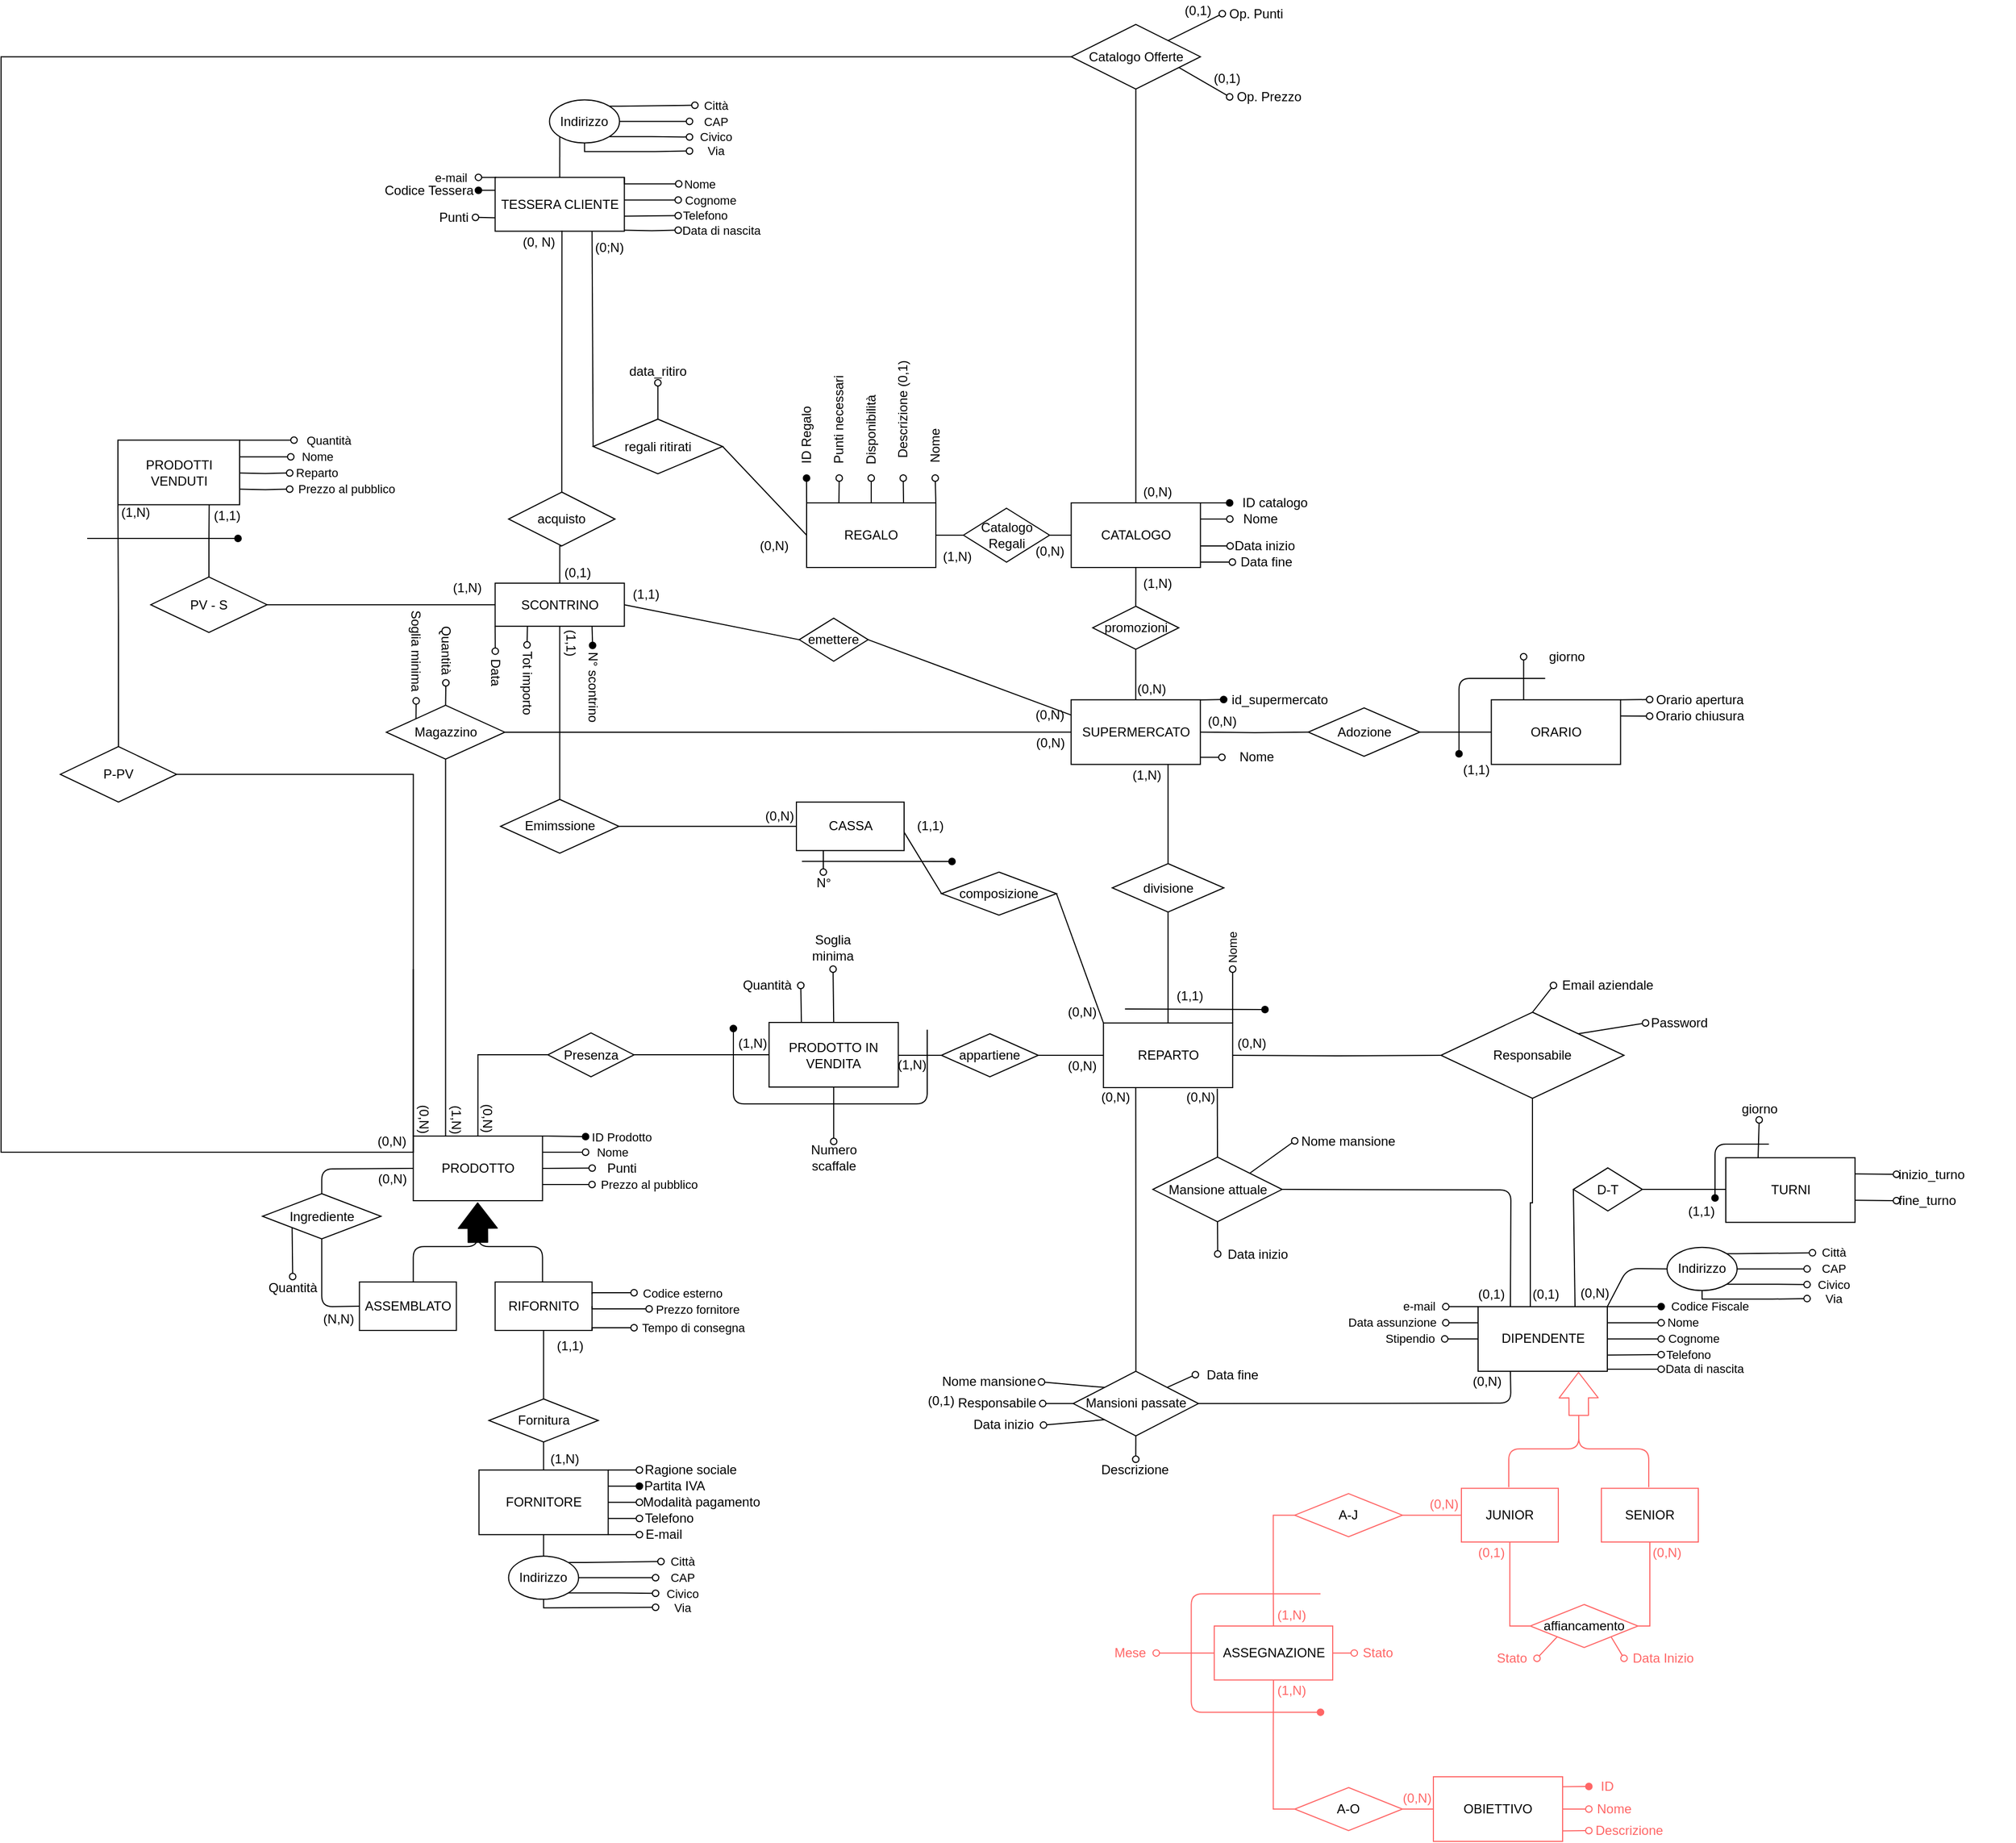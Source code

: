 <mxfile version="14.1.8" type="device" pages="2"><diagram id="AaEuYzi5Mk0jnb_sWx8u" name="Pagina-1"><mxGraphModel dx="1808" dy="1736" grid="1" gridSize="10" guides="1" tooltips="1" connect="1" arrows="1" fold="1" page="1" pageScale="1" pageWidth="827" pageHeight="1169" math="0" shadow="0"><root><mxCell id="0"/><mxCell id="1" parent="0"/><mxCell id="3t-cwynTEwgz1LDzE8S1-21" value="SUPERMERCATO" style="rounded=0;whiteSpace=wrap;html=1;" parent="1" vertex="1"><mxGeometry x="273.63" y="409.86" width="120" height="60" as="geometry"/></mxCell><mxCell id="3t-cwynTEwgz1LDzE8S1-26" value="" style="endArrow=none;html=1;endFill=0;startArrow=oval;startFill=1;exitX=0;exitY=0.5;exitDx=0;exitDy=0;entryX=1;entryY=0.25;entryDx=0;entryDy=0;" parent="1" source="3t-cwynTEwgz1LDzE8S1-27" edge="1"><mxGeometry width="50" height="50" relative="1" as="geometry"><mxPoint x="348.63" y="479.978" as="sourcePoint"/><mxPoint x="393.63" y="409.98" as="targetPoint"/></mxGeometry></mxCell><mxCell id="3t-cwynTEwgz1LDzE8S1-27" value="id_supermercato" style="text;html=1;strokeColor=none;align=center;verticalAlign=middle;whiteSpace=wrap;rounded=0;rotation=0;" parent="1" vertex="1"><mxGeometry x="415.26" y="399.61" width="104.74" height="20" as="geometry"/></mxCell><mxCell id="3t-cwynTEwgz1LDzE8S1-31" value="REPARTO" style="rounded=0;whiteSpace=wrap;html=1;" parent="1" vertex="1"><mxGeometry x="303.63" y="710" width="120" height="60" as="geometry"/></mxCell><mxCell id="3t-cwynTEwgz1LDzE8S1-32" value="divisione" style="rhombus;whiteSpace=wrap;html=1;" parent="1" vertex="1"><mxGeometry x="311.82" y="562" width="103.63" height="45.01" as="geometry"/></mxCell><mxCell id="3t-cwynTEwgz1LDzE8S1-33" value="" style="endArrow=none;html=1;exitX=0.75;exitY=1;exitDx=0;exitDy=0;entryX=0.5;entryY=0;entryDx=0;entryDy=0;" parent="1" source="3t-cwynTEwgz1LDzE8S1-21" target="3t-cwynTEwgz1LDzE8S1-32" edge="1"><mxGeometry width="50" height="50" relative="1" as="geometry"><mxPoint x="363.63" y="479.86" as="sourcePoint"/><mxPoint x="492.63" y="594.86" as="targetPoint"/></mxGeometry></mxCell><mxCell id="3t-cwynTEwgz1LDzE8S1-34" value="" style="endArrow=none;html=1;exitX=0.5;exitY=1;exitDx=0;exitDy=0;entryX=0.5;entryY=0;entryDx=0;entryDy=0;" parent="1" source="3t-cwynTEwgz1LDzE8S1-32" target="3t-cwynTEwgz1LDzE8S1-31" edge="1"><mxGeometry width="50" height="50" relative="1" as="geometry"><mxPoint x="263.63" y="739.87" as="sourcePoint"/><mxPoint x="302.63" y="739.875" as="targetPoint"/></mxGeometry></mxCell><mxCell id="3t-cwynTEwgz1LDzE8S1-35" value="" style="endArrow=none;html=1;endFill=0;startArrow=oval;startFill=1;" parent="1" edge="1"><mxGeometry width="50" height="50" relative="1" as="geometry"><mxPoint x="453.63" y="697.49" as="sourcePoint"/><mxPoint x="323.63" y="697" as="targetPoint"/><Array as="points"/></mxGeometry></mxCell><mxCell id="3t-cwynTEwgz1LDzE8S1-36" value="DIPENDENTE" style="rounded=0;whiteSpace=wrap;html=1;" parent="1" vertex="1"><mxGeometry x="651.52" y="973.43" width="120" height="60" as="geometry"/></mxCell><mxCell id="3t-cwynTEwgz1LDzE8S1-37" style="edgeStyle=orthogonalEdgeStyle;rounded=0;orthogonalLoop=1;jettySize=auto;html=1;entryX=1;entryY=0;entryDx=0;entryDy=0;startArrow=oval;startFill=1;endArrow=none;endFill=0;" parent="1" source="3t-cwynTEwgz1LDzE8S1-38" target="3t-cwynTEwgz1LDzE8S1-36" edge="1"><mxGeometry relative="1" as="geometry"><mxPoint x="781.52" y="963.43" as="targetPoint"/><Array as="points"><mxPoint x="781.52" y="973.43"/><mxPoint x="781.52" y="973.43"/></Array></mxGeometry></mxCell><mxCell id="3t-cwynTEwgz1LDzE8S1-38" value="Codice Fiscale" style="text;html=1;strokeColor=none;fillColor=none;align=center;verticalAlign=middle;whiteSpace=wrap;rounded=0;shadow=0;fontSize=11;" parent="1" vertex="1"><mxGeometry x="821.52" y="963.43" width="90" height="20" as="geometry"/></mxCell><mxCell id="3t-cwynTEwgz1LDzE8S1-39" style="edgeStyle=orthogonalEdgeStyle;rounded=0;orthogonalLoop=1;jettySize=auto;html=1;startArrow=oval;startFill=0;endArrow=none;endFill=0;entryX=1;entryY=0.25;entryDx=0;entryDy=0;exitX=0;exitY=0.5;exitDx=0;exitDy=0;" parent="1" source="3t-cwynTEwgz1LDzE8S1-40" target="3t-cwynTEwgz1LDzE8S1-36" edge="1"><mxGeometry relative="1" as="geometry"><mxPoint x="771.52" y="983.44" as="targetPoint"/><mxPoint x="811.52" y="983.44" as="sourcePoint"/><Array as="points"><mxPoint x="781.52" y="988.43"/><mxPoint x="781.52" y="988.43"/></Array></mxGeometry></mxCell><mxCell id="3t-cwynTEwgz1LDzE8S1-40" value="Nome" style="text;html=1;strokeColor=none;fillColor=none;align=center;verticalAlign=middle;whiteSpace=wrap;rounded=0;shadow=0;fontSize=11;" parent="1" vertex="1"><mxGeometry x="821.52" y="983.43" width="40" height="10" as="geometry"/></mxCell><mxCell id="3t-cwynTEwgz1LDzE8S1-41" style="edgeStyle=orthogonalEdgeStyle;rounded=0;orthogonalLoop=1;jettySize=auto;html=1;entryX=1;entryY=0.75;entryDx=0;entryDy=0;startArrow=oval;startFill=0;endArrow=none;endFill=0;exitX=0;exitY=0.5;exitDx=0;exitDy=0;" parent="1" source="3t-cwynTEwgz1LDzE8S1-42" target="3t-cwynTEwgz1LDzE8S1-36" edge="1"><mxGeometry relative="1" as="geometry"><Array as="points"><mxPoint x="821.52" y="1018.43"/></Array></mxGeometry></mxCell><mxCell id="3t-cwynTEwgz1LDzE8S1-42" value="Telefono" style="text;html=1;strokeColor=none;fillColor=none;align=center;verticalAlign=middle;whiteSpace=wrap;rounded=0;shadow=0;fontSize=11;" parent="1" vertex="1"><mxGeometry x="821.52" y="1010.44" width="50" height="15" as="geometry"/></mxCell><mxCell id="3t-cwynTEwgz1LDzE8S1-43" value="Indirizzo" style="ellipse;whiteSpace=wrap;html=1;" parent="1" vertex="1"><mxGeometry x="827" y="918.42" width="65" height="40.01" as="geometry"/></mxCell><mxCell id="3t-cwynTEwgz1LDzE8S1-44" style="edgeStyle=orthogonalEdgeStyle;rounded=0;orthogonalLoop=1;jettySize=auto;html=1;entryX=0;entryY=0.5;entryDx=0;entryDy=0;shadow=0;endArrow=oval;endFill=0;fillColor=#FFFFFF;fontSize=11;exitX=1;exitY=1;exitDx=0;exitDy=0;" parent="1" source="3t-cwynTEwgz1LDzE8S1-43" target="3t-cwynTEwgz1LDzE8S1-45" edge="1"><mxGeometry relative="1" as="geometry"><mxPoint x="586" y="798.42" as="sourcePoint"/><Array as="points"><mxPoint x="922" y="952.42"/></Array></mxGeometry></mxCell><mxCell id="3t-cwynTEwgz1LDzE8S1-45" value="Civico" style="text;html=1;strokeColor=none;fillColor=none;align=center;verticalAlign=middle;whiteSpace=wrap;rounded=0;shadow=0;fontSize=11;" parent="1" vertex="1"><mxGeometry x="957" y="948.43" width="50" height="9" as="geometry"/></mxCell><mxCell id="3t-cwynTEwgz1LDzE8S1-46" style="edgeStyle=orthogonalEdgeStyle;rounded=0;orthogonalLoop=1;jettySize=auto;html=1;entryX=0;entryY=0.5;entryDx=0;entryDy=0;shadow=0;endArrow=oval;endFill=0;fillColor=#FFFFFF;fontSize=11;exitX=0.5;exitY=1;exitDx=0;exitDy=0;" parent="1" source="3t-cwynTEwgz1LDzE8S1-43" target="3t-cwynTEwgz1LDzE8S1-47" edge="1"><mxGeometry relative="1" as="geometry"><mxPoint x="656.0" y="878.425" as="sourcePoint"/><Array as="points"><mxPoint x="859" y="966.42"/><mxPoint x="925" y="966.42"/></Array></mxGeometry></mxCell><mxCell id="3t-cwynTEwgz1LDzE8S1-47" value="Via" style="text;html=1;strokeColor=none;fillColor=none;align=center;verticalAlign=middle;whiteSpace=wrap;rounded=0;shadow=0;fontSize=11;" parent="1" vertex="1"><mxGeometry x="957" y="958.43" width="50" height="15" as="geometry"/></mxCell><mxCell id="3t-cwynTEwgz1LDzE8S1-48" style="edgeStyle=orthogonalEdgeStyle;rounded=0;orthogonalLoop=1;jettySize=auto;html=1;entryX=0;entryY=0.5;entryDx=0;entryDy=0;shadow=0;endArrow=oval;endFill=0;fillColor=#FFFFFF;fontSize=11;exitX=1;exitY=0.5;exitDx=0;exitDy=0;" parent="1" source="3t-cwynTEwgz1LDzE8S1-43" target="3t-cwynTEwgz1LDzE8S1-49" edge="1"><mxGeometry relative="1" as="geometry"><mxPoint x="882.455" y="942.576" as="sourcePoint"/><Array as="points"><mxPoint x="942" y="938.42"/><mxPoint x="942" y="938.42"/></Array></mxGeometry></mxCell><mxCell id="3t-cwynTEwgz1LDzE8S1-49" value="CAP" style="text;html=1;strokeColor=none;fillColor=none;align=center;verticalAlign=middle;whiteSpace=wrap;rounded=0;shadow=0;fontSize=11;" parent="1" vertex="1"><mxGeometry x="957" y="933.42" width="50" height="10.01" as="geometry"/></mxCell><mxCell id="3t-cwynTEwgz1LDzE8S1-50" value="" style="endArrow=none;html=1;entryX=1;entryY=0;entryDx=0;entryDy=0;exitX=0;exitY=0.5;exitDx=0;exitDy=0;" parent="1" source="3t-cwynTEwgz1LDzE8S1-43" target="3t-cwynTEwgz1LDzE8S1-36" edge="1"><mxGeometry width="50" height="50" relative="1" as="geometry"><mxPoint x="581.52" y="993.43" as="sourcePoint"/><mxPoint x="631.52" y="943.43" as="targetPoint"/><Array as="points"><mxPoint x="790" y="938"/></Array></mxGeometry></mxCell><mxCell id="3t-cwynTEwgz1LDzE8S1-51" style="edgeStyle=orthogonalEdgeStyle;rounded=0;orthogonalLoop=1;jettySize=auto;html=1;entryX=0;entryY=0.5;entryDx=0;entryDy=0;shadow=0;endArrow=oval;endFill=0;fillColor=#FFFFFF;fontSize=11;exitX=1;exitY=0;exitDx=0;exitDy=0;" parent="1" source="3t-cwynTEwgz1LDzE8S1-43" target="3t-cwynTEwgz1LDzE8S1-52" edge="1"><mxGeometry relative="1" as="geometry"><mxPoint x="892.0" y="928.415" as="sourcePoint"/><Array as="points"><mxPoint x="892" y="924.42"/><mxPoint x="962" y="923.42"/></Array></mxGeometry></mxCell><mxCell id="3t-cwynTEwgz1LDzE8S1-52" value="Città" style="text;html=1;strokeColor=none;fillColor=none;align=center;verticalAlign=middle;whiteSpace=wrap;rounded=0;shadow=0;fontSize=11;" parent="1" vertex="1"><mxGeometry x="962" y="918.42" width="40" height="10" as="geometry"/></mxCell><mxCell id="3t-cwynTEwgz1LDzE8S1-53" style="edgeStyle=orthogonalEdgeStyle;rounded=0;orthogonalLoop=1;jettySize=auto;html=1;startArrow=oval;startFill=0;endArrow=none;endFill=0;entryX=1;entryY=0.25;entryDx=0;entryDy=0;exitX=0;exitY=0.5;exitDx=0;exitDy=0;" parent="1" source="3t-cwynTEwgz1LDzE8S1-54" edge="1"><mxGeometry relative="1" as="geometry"><mxPoint x="771.52" y="1003.43" as="targetPoint"/><mxPoint x="811.52" y="998.44" as="sourcePoint"/><Array as="points"><mxPoint x="781.52" y="1003.43"/><mxPoint x="781.52" y="1003.43"/></Array></mxGeometry></mxCell><mxCell id="3t-cwynTEwgz1LDzE8S1-54" value="Cognome" style="text;html=1;strokeColor=none;fillColor=none;align=center;verticalAlign=middle;whiteSpace=wrap;rounded=0;shadow=0;fontSize=11;" parent="1" vertex="1"><mxGeometry x="821.52" y="998.43" width="60" height="10" as="geometry"/></mxCell><mxCell id="3t-cwynTEwgz1LDzE8S1-55" style="edgeStyle=orthogonalEdgeStyle;rounded=0;orthogonalLoop=1;jettySize=auto;html=1;entryX=0;entryY=0.5;entryDx=0;entryDy=0;shadow=0;endArrow=oval;endFill=0;fillColor=#FFFFFF;fontSize=11;exitX=1;exitY=0.967;exitDx=0;exitDy=0;exitPerimeter=0;" parent="1" source="3t-cwynTEwgz1LDzE8S1-36" target="3t-cwynTEwgz1LDzE8S1-56" edge="1"><mxGeometry relative="1" as="geometry"><mxPoint x="781.52" y="1031.43" as="sourcePoint"/><Array as="points"/></mxGeometry></mxCell><mxCell id="3t-cwynTEwgz1LDzE8S1-56" value="Data di nascita" style="text;html=1;strokeColor=none;fillColor=none;align=center;verticalAlign=middle;whiteSpace=wrap;rounded=0;shadow=0;fontSize=11;" parent="1" vertex="1"><mxGeometry x="821.52" y="1021.44" width="80" height="20" as="geometry"/></mxCell><mxCell id="3t-cwynTEwgz1LDzE8S1-57" style="edgeStyle=orthogonalEdgeStyle;rounded=0;orthogonalLoop=1;jettySize=auto;html=1;startArrow=oval;startFill=0;endArrow=none;endFill=0;entryX=0;entryY=0;entryDx=0;entryDy=0;exitX=1;exitY=0.5;exitDx=0;exitDy=0;" parent="1" source="3t-cwynTEwgz1LDzE8S1-58" target="3t-cwynTEwgz1LDzE8S1-36" edge="1"><mxGeometry relative="1" as="geometry"><mxPoint x="631.52" y="953.43" as="sourcePoint"/><mxPoint x="651.52" y="971.43" as="targetPoint"/><Array as="points"><mxPoint x="641.52" y="973.43"/><mxPoint x="641.52" y="973.43"/></Array></mxGeometry></mxCell><mxCell id="3t-cwynTEwgz1LDzE8S1-58" value="e-mail" style="text;html=1;strokeColor=none;fillColor=none;align=center;verticalAlign=middle;whiteSpace=wrap;rounded=0;shadow=0;fontSize=11;rotation=0;" parent="1" vertex="1"><mxGeometry x="571.52" y="963.43" width="50" height="20" as="geometry"/></mxCell><mxCell id="3t-cwynTEwgz1LDzE8S1-59" style="edgeStyle=orthogonalEdgeStyle;rounded=0;orthogonalLoop=1;jettySize=auto;html=1;entryX=1;entryY=0.5;entryDx=0;entryDy=0;shadow=0;endArrow=oval;endFill=0;fillColor=#FFFFFF;fontSize=11;exitX=0;exitY=0.25;exitDx=0;exitDy=0;" parent="1" source="3t-cwynTEwgz1LDzE8S1-36" target="3t-cwynTEwgz1LDzE8S1-60" edge="1"><mxGeometry relative="1" as="geometry"><mxPoint x="650.52" y="988.43" as="sourcePoint"/><Array as="points"/><mxPoint x="620.52" y="988.43" as="targetPoint"/></mxGeometry></mxCell><mxCell id="3t-cwynTEwgz1LDzE8S1-60" value="Data assunzione" style="text;html=1;strokeColor=none;fillColor=none;align=center;verticalAlign=middle;whiteSpace=wrap;rounded=0;shadow=0;fontSize=11;" parent="1" vertex="1"><mxGeometry x="521.52" y="978.43" width="100" height="20" as="geometry"/></mxCell><mxCell id="3t-cwynTEwgz1LDzE8S1-61" value="Stipendio" style="text;html=1;strokeColor=none;fillColor=none;align=center;verticalAlign=middle;whiteSpace=wrap;rounded=0;shadow=0;fontSize=11;" parent="1" vertex="1"><mxGeometry x="555.52" y="993.43" width="65" height="20" as="geometry"/></mxCell><mxCell id="3t-cwynTEwgz1LDzE8S1-62" style="edgeStyle=orthogonalEdgeStyle;rounded=0;orthogonalLoop=1;jettySize=auto;html=1;exitX=1;exitY=0.5;exitDx=0;exitDy=0;entryX=0;entryY=0.5;entryDx=0;entryDy=0;startArrow=oval;startFill=0;endArrow=none;endFill=0;" parent="1" source="3t-cwynTEwgz1LDzE8S1-61" target="3t-cwynTEwgz1LDzE8S1-36" edge="1"><mxGeometry relative="1" as="geometry"><mxPoint x="619.52" y="1008.43" as="sourcePoint"/><mxPoint x="649.52" y="1003.43" as="targetPoint"/><Array as="points"><mxPoint x="641.52" y="1003.43"/><mxPoint x="641.52" y="1003.43"/></Array></mxGeometry></mxCell><mxCell id="3t-cwynTEwgz1LDzE8S1-68" style="edgeStyle=orthogonalEdgeStyle;rounded=0;orthogonalLoop=1;jettySize=auto;html=1;entryX=0;entryY=0.5;entryDx=0;entryDy=0;shadow=0;endArrow=oval;endFill=0;fillColor=#FFFFFF;fontSize=11;exitX=1;exitY=0;exitDx=0;exitDy=0;" parent="1" source="3t-cwynTEwgz1LDzE8S1-31" target="3t-cwynTEwgz1LDzE8S1-69" edge="1"><mxGeometry relative="1" as="geometry"><mxPoint x="423.63" y="665.01" as="sourcePoint"/><Array as="points"><mxPoint x="423.63" y="670"/><mxPoint x="423.63" y="670"/></Array></mxGeometry></mxCell><mxCell id="3t-cwynTEwgz1LDzE8S1-69" value="Nome" style="text;html=1;strokeColor=none;fillColor=none;align=center;verticalAlign=middle;whiteSpace=wrap;rounded=0;shadow=0;fontSize=11;rotation=270;" parent="1" vertex="1"><mxGeometry x="403.63" y="630" width="40" height="20" as="geometry"/></mxCell><mxCell id="3t-cwynTEwgz1LDzE8S1-70" value="" style="endArrow=none;html=1;fillColor=#FFFFFF;exitX=1;exitY=0.5;exitDx=0;exitDy=0;entryX=0;entryY=0.5;entryDx=0;entryDy=0;" parent="1" source="kvGvNXPUaEUiYJLDBByV-61" target="3t-cwynTEwgz1LDzE8S1-31" edge="1"><mxGeometry width="50" height="50" relative="1" as="geometry"><mxPoint x="218.63" y="740" as="sourcePoint"/><mxPoint x="245.13" y="720" as="targetPoint"/></mxGeometry></mxCell><mxCell id="qbDtTzuFtkKjKqkCriLI-1" value="(1,N)" style="text;html=1;strokeColor=none;fillColor=none;align=center;verticalAlign=middle;whiteSpace=wrap;rounded=0;" parent="1" vertex="1"><mxGeometry x="323.63" y="469.86" width="40" height="20" as="geometry"/></mxCell><mxCell id="qbDtTzuFtkKjKqkCriLI-2" value="(1,1)" style="text;html=1;strokeColor=none;fillColor=none;align=center;verticalAlign=middle;whiteSpace=wrap;rounded=0;" parent="1" vertex="1"><mxGeometry x="363.63" y="675.01" width="40" height="20" as="geometry"/></mxCell><mxCell id="0_mz6ur96SYRE4uxTy3k-8" style="edgeStyle=orthogonalEdgeStyle;rounded=0;orthogonalLoop=1;jettySize=auto;html=1;entryX=0.5;entryY=0;entryDx=0;entryDy=0;endArrow=none;endFill=0;" parent="1" source="qbDtTzuFtkKjKqkCriLI-3" target="0_mz6ur96SYRE4uxTy3k-7" edge="1"><mxGeometry relative="1" as="geometry"/></mxCell><mxCell id="qbDtTzuFtkKjKqkCriLI-3" value="SCONTRINO" style="rounded=0;whiteSpace=wrap;html=1;" parent="1" vertex="1"><mxGeometry x="-261.24" y="301.58" width="120" height="40" as="geometry"/></mxCell><mxCell id="qbDtTzuFtkKjKqkCriLI-4" value="" style="endArrow=none;html=1;entryX=0.25;entryY=1;entryDx=0;entryDy=0;endFill=0;startArrow=oval;startFill=0;exitX=0;exitY=0.5;exitDx=0;exitDy=0;" parent="1" source="qbDtTzuFtkKjKqkCriLI-5" target="qbDtTzuFtkKjKqkCriLI-3" edge="1"><mxGeometry width="50" height="50" relative="1" as="geometry"><mxPoint x="80.69" y="344.928" as="sourcePoint"/><mxPoint x="80.19" y="304.43" as="targetPoint"/></mxGeometry></mxCell><mxCell id="qbDtTzuFtkKjKqkCriLI-5" value="Tot importo" style="text;html=1;strokeColor=none;fillColor=none;align=center;verticalAlign=middle;whiteSpace=wrap;rounded=0;rotation=90;" parent="1" vertex="1"><mxGeometry x="-266.99" y="374.45" width="70.74" height="39.61" as="geometry"/></mxCell><mxCell id="qbDtTzuFtkKjKqkCriLI-9" value="" style="endArrow=none;html=1;entryX=0.75;entryY=1;entryDx=0;entryDy=0;endFill=0;startArrow=oval;startFill=1;exitX=0;exitY=0.5;exitDx=0;exitDy=0;" parent="1" source="qbDtTzuFtkKjKqkCriLI-10" target="qbDtTzuFtkKjKqkCriLI-3" edge="1"><mxGeometry width="50" height="50" relative="1" as="geometry"><mxPoint x="165.9" y="291.718" as="sourcePoint"/><mxPoint x="27.77" y="374.98" as="targetPoint"/></mxGeometry></mxCell><mxCell id="qbDtTzuFtkKjKqkCriLI-10" value="N° scontrino" style="text;html=1;strokeColor=none;fillColor=none;align=center;verticalAlign=middle;whiteSpace=wrap;rounded=0;rotation=90;" parent="1" vertex="1"><mxGeometry x="-209.86" y="375.73" width="78.24" height="45.5" as="geometry"/></mxCell><mxCell id="qbDtTzuFtkKjKqkCriLI-12" value="emettere" style="rhombus;whiteSpace=wrap;html=1;" parent="1" vertex="1"><mxGeometry x="21.14" y="334.06" width="64" height="40" as="geometry"/></mxCell><mxCell id="qbDtTzuFtkKjKqkCriLI-13" value="" style="endArrow=none;html=1;entryX=0;entryY=0.5;entryDx=0;entryDy=0;exitX=1;exitY=0.5;exitDx=0;exitDy=0;" parent="1" source="qbDtTzuFtkKjKqkCriLI-3" target="qbDtTzuFtkKjKqkCriLI-12" edge="1"><mxGeometry width="50" height="50" relative="1" as="geometry"><mxPoint x="-1.27" y="403.69" as="sourcePoint"/><mxPoint x="72.73" y="398.69" as="targetPoint"/></mxGeometry></mxCell><mxCell id="qbDtTzuFtkKjKqkCriLI-14" value="" style="endArrow=none;html=1;exitX=1;exitY=0.5;exitDx=0;exitDy=0;entryX=1;entryY=0.5;entryDx=0;entryDy=0;" parent="1" source="qbDtTzuFtkKjKqkCriLI-12" target="qbDtTzuFtkKjKqkCriLI-18" edge="1"><mxGeometry width="50" height="50" relative="1" as="geometry"><mxPoint x="206.6" y="454.49" as="sourcePoint"/><mxPoint x="266.6" y="454.49" as="targetPoint"/></mxGeometry></mxCell><mxCell id="qbDtTzuFtkKjKqkCriLI-17" value="(1,1)" style="text;html=1;strokeColor=none;fillColor=none;align=center;verticalAlign=middle;whiteSpace=wrap;rounded=0;" parent="1" vertex="1"><mxGeometry x="-141.24" y="301.58" width="40" height="20" as="geometry"/></mxCell><mxCell id="qbDtTzuFtkKjKqkCriLI-18" value="(0,N)" style="text;html=1;strokeColor=none;fillColor=none;align=center;verticalAlign=middle;whiteSpace=wrap;rounded=0;" parent="1" vertex="1"><mxGeometry x="233.7" y="414.06" width="40" height="20" as="geometry"/></mxCell><mxCell id="qbDtTzuFtkKjKqkCriLI-73" value="PRODOTTO" style="rounded=0;whiteSpace=wrap;html=1;" parent="1" vertex="1"><mxGeometry x="-337.24" y="815.02" width="120" height="60" as="geometry"/></mxCell><mxCell id="qbDtTzuFtkKjKqkCriLI-74" style="edgeStyle=orthogonalEdgeStyle;rounded=0;orthogonalLoop=1;jettySize=auto;html=1;entryX=0;entryY=0.5;entryDx=0;entryDy=0;shadow=0;endArrow=oval;endFill=1;fillColor=#FFFFFF;fontSize=11;exitX=1;exitY=0;exitDx=0;exitDy=0;" parent="1" source="qbDtTzuFtkKjKqkCriLI-73" target="qbDtTzuFtkKjKqkCriLI-75" edge="1"><mxGeometry relative="1" as="geometry"><mxPoint x="-212.48" y="816.88" as="sourcePoint"/><Array as="points"><mxPoint x="-212.24" y="815.51"/></Array></mxGeometry></mxCell><mxCell id="qbDtTzuFtkKjKqkCriLI-75" value="ID Prodotto" style="text;html=1;strokeColor=none;fillColor=none;align=center;verticalAlign=middle;whiteSpace=wrap;rounded=0;shadow=0;fontSize=11;" parent="1" vertex="1"><mxGeometry x="-177.24" y="808.51" width="67.24" height="14" as="geometry"/></mxCell><mxCell id="qbDtTzuFtkKjKqkCriLI-76" style="edgeStyle=orthogonalEdgeStyle;rounded=0;orthogonalLoop=1;jettySize=auto;html=1;entryX=0;entryY=0.5;entryDx=0;entryDy=0;shadow=0;endArrow=oval;endFill=0;fillColor=#FFFFFF;fontSize=11;exitX=1;exitY=0.25;exitDx=0;exitDy=0;" parent="1" source="qbDtTzuFtkKjKqkCriLI-73" target="qbDtTzuFtkKjKqkCriLI-77" edge="1"><mxGeometry relative="1" as="geometry"><mxPoint x="-206.24" y="832.51" as="sourcePoint"/><Array as="points"><mxPoint x="-206.24" y="829.51"/><mxPoint x="-166.24" y="830.51"/></Array></mxGeometry></mxCell><mxCell id="qbDtTzuFtkKjKqkCriLI-77" value="Nome" style="text;html=1;strokeColor=none;fillColor=none;align=center;verticalAlign=middle;whiteSpace=wrap;rounded=0;shadow=0;fontSize=11;" parent="1" vertex="1"><mxGeometry x="-177.24" y="825.02" width="50" height="10" as="geometry"/></mxCell><mxCell id="qbDtTzuFtkKjKqkCriLI-80" style="edgeStyle=orthogonalEdgeStyle;rounded=0;orthogonalLoop=1;jettySize=auto;html=1;shadow=0;endArrow=oval;endFill=0;fillColor=#FFFFFF;fontSize=11;exitX=1;exitY=0.75;exitDx=0;exitDy=0;entryX=0;entryY=0.5;entryDx=0;entryDy=0;" parent="1" source="qbDtTzuFtkKjKqkCriLI-73" target="qbDtTzuFtkKjKqkCriLI-81" edge="1"><mxGeometry relative="1" as="geometry"><mxPoint x="-213.24" y="863.52" as="sourcePoint"/><Array as="points"/><mxPoint x="-171.24" y="860.51" as="targetPoint"/></mxGeometry></mxCell><mxCell id="qbDtTzuFtkKjKqkCriLI-81" value="Prezzo al pubblico" style="text;html=1;strokeColor=none;fillColor=none;align=center;verticalAlign=middle;whiteSpace=wrap;rounded=0;shadow=0;fontSize=11;" parent="1" vertex="1"><mxGeometry x="-171.24" y="855.02" width="106" height="10" as="geometry"/></mxCell><mxCell id="qbDtTzuFtkKjKqkCriLI-84" value="" style="group" parent="1" vertex="1" connectable="0"><mxGeometry x="-337.24" y="876.51" width="120" height="74" as="geometry"/></mxCell><mxCell id="qbDtTzuFtkKjKqkCriLI-85" value="" style="shape=curlyBracket;whiteSpace=wrap;html=1;rounded=1;direction=south;" parent="qbDtTzuFtkKjKqkCriLI-84" vertex="1"><mxGeometry y="8.352" width="120.0" height="65.648" as="geometry"/></mxCell><mxCell id="qbDtTzuFtkKjKqkCriLI-86" value="" style="shape=flexArrow;endArrow=classic;html=1;width=18.095;endSize=7.543;endWidth=17.143;fillColor=#000000;" parent="qbDtTzuFtkKjKqkCriLI-84" edge="1"><mxGeometry width="50" height="50" relative="1" as="geometry"><mxPoint x="59.999" y="37.721" as="sourcePoint"/><mxPoint x="59.785" as="targetPoint"/></mxGeometry></mxCell><mxCell id="qbDtTzuFtkKjKqkCriLI-87" value="RIFORNITO" style="rounded=0;whiteSpace=wrap;html=1;fillColor=#FFFFFF;" parent="1" vertex="1"><mxGeometry x="-261.24" y="950.51" width="90" height="45" as="geometry"/></mxCell><mxCell id="qbDtTzuFtkKjKqkCriLI-88" value="ASSEMBLATO" style="rounded=0;whiteSpace=wrap;html=1;fillColor=#FFFFFF;" parent="1" vertex="1"><mxGeometry x="-387.24" y="950.51" width="90" height="45" as="geometry"/></mxCell><mxCell id="qbDtTzuFtkKjKqkCriLI-89" style="edgeStyle=orthogonalEdgeStyle;rounded=0;orthogonalLoop=1;jettySize=auto;html=1;entryX=0;entryY=0.5;entryDx=0;entryDy=0;shadow=0;endArrow=oval;endFill=0;fillColor=#FFFFFF;fontSize=11;exitX=1;exitY=0.25;exitDx=0;exitDy=0;" parent="1" source="qbDtTzuFtkKjKqkCriLI-87" target="qbDtTzuFtkKjKqkCriLI-90" edge="1"><mxGeometry relative="1" as="geometry"><mxPoint x="-167.24" y="955.52" as="sourcePoint"/><Array as="points"><mxPoint x="-171.24" y="960.51"/></Array></mxGeometry></mxCell><mxCell id="qbDtTzuFtkKjKqkCriLI-90" value="Codice esterno" style="text;html=1;strokeColor=none;fillColor=none;align=center;verticalAlign=middle;whiteSpace=wrap;rounded=0;shadow=0;fontSize=11;" parent="1" vertex="1"><mxGeometry x="-132.24" y="950.51" width="90" height="20" as="geometry"/></mxCell><mxCell id="qbDtTzuFtkKjKqkCriLI-91" style="edgeStyle=orthogonalEdgeStyle;rounded=0;orthogonalLoop=1;jettySize=auto;html=1;entryX=0;entryY=0.5;entryDx=0;entryDy=0;shadow=0;endArrow=oval;endFill=0;fillColor=#FFFFFF;fontSize=11;exitX=1;exitY=0.5;exitDx=0;exitDy=0;" parent="1" source="qbDtTzuFtkKjKqkCriLI-87" target="qbDtTzuFtkKjKqkCriLI-92" edge="1"><mxGeometry relative="1" as="geometry"><mxPoint x="-187.24" y="984.26" as="sourcePoint"/><Array as="points"><mxPoint x="-171.24" y="975.51"/></Array></mxGeometry></mxCell><mxCell id="qbDtTzuFtkKjKqkCriLI-92" value="Prezzo fornitore" style="text;html=1;strokeColor=none;fillColor=none;align=center;verticalAlign=middle;whiteSpace=wrap;rounded=0;shadow=0;fontSize=11;" parent="1" vertex="1"><mxGeometry x="-118.24" y="965.52" width="90" height="20" as="geometry"/></mxCell><mxCell id="qbDtTzuFtkKjKqkCriLI-93" style="edgeStyle=orthogonalEdgeStyle;rounded=0;orthogonalLoop=1;jettySize=auto;html=1;entryX=0;entryY=0.5;entryDx=0;entryDy=0;shadow=0;endArrow=oval;endFill=0;fillColor=#FFFFFF;fontSize=11;exitX=1;exitY=1;exitDx=0;exitDy=0;" parent="1" source="qbDtTzuFtkKjKqkCriLI-87" target="qbDtTzuFtkKjKqkCriLI-94" edge="1"><mxGeometry relative="1" as="geometry"><mxPoint x="-167.24" y="993.01" as="sourcePoint"/><Array as="points"><mxPoint x="-171.24" y="993.51"/></Array></mxGeometry></mxCell><mxCell id="qbDtTzuFtkKjKqkCriLI-94" value="Tempo di consegna" style="text;html=1;strokeColor=none;fillColor=none;align=center;verticalAlign=middle;whiteSpace=wrap;rounded=0;shadow=0;fontSize=11;" parent="1" vertex="1"><mxGeometry x="-132.24" y="983.01" width="110" height="20" as="geometry"/></mxCell><mxCell id="qbDtTzuFtkKjKqkCriLI-95" value="Ingrediente" style="rhombus;whiteSpace=wrap;html=1;" parent="1" vertex="1"><mxGeometry x="-477.24" y="868.52" width="110" height="41.99" as="geometry"/></mxCell><mxCell id="qbDtTzuFtkKjKqkCriLI-96" value="" style="endArrow=none;html=1;entryX=0.5;entryY=1;entryDx=0;entryDy=0;exitX=0;exitY=0.5;exitDx=0;exitDy=0;" parent="1" source="qbDtTzuFtkKjKqkCriLI-88" target="qbDtTzuFtkKjKqkCriLI-95" edge="1"><mxGeometry width="50" height="50" relative="1" as="geometry"><mxPoint x="-427.24" y="983.01" as="sourcePoint"/><mxPoint x="-377.24" y="933.01" as="targetPoint"/><Array as="points"><mxPoint x="-422.24" y="973.51"/></Array></mxGeometry></mxCell><mxCell id="qbDtTzuFtkKjKqkCriLI-97" value="" style="endArrow=none;html=1;exitX=0.5;exitY=0;exitDx=0;exitDy=0;entryX=0;entryY=0.5;entryDx=0;entryDy=0;" parent="1" source="qbDtTzuFtkKjKqkCriLI-95" target="qbDtTzuFtkKjKqkCriLI-73" edge="1"><mxGeometry width="50" height="50" relative="1" as="geometry"><mxPoint x="-377.24" y="820.51" as="sourcePoint"/><mxPoint x="-327.24" y="770.51" as="targetPoint"/><Array as="points"><mxPoint x="-422.24" y="845.51"/></Array></mxGeometry></mxCell><mxCell id="qbDtTzuFtkKjKqkCriLI-98" value="" style="endArrow=none;html=1;entryX=0;entryY=1;entryDx=0;entryDy=0;endFill=0;startArrow=oval;startFill=0;exitX=0.5;exitY=0;exitDx=0;exitDy=0;" parent="1" source="qbDtTzuFtkKjKqkCriLI-99" target="qbDtTzuFtkKjKqkCriLI-95" edge="1"><mxGeometry width="50" height="50" relative="1" as="geometry"><mxPoint x="-449.24" y="940.51" as="sourcePoint"/><mxPoint x="-447.24" y="920.51" as="targetPoint"/></mxGeometry></mxCell><mxCell id="qbDtTzuFtkKjKqkCriLI-99" value="Quantità" style="text;html=1;strokeColor=none;fillColor=none;align=center;verticalAlign=middle;whiteSpace=wrap;rounded=0;" parent="1" vertex="1"><mxGeometry x="-474.24" y="945.51" width="50" height="20" as="geometry"/></mxCell><mxCell id="qbDtTzuFtkKjKqkCriLI-100" value="FORNITORE" style="rounded=0;whiteSpace=wrap;html=1;" parent="1" vertex="1"><mxGeometry x="-276.24" y="1125.14" width="120" height="60" as="geometry"/></mxCell><mxCell id="qbDtTzuFtkKjKqkCriLI-101" value="" style="endArrow=none;html=1;entryX=1;entryY=0;entryDx=0;entryDy=0;endFill=0;startArrow=oval;startFill=0;exitX=0;exitY=0.5;exitDx=0;exitDy=0;" parent="1" source="qbDtTzuFtkKjKqkCriLI-102" target="qbDtTzuFtkKjKqkCriLI-100" edge="1"><mxGeometry width="50" height="50" relative="1" as="geometry"><mxPoint x="-68.24" y="1125.638" as="sourcePoint"/><mxPoint x="-68.74" y="1085.14" as="targetPoint"/></mxGeometry></mxCell><mxCell id="qbDtTzuFtkKjKqkCriLI-102" value="Ragione sociale" style="text;html=1;strokeColor=none;fillColor=none;align=center;verticalAlign=middle;whiteSpace=wrap;rounded=0;" parent="1" vertex="1"><mxGeometry x="-127.24" y="1115.14" width="95" height="20" as="geometry"/></mxCell><mxCell id="qbDtTzuFtkKjKqkCriLI-103" value="" style="endArrow=none;html=1;entryX=1;entryY=0.25;entryDx=0;entryDy=0;endFill=0;startArrow=oval;startFill=1;exitX=0;exitY=0.5;exitDx=0;exitDy=0;" parent="1" source="qbDtTzuFtkKjKqkCriLI-104" target="qbDtTzuFtkKjKqkCriLI-100" edge="1"><mxGeometry width="50" height="50" relative="1" as="geometry"><mxPoint x="-68.24" y="1138.638" as="sourcePoint"/><mxPoint x="-156.24" y="1138.14" as="targetPoint"/></mxGeometry></mxCell><mxCell id="qbDtTzuFtkKjKqkCriLI-104" value="Partita IVA" style="text;html=1;strokeColor=none;fillColor=none;align=center;verticalAlign=middle;whiteSpace=wrap;rounded=0;" parent="1" vertex="1"><mxGeometry x="-127.24" y="1130.14" width="65" height="20" as="geometry"/></mxCell><mxCell id="qbDtTzuFtkKjKqkCriLI-105" value="" style="endArrow=none;html=1;entryX=1;entryY=0.5;entryDx=0;entryDy=0;endFill=0;startArrow=oval;startFill=0;exitX=0;exitY=0.5;exitDx=0;exitDy=0;" parent="1" source="qbDtTzuFtkKjKqkCriLI-106" target="qbDtTzuFtkKjKqkCriLI-100" edge="1"><mxGeometry width="50" height="50" relative="1" as="geometry"><mxPoint x="-63.24" y="1155.638" as="sourcePoint"/><mxPoint x="-151.24" y="1155.14" as="targetPoint"/></mxGeometry></mxCell><mxCell id="qbDtTzuFtkKjKqkCriLI-106" value="Modalità pagamento" style="text;html=1;strokeColor=none;fillColor=none;align=center;verticalAlign=middle;whiteSpace=wrap;rounded=0;" parent="1" vertex="1"><mxGeometry x="-127.24" y="1145.14" width="115" height="20" as="geometry"/></mxCell><mxCell id="qbDtTzuFtkKjKqkCriLI-107" value="" style="endArrow=none;html=1;endFill=0;startArrow=oval;startFill=0;exitX=0;exitY=0.5;exitDx=0;exitDy=0;entryX=1;entryY=0.75;entryDx=0;entryDy=0;" parent="1" source="qbDtTzuFtkKjKqkCriLI-108" target="qbDtTzuFtkKjKqkCriLI-100" edge="1"><mxGeometry width="50" height="50" relative="1" as="geometry"><mxPoint x="-68.24" y="1168.638" as="sourcePoint"/><mxPoint x="-166.24" y="1170.14" as="targetPoint"/></mxGeometry></mxCell><mxCell id="qbDtTzuFtkKjKqkCriLI-108" value="Telefono" style="text;html=1;strokeColor=none;fillColor=none;align=center;verticalAlign=middle;whiteSpace=wrap;rounded=0;" parent="1" vertex="1"><mxGeometry x="-127.24" y="1160.14" width="55" height="20" as="geometry"/></mxCell><mxCell id="qbDtTzuFtkKjKqkCriLI-109" value="" style="endArrow=none;html=1;endFill=0;startArrow=oval;startFill=0;exitX=0;exitY=0.5;exitDx=0;exitDy=0;entryX=1;entryY=1;entryDx=0;entryDy=0;" parent="1" source="qbDtTzuFtkKjKqkCriLI-110" target="qbDtTzuFtkKjKqkCriLI-100" edge="1"><mxGeometry width="50" height="50" relative="1" as="geometry"><mxPoint x="-65.64" y="1185.638" as="sourcePoint"/><mxPoint x="-146.84" y="1185.14" as="targetPoint"/></mxGeometry></mxCell><mxCell id="qbDtTzuFtkKjKqkCriLI-110" value="E-mail" style="text;html=1;strokeColor=none;fillColor=none;align=center;verticalAlign=middle;whiteSpace=wrap;rounded=0;" parent="1" vertex="1"><mxGeometry x="-127.24" y="1175.14" width="45" height="20" as="geometry"/></mxCell><mxCell id="qbDtTzuFtkKjKqkCriLI-111" value="Indirizzo" style="ellipse;whiteSpace=wrap;html=1;" parent="1" vertex="1"><mxGeometry x="-248.74" y="1205.14" width="65" height="40.01" as="geometry"/></mxCell><mxCell id="qbDtTzuFtkKjKqkCriLI-112" style="edgeStyle=orthogonalEdgeStyle;rounded=0;orthogonalLoop=1;jettySize=auto;html=1;entryX=0;entryY=0.5;entryDx=0;entryDy=0;shadow=0;endArrow=oval;endFill=0;fillColor=#FFFFFF;fontSize=11;exitX=1;exitY=1;exitDx=0;exitDy=0;" parent="1" source="qbDtTzuFtkKjKqkCriLI-111" target="qbDtTzuFtkKjKqkCriLI-113" edge="1"><mxGeometry relative="1" as="geometry"><mxPoint x="-483.24" y="1085.14" as="sourcePoint"/><Array as="points"><mxPoint x="-147.24" y="1239.14"/></Array></mxGeometry></mxCell><mxCell id="qbDtTzuFtkKjKqkCriLI-113" value="Civico" style="text;html=1;strokeColor=none;fillColor=none;align=center;verticalAlign=middle;whiteSpace=wrap;rounded=0;shadow=0;fontSize=11;" parent="1" vertex="1"><mxGeometry x="-112.24" y="1235.15" width="50" height="9" as="geometry"/></mxCell><mxCell id="qbDtTzuFtkKjKqkCriLI-114" style="edgeStyle=orthogonalEdgeStyle;rounded=0;orthogonalLoop=1;jettySize=auto;html=1;entryX=0;entryY=0.5;entryDx=0;entryDy=0;shadow=0;endArrow=oval;endFill=0;fillColor=#FFFFFF;fontSize=11;exitX=0.5;exitY=1;exitDx=0;exitDy=0;" parent="1" source="qbDtTzuFtkKjKqkCriLI-111" target="qbDtTzuFtkKjKqkCriLI-115" edge="1"><mxGeometry relative="1" as="geometry"><mxPoint x="-413.24" y="1165.145" as="sourcePoint"/><Array as="points"><mxPoint x="-210.24" y="1253.14"/><mxPoint x="-144.24" y="1253.14"/></Array></mxGeometry></mxCell><mxCell id="qbDtTzuFtkKjKqkCriLI-115" value="Via" style="text;html=1;strokeColor=none;fillColor=none;align=center;verticalAlign=middle;whiteSpace=wrap;rounded=0;shadow=0;fontSize=11;" parent="1" vertex="1"><mxGeometry x="-112.24" y="1245.15" width="50" height="15" as="geometry"/></mxCell><mxCell id="qbDtTzuFtkKjKqkCriLI-116" style="edgeStyle=orthogonalEdgeStyle;rounded=0;orthogonalLoop=1;jettySize=auto;html=1;entryX=0;entryY=0.5;entryDx=0;entryDy=0;shadow=0;endArrow=oval;endFill=0;fillColor=#FFFFFF;fontSize=11;exitX=1;exitY=0.5;exitDx=0;exitDy=0;" parent="1" source="qbDtTzuFtkKjKqkCriLI-111" target="qbDtTzuFtkKjKqkCriLI-117" edge="1"><mxGeometry relative="1" as="geometry"><mxPoint x="-186.785" y="1229.296" as="sourcePoint"/><Array as="points"><mxPoint x="-127.24" y="1225.14"/><mxPoint x="-127.24" y="1225.14"/></Array></mxGeometry></mxCell><mxCell id="qbDtTzuFtkKjKqkCriLI-117" value="CAP" style="text;html=1;strokeColor=none;fillColor=none;align=center;verticalAlign=middle;whiteSpace=wrap;rounded=0;shadow=0;fontSize=11;" parent="1" vertex="1"><mxGeometry x="-112.24" y="1220.14" width="50" height="10.01" as="geometry"/></mxCell><mxCell id="qbDtTzuFtkKjKqkCriLI-118" style="edgeStyle=orthogonalEdgeStyle;rounded=0;orthogonalLoop=1;jettySize=auto;html=1;entryX=0;entryY=0.5;entryDx=0;entryDy=0;shadow=0;endArrow=oval;endFill=0;fillColor=#FFFFFF;fontSize=11;exitX=1;exitY=0;exitDx=0;exitDy=0;" parent="1" source="qbDtTzuFtkKjKqkCriLI-111" target="qbDtTzuFtkKjKqkCriLI-119" edge="1"><mxGeometry relative="1" as="geometry"><mxPoint x="-177.24" y="1215.135" as="sourcePoint"/><Array as="points"><mxPoint x="-177.24" y="1211.14"/><mxPoint x="-107.24" y="1210.14"/></Array></mxGeometry></mxCell><mxCell id="qbDtTzuFtkKjKqkCriLI-119" value="Città" style="text;html=1;strokeColor=none;fillColor=none;align=center;verticalAlign=middle;whiteSpace=wrap;rounded=0;shadow=0;fontSize=11;" parent="1" vertex="1"><mxGeometry x="-107.24" y="1205.14" width="40" height="10" as="geometry"/></mxCell><mxCell id="qbDtTzuFtkKjKqkCriLI-120" value="" style="endArrow=none;html=1;entryX=0.5;entryY=1;entryDx=0;entryDy=0;exitX=0.5;exitY=0;exitDx=0;exitDy=0;" parent="1" source="qbDtTzuFtkKjKqkCriLI-111" target="qbDtTzuFtkKjKqkCriLI-100" edge="1"><mxGeometry width="50" height="50" relative="1" as="geometry"><mxPoint x="-232.24" y="1205.14" as="sourcePoint"/><mxPoint x="-182.24" y="1155.14" as="targetPoint"/></mxGeometry></mxCell><mxCell id="qbDtTzuFtkKjKqkCriLI-121" value="Fornitura" style="rhombus;whiteSpace=wrap;html=1;" parent="1" vertex="1"><mxGeometry x="-266.99" y="1059.14" width="101.5" height="40" as="geometry"/></mxCell><mxCell id="qbDtTzuFtkKjKqkCriLI-122" value="" style="endArrow=none;html=1;entryX=0.5;entryY=0;entryDx=0;entryDy=0;exitX=0.5;exitY=1;exitDx=0;exitDy=0;" parent="1" source="qbDtTzuFtkKjKqkCriLI-121" target="qbDtTzuFtkKjKqkCriLI-100" edge="1"><mxGeometry width="50" height="50" relative="1" as="geometry"><mxPoint x="-227.24" y="1109.14" as="sourcePoint"/><mxPoint x="-177.24" y="1059.14" as="targetPoint"/></mxGeometry></mxCell><mxCell id="qbDtTzuFtkKjKqkCriLI-123" value="" style="endArrow=none;html=1;exitX=0.5;exitY=0;exitDx=0;exitDy=0;entryX=0.5;entryY=1;entryDx=0;entryDy=0;" parent="1" source="qbDtTzuFtkKjKqkCriLI-121" target="qbDtTzuFtkKjKqkCriLI-87" edge="1"><mxGeometry width="50" height="50" relative="1" as="geometry"><mxPoint x="-227.24" y="1035.51" as="sourcePoint"/><mxPoint x="-177.24" y="985.51" as="targetPoint"/></mxGeometry></mxCell><mxCell id="qbDtTzuFtkKjKqkCriLI-124" value="" style="endArrow=none;html=1;entryX=1;entryY=0.5;entryDx=0;entryDy=0;endFill=0;startArrow=oval;startFill=0;exitX=0;exitY=0.5;exitDx=0;exitDy=0;" parent="1" source="qbDtTzuFtkKjKqkCriLI-125" target="qbDtTzuFtkKjKqkCriLI-73" edge="1"><mxGeometry width="50" height="50" relative="1" as="geometry"><mxPoint x="-422.24" y="834.018" as="sourcePoint"/><mxPoint x="-337.24" y="825.52" as="targetPoint"/></mxGeometry></mxCell><mxCell id="qbDtTzuFtkKjKqkCriLI-125" value="Punti" style="text;html=1;strokeColor=none;fillColor=none;align=center;verticalAlign=middle;whiteSpace=wrap;rounded=0;" parent="1" vertex="1"><mxGeometry x="-171.12" y="834.52" width="55" height="20.5" as="geometry"/></mxCell><mxCell id="qbDtTzuFtkKjKqkCriLI-127" value="composizione" style="rhombus;whiteSpace=wrap;html=1;" parent="1" vertex="1"><mxGeometry x="153.26" y="569.86" width="106.74" height="40" as="geometry"/></mxCell><mxCell id="qbDtTzuFtkKjKqkCriLI-128" value="" style="endArrow=none;html=1;entryX=1;entryY=0.5;entryDx=0;entryDy=0;exitX=0;exitY=0;exitDx=0;exitDy=0;" parent="1" source="3t-cwynTEwgz1LDzE8S1-31" target="qbDtTzuFtkKjKqkCriLI-127" edge="1"><mxGeometry width="50" height="50" relative="1" as="geometry"><mxPoint x="438.63" y="740" as="sourcePoint"/><mxPoint x="512.63" y="735" as="targetPoint"/></mxGeometry></mxCell><mxCell id="qbDtTzuFtkKjKqkCriLI-129" value="" style="endArrow=none;html=1;exitX=0;exitY=0.5;exitDx=0;exitDy=0;entryX=0.997;entryY=0.61;entryDx=0;entryDy=0;entryPerimeter=0;" parent="1" source="qbDtTzuFtkKjKqkCriLI-127" target="qbDtTzuFtkKjKqkCriLI-130" edge="1"><mxGeometry width="50" height="50" relative="1" as="geometry"><mxPoint x="232.26" y="589.86" as="sourcePoint"/><mxPoint x="251.63" y="589.86" as="targetPoint"/></mxGeometry></mxCell><mxCell id="qbDtTzuFtkKjKqkCriLI-130" value="CASSA" style="rounded=0;whiteSpace=wrap;html=1;" parent="1" vertex="1"><mxGeometry x="18.52" y="504.86" width="100" height="45" as="geometry"/></mxCell><mxCell id="qbDtTzuFtkKjKqkCriLI-131" value="" style="endArrow=none;html=1;entryX=0.25;entryY=1;entryDx=0;entryDy=0;endFill=0;startArrow=oval;startFill=0;exitX=0.5;exitY=0;exitDx=0;exitDy=0;" parent="1" source="qbDtTzuFtkKjKqkCriLI-132" target="qbDtTzuFtkKjKqkCriLI-130" edge="1"><mxGeometry width="50" height="50" relative="1" as="geometry"><mxPoint x="40.52" y="602.358" as="sourcePoint"/><mxPoint x="40.02" y="561.86" as="targetPoint"/></mxGeometry></mxCell><mxCell id="qbDtTzuFtkKjKqkCriLI-132" value="N°" style="text;html=1;strokeColor=none;fillColor=none;align=center;verticalAlign=middle;whiteSpace=wrap;rounded=0;" parent="1" vertex="1"><mxGeometry x="18.52" y="569.858" width="50" height="20" as="geometry"/></mxCell><mxCell id="qbDtTzuFtkKjKqkCriLI-133" value="(0,N)" style="text;html=1;strokeColor=none;fillColor=none;align=center;verticalAlign=middle;whiteSpace=wrap;rounded=0;" parent="1" vertex="1"><mxGeometry x="263.63" y="689.5" width="40" height="20" as="geometry"/></mxCell><mxCell id="qbDtTzuFtkKjKqkCriLI-134" value="(1,1)" style="text;html=1;strokeColor=none;fillColor=none;align=center;verticalAlign=middle;whiteSpace=wrap;rounded=0;" parent="1" vertex="1"><mxGeometry x="123.0" y="517.36" width="40" height="20" as="geometry"/></mxCell><mxCell id="kvGvNXPUaEUiYJLDBByV-1" style="edgeStyle=orthogonalEdgeStyle;rounded=0;orthogonalLoop=1;jettySize=auto;html=1;entryX=0.5;entryY=0;entryDx=0;entryDy=0;endArrow=none;endFill=0;exitX=0.5;exitY=1;exitDx=0;exitDy=0;" parent="1" source="qbDtTzuFtkKjKqkCriLI-146" target="3t-cwynTEwgz1LDzE8S1-21" edge="1"><mxGeometry relative="1" as="geometry"/></mxCell><mxCell id="qbDtTzuFtkKjKqkCriLI-146" value="promozioni" style="rhombus;whiteSpace=wrap;html=1;" parent="1" vertex="1"><mxGeometry x="293.63" y="323" width="80" height="40" as="geometry"/></mxCell><mxCell id="kvGvNXPUaEUiYJLDBByV-2" value="(0,N)" style="text;html=1;align=center;verticalAlign=middle;resizable=0;points=[];autosize=1;" parent="1" vertex="1"><mxGeometry x="328" y="389.86" width="40" height="20" as="geometry"/></mxCell><mxCell id="kvGvNXPUaEUiYJLDBByV-9" value="" style="endArrow=none;html=1;entryX=1;entryY=0.5;entryDx=0;entryDy=0;endFill=0;startArrow=oval;startFill=0;exitX=0;exitY=0.5;exitDx=0;exitDy=0;" parent="1" source="kvGvNXPUaEUiYJLDBByV-10" edge="1"><mxGeometry width="50" height="50" relative="1" as="geometry"><mxPoint x="396.28" y="337.498" as="sourcePoint"/><mxPoint x="393.7" y="267" as="targetPoint"/></mxGeometry></mxCell><mxCell id="kvGvNXPUaEUiYJLDBByV-10" value="Data inizio" style="text;html=1;strokeColor=none;fillColor=none;align=center;verticalAlign=middle;whiteSpace=wrap;rounded=0;" parent="1" vertex="1"><mxGeometry x="421.28" y="257" width="65.26" height="20" as="geometry"/></mxCell><mxCell id="kvGvNXPUaEUiYJLDBByV-12" value="" style="endArrow=none;html=1;entryX=1;entryY=0.75;entryDx=0;entryDy=0;endFill=0;startArrow=oval;startFill=0;exitX=0;exitY=0.5;exitDx=0;exitDy=0;" parent="1" source="kvGvNXPUaEUiYJLDBByV-13" edge="1"><mxGeometry width="50" height="50" relative="1" as="geometry"><mxPoint x="457.06" y="342.848" as="sourcePoint"/><mxPoint x="393.7" y="282" as="targetPoint"/></mxGeometry></mxCell><mxCell id="kvGvNXPUaEUiYJLDBByV-13" value="Data fine" style="text;html=1;strokeColor=none;fillColor=none;align=center;verticalAlign=middle;whiteSpace=wrap;rounded=0;rotation=0;" parent="1" vertex="1"><mxGeometry x="423.37" y="272" width="64.26" height="20" as="geometry"/></mxCell><mxCell id="kvGvNXPUaEUiYJLDBByV-14" value="" style="endArrow=none;html=1;endFill=0;startArrow=oval;startFill=0;exitX=0;exitY=0.5;exitDx=0;exitDy=0;entryX=1;entryY=0.75;entryDx=0;entryDy=0;" parent="1" source="kvGvNXPUaEUiYJLDBByV-15" edge="1"><mxGeometry width="50" height="50" relative="1" as="geometry"><mxPoint x="402.63" y="543.407" as="sourcePoint"/><mxPoint x="393.63" y="463.28" as="targetPoint"/></mxGeometry></mxCell><mxCell id="kvGvNXPUaEUiYJLDBByV-15" value="Nome" style="text;html=1;strokeColor=none;fillColor=none;align=center;verticalAlign=middle;whiteSpace=wrap;rounded=0;" parent="1" vertex="1"><mxGeometry x="413.63" y="453.28" width="64.37" height="20" as="geometry"/></mxCell><mxCell id="kvGvNXPUaEUiYJLDBByV-17" style="edgeStyle=orthogonalEdgeStyle;rounded=0;orthogonalLoop=1;jettySize=auto;html=1;entryX=0.5;entryY=0;entryDx=0;entryDy=0;startArrow=none;startFill=0;endArrow=none;endFill=0;" parent="1" source="kvGvNXPUaEUiYJLDBByV-16" target="qbDtTzuFtkKjKqkCriLI-146" edge="1"><mxGeometry relative="1" as="geometry"/></mxCell><mxCell id="kvGvNXPUaEUiYJLDBByV-16" value="CATALOGO" style="rounded=0;whiteSpace=wrap;html=1;" parent="1" vertex="1"><mxGeometry x="273.7" y="227" width="120" height="60" as="geometry"/></mxCell><mxCell id="kvGvNXPUaEUiYJLDBByV-18" value="" style="endArrow=none;html=1;endFill=0;startArrow=oval;startFill=1;exitX=0;exitY=0.5;exitDx=0;exitDy=0;entryX=1;entryY=0;entryDx=0;entryDy=0;" parent="1" source="kvGvNXPUaEUiYJLDBByV-19" target="kvGvNXPUaEUiYJLDBByV-16" edge="1"><mxGeometry width="50" height="50" relative="1" as="geometry"><mxPoint x="399.37" y="307.498" as="sourcePoint"/><mxPoint x="394" y="229" as="targetPoint"/></mxGeometry></mxCell><mxCell id="kvGvNXPUaEUiYJLDBByV-19" value="ID catalogo" style="text;html=1;strokeColor=none;fillColor=none;align=center;verticalAlign=middle;whiteSpace=wrap;rounded=0;" parent="1" vertex="1"><mxGeometry x="420.81" y="217" width="84.37" height="20" as="geometry"/></mxCell><mxCell id="kvGvNXPUaEUiYJLDBByV-20" value="" style="endArrow=none;html=1;entryX=1;entryY=0.25;entryDx=0;entryDy=0;endFill=0;startArrow=oval;startFill=0;exitX=0;exitY=0.5;exitDx=0;exitDy=0;" parent="1" source="kvGvNXPUaEUiYJLDBByV-21" target="kvGvNXPUaEUiYJLDBByV-16" edge="1"><mxGeometry width="50" height="50" relative="1" as="geometry"><mxPoint x="313" y="297.498" as="sourcePoint"/><mxPoint x="318" y="227" as="targetPoint"/></mxGeometry></mxCell><mxCell id="kvGvNXPUaEUiYJLDBByV-21" value="Nome" style="text;html=1;strokeColor=none;fillColor=none;align=center;verticalAlign=middle;whiteSpace=wrap;rounded=0;" parent="1" vertex="1"><mxGeometry x="421" y="232" width="57" height="20" as="geometry"/></mxCell><mxCell id="kvGvNXPUaEUiYJLDBByV-23" value="REGALO" style="rounded=0;whiteSpace=wrap;html=1;" parent="1" vertex="1"><mxGeometry x="28" y="227" width="120" height="60" as="geometry"/></mxCell><mxCell id="kvGvNXPUaEUiYJLDBByV-24" value="Catalogo&lt;br&gt;Regali" style="rhombus;whiteSpace=wrap;html=1;" parent="1" vertex="1"><mxGeometry x="173.63" y="232" width="80" height="50" as="geometry"/></mxCell><mxCell id="kvGvNXPUaEUiYJLDBByV-25" value="" style="endArrow=none;html=1;entryX=0;entryY=0.5;entryDx=0;entryDy=0;exitX=1;exitY=0.5;exitDx=0;exitDy=0;" parent="1" source="kvGvNXPUaEUiYJLDBByV-24" target="kvGvNXPUaEUiYJLDBByV-16" edge="1"><mxGeometry width="50" height="50" relative="1" as="geometry"><mxPoint x="258" y="264" as="sourcePoint"/><mxPoint x="238" y="204" as="targetPoint"/></mxGeometry></mxCell><mxCell id="kvGvNXPUaEUiYJLDBByV-26" value="" style="endArrow=none;html=1;entryX=0;entryY=0.5;entryDx=0;entryDy=0;exitX=1;exitY=0.5;exitDx=0;exitDy=0;" parent="1" source="kvGvNXPUaEUiYJLDBByV-23" target="kvGvNXPUaEUiYJLDBByV-24" edge="1"><mxGeometry width="50" height="50" relative="1" as="geometry"><mxPoint x="168" y="274" as="sourcePoint"/><mxPoint x="218" y="224" as="targetPoint"/></mxGeometry></mxCell><mxCell id="kvGvNXPUaEUiYJLDBByV-27" value="" style="endArrow=none;html=1;entryX=1;entryY=0;entryDx=0;entryDy=0;endFill=0;startArrow=oval;startFill=0;exitX=0;exitY=0.5;exitDx=0;exitDy=0;" parent="1" source="kvGvNXPUaEUiYJLDBByV-28" target="kvGvNXPUaEUiYJLDBByV-23" edge="1"><mxGeometry width="50" height="50" relative="1" as="geometry"><mxPoint x="123" y="234.498" as="sourcePoint"/><mxPoint x="128" y="164" as="targetPoint"/></mxGeometry></mxCell><mxCell id="kvGvNXPUaEUiYJLDBByV-28" value="Nome" style="text;html=1;strokeColor=none;fillColor=none;align=center;verticalAlign=middle;whiteSpace=wrap;rounded=0;rotation=270;" parent="1" vertex="1"><mxGeometry x="117.15" y="163.72" width="60.57" height="20" as="geometry"/></mxCell><mxCell id="kvGvNXPUaEUiYJLDBByV-30" value="" style="endArrow=none;html=1;entryX=0.75;entryY=0;entryDx=0;entryDy=0;endFill=0;startArrow=oval;startFill=0;exitX=0;exitY=0.5;exitDx=0;exitDy=0;" parent="1" source="kvGvNXPUaEUiYJLDBByV-31" target="kvGvNXPUaEUiYJLDBByV-23" edge="1"><mxGeometry width="50" height="50" relative="1" as="geometry"><mxPoint x="93.28" y="224.498" as="sourcePoint"/><mxPoint x="118.28" y="217" as="targetPoint"/></mxGeometry></mxCell><mxCell id="kvGvNXPUaEUiYJLDBByV-31" value="Descrizione (0,1)" style="text;html=1;strokeColor=none;fillColor=none;align=center;verticalAlign=middle;whiteSpace=wrap;rounded=0;rotation=270;" parent="1" vertex="1"><mxGeometry x="53.93" y="130.22" width="127.57" height="20" as="geometry"/></mxCell><mxCell id="kvGvNXPUaEUiYJLDBByV-32" value="" style="endArrow=none;html=1;entryX=0.5;entryY=0;entryDx=0;entryDy=0;endFill=0;startArrow=oval;startFill=0;exitX=0;exitY=0.5;exitDx=0;exitDy=0;" parent="1" source="kvGvNXPUaEUiYJLDBByV-33" target="kvGvNXPUaEUiYJLDBByV-23" edge="1"><mxGeometry width="50" height="50" relative="1" as="geometry"><mxPoint x="63.56" y="224.498" as="sourcePoint"/><mxPoint x="88.56" y="217" as="targetPoint"/></mxGeometry></mxCell><mxCell id="kvGvNXPUaEUiYJLDBByV-33" value="Disponibilità" style="text;html=1;strokeColor=none;fillColor=none;align=center;verticalAlign=middle;whiteSpace=wrap;rounded=0;rotation=270;" parent="1" vertex="1"><mxGeometry x="42.86" y="148.86" width="90.28" height="20" as="geometry"/></mxCell><mxCell id="kvGvNXPUaEUiYJLDBByV-34" value="" style="endArrow=none;html=1;entryX=0.25;entryY=0;entryDx=0;entryDy=0;endFill=0;startArrow=oval;startFill=0;exitX=0;exitY=0.5;exitDx=0;exitDy=0;" parent="1" source="kvGvNXPUaEUiYJLDBByV-35" target="kvGvNXPUaEUiYJLDBByV-23" edge="1"><mxGeometry width="50" height="50" relative="1" as="geometry"><mxPoint x="33.85" y="224.498" as="sourcePoint"/><mxPoint x="58.85" y="217" as="targetPoint"/></mxGeometry></mxCell><mxCell id="kvGvNXPUaEUiYJLDBByV-35" value="Punti necessari" style="text;html=1;strokeColor=none;fillColor=none;align=center;verticalAlign=middle;whiteSpace=wrap;rounded=0;rotation=270;" parent="1" vertex="1"><mxGeometry x="3.42" y="139.14" width="109.72" height="20" as="geometry"/></mxCell><mxCell id="kvGvNXPUaEUiYJLDBByV-36" value="" style="endArrow=none;html=1;entryX=0;entryY=0;entryDx=0;entryDy=0;endFill=0;startArrow=oval;startFill=1;exitX=0;exitY=0.5;exitDx=0;exitDy=0;" parent="1" source="kvGvNXPUaEUiYJLDBByV-37" target="kvGvNXPUaEUiYJLDBByV-23" edge="1"><mxGeometry width="50" height="50" relative="1" as="geometry"><mxPoint x="7.5" y="224.498" as="sourcePoint"/><mxPoint x="32.5" y="217" as="targetPoint"/></mxGeometry></mxCell><mxCell id="kvGvNXPUaEUiYJLDBByV-37" value="ID Regalo" style="text;html=1;strokeColor=none;align=center;verticalAlign=middle;whiteSpace=wrap;rounded=0;rotation=270;" parent="1" vertex="1"><mxGeometry x="-12.24" y="153.83" width="80.35" height="20" as="geometry"/></mxCell><mxCell id="kvGvNXPUaEUiYJLDBByV-39" value="Catalogo Offerte" style="rhombus;rounded=0;whiteSpace=wrap;html=1;" parent="1" vertex="1"><mxGeometry x="273.7" y="-217.28" width="120" height="60" as="geometry"/></mxCell><mxCell id="kvGvNXPUaEUiYJLDBByV-42" style="edgeStyle=orthogonalEdgeStyle;rounded=0;orthogonalLoop=1;jettySize=auto;html=1;entryX=0.5;entryY=0;entryDx=0;entryDy=0;startArrow=none;startFill=0;endArrow=none;endFill=0;exitX=0.5;exitY=1;exitDx=0;exitDy=0;" parent="1" source="kvGvNXPUaEUiYJLDBByV-39" target="kvGvNXPUaEUiYJLDBByV-16" edge="1"><mxGeometry relative="1" as="geometry"><mxPoint x="333.7" y="148.72" as="sourcePoint"/></mxGeometry></mxCell><mxCell id="kvGvNXPUaEUiYJLDBByV-46" value="" style="endArrow=none;html=1;endFill=0;startArrow=oval;startFill=0;exitX=0;exitY=0.5;exitDx=0;exitDy=0;entryX=1;entryY=0;entryDx=0;entryDy=0;" parent="1" source="kvGvNXPUaEUiYJLDBByV-47" target="kvGvNXPUaEUiYJLDBByV-39" edge="1"><mxGeometry width="50" height="50" relative="1" as="geometry"><mxPoint x="397.99" y="-106.782" as="sourcePoint"/><mxPoint x="403" y="-187.28" as="targetPoint"/></mxGeometry></mxCell><mxCell id="kvGvNXPUaEUiYJLDBByV-47" value="Op. Punti" style="text;html=1;strokeColor=none;fillColor=none;align=center;verticalAlign=middle;whiteSpace=wrap;rounded=0;" parent="1" vertex="1"><mxGeometry x="414" y="-237.28" width="62.74" height="20" as="geometry"/></mxCell><mxCell id="kvGvNXPUaEUiYJLDBByV-50" value="" style="endArrow=none;html=1;endFill=0;startArrow=oval;startFill=0;exitX=0;exitY=0.5;exitDx=0;exitDy=0;entryX=1;entryY=0.75;entryDx=0;entryDy=0;" parent="1" source="kvGvNXPUaEUiYJLDBByV-51" target="kvGvNXPUaEUiYJLDBByV-39" edge="1"><mxGeometry width="50" height="50" relative="1" as="geometry"><mxPoint x="397.99" y="-96.782" as="sourcePoint"/><mxPoint x="393.7" y="-177.28" as="targetPoint"/></mxGeometry></mxCell><mxCell id="kvGvNXPUaEUiYJLDBByV-51" value="Op. Prezzo" style="text;html=1;strokeColor=none;fillColor=none;align=center;verticalAlign=middle;whiteSpace=wrap;rounded=0;" parent="1" vertex="1"><mxGeometry x="420.81" y="-160" width="72.99" height="20" as="geometry"/></mxCell><mxCell id="kvGvNXPUaEUiYJLDBByV-54" value="(1,N)" style="text;html=1;strokeColor=none;fillColor=none;align=center;verticalAlign=middle;whiteSpace=wrap;rounded=0;" parent="1" vertex="1"><mxGeometry x="333.7" y="292" width="40" height="20" as="geometry"/></mxCell><mxCell id="kvGvNXPUaEUiYJLDBByV-55" value="(0,N)" style="text;html=1;strokeColor=none;fillColor=none;align=center;verticalAlign=middle;whiteSpace=wrap;rounded=0;" parent="1" vertex="1"><mxGeometry x="233.7" y="262" width="40" height="20" as="geometry"/></mxCell><mxCell id="kvGvNXPUaEUiYJLDBByV-56" value="(1,N)" style="text;html=1;strokeColor=none;fillColor=none;align=center;verticalAlign=middle;whiteSpace=wrap;rounded=0;" parent="1" vertex="1"><mxGeometry x="148" y="267" width="40" height="20" as="geometry"/></mxCell><mxCell id="kvGvNXPUaEUiYJLDBByV-57" value="(0,N)" style="text;html=1;strokeColor=none;fillColor=none;align=center;verticalAlign=middle;whiteSpace=wrap;rounded=0;" parent="1" vertex="1"><mxGeometry x="333.7" y="207" width="40" height="20" as="geometry"/></mxCell><mxCell id="kvGvNXPUaEUiYJLDBByV-62" style="edgeStyle=orthogonalEdgeStyle;rounded=0;orthogonalLoop=1;jettySize=auto;html=1;entryX=0;entryY=0.5;entryDx=0;entryDy=0;startArrow=none;startFill=0;endArrow=none;endFill=0;" parent="1" source="kvGvNXPUaEUiYJLDBByV-59" target="kvGvNXPUaEUiYJLDBByV-61" edge="1"><mxGeometry relative="1" as="geometry"><Array as="points"><mxPoint x="138" y="739.14"/></Array></mxGeometry></mxCell><mxCell id="kvGvNXPUaEUiYJLDBByV-59" value="PRODOTTO IN VENDITA" style="rounded=0;whiteSpace=wrap;html=1;" parent="1" vertex="1"><mxGeometry x="-6.86" y="709.5" width="120" height="60" as="geometry"/></mxCell><mxCell id="kvGvNXPUaEUiYJLDBByV-61" value="appartiene" style="rhombus;whiteSpace=wrap;html=1;" parent="1" vertex="1"><mxGeometry x="153.14" y="720" width="90" height="40" as="geometry"/></mxCell><mxCell id="kvGvNXPUaEUiYJLDBByV-64" style="edgeStyle=orthogonalEdgeStyle;rounded=0;orthogonalLoop=1;jettySize=auto;html=1;entryX=0;entryY=0.5;entryDx=0;entryDy=0;startArrow=none;startFill=0;endArrow=none;endFill=0;" parent="1" source="kvGvNXPUaEUiYJLDBByV-63" target="kvGvNXPUaEUiYJLDBByV-59" edge="1"><mxGeometry relative="1" as="geometry"/></mxCell><mxCell id="kvGvNXPUaEUiYJLDBByV-65" style="edgeStyle=orthogonalEdgeStyle;rounded=0;orthogonalLoop=1;jettySize=auto;html=1;entryX=0.5;entryY=0;entryDx=0;entryDy=0;startArrow=none;startFill=0;endArrow=none;endFill=0;" parent="1" source="kvGvNXPUaEUiYJLDBByV-63" target="qbDtTzuFtkKjKqkCriLI-73" edge="1"><mxGeometry relative="1" as="geometry"/></mxCell><mxCell id="kvGvNXPUaEUiYJLDBByV-63" value="Presenza" style="rhombus;whiteSpace=wrap;html=1;" parent="1" vertex="1"><mxGeometry x="-212.24" y="719.14" width="80" height="40.86" as="geometry"/></mxCell><mxCell id="kvGvNXPUaEUiYJLDBByV-66" value="(0,N)" style="text;html=1;strokeColor=none;fillColor=none;align=center;verticalAlign=middle;whiteSpace=wrap;rounded=0;" parent="1" vertex="1"><mxGeometry x="263.63" y="740" width="40" height="20" as="geometry"/></mxCell><mxCell id="kvGvNXPUaEUiYJLDBByV-67" value="(1,N)" style="text;html=1;strokeColor=none;fillColor=none;align=center;verticalAlign=middle;whiteSpace=wrap;rounded=0;" parent="1" vertex="1"><mxGeometry x="106.0" y="739.14" width="40" height="20" as="geometry"/></mxCell><mxCell id="kvGvNXPUaEUiYJLDBByV-68" value="(1,N)" style="text;html=1;strokeColor=none;fillColor=none;align=center;verticalAlign=middle;whiteSpace=wrap;rounded=0;" parent="1" vertex="1"><mxGeometry x="-42.24" y="719.14" width="40" height="20" as="geometry"/></mxCell><mxCell id="kvGvNXPUaEUiYJLDBByV-70" value="(0,N)" style="text;html=1;strokeColor=none;fillColor=none;align=center;verticalAlign=middle;whiteSpace=wrap;rounded=0;rotation=90;" parent="1" vertex="1"><mxGeometry x="-288.16" y="788.51" width="40" height="20" as="geometry"/></mxCell><mxCell id="kvGvNXPUaEUiYJLDBByV-88" style="edgeStyle=orthogonalEdgeStyle;rounded=0;orthogonalLoop=1;jettySize=auto;html=1;entryX=0;entryY=0.5;entryDx=0;entryDy=0;startArrow=none;startFill=0;endArrow=none;endFill=0;" parent="1" source="kvGvNXPUaEUiYJLDBByV-86" target="3t-cwynTEwgz1LDzE8S1-21" edge="1"><mxGeometry relative="1" as="geometry"/></mxCell><mxCell id="kvGvNXPUaEUiYJLDBByV-89" style="edgeStyle=orthogonalEdgeStyle;rounded=0;orthogonalLoop=1;jettySize=auto;html=1;entryX=0.25;entryY=0;entryDx=0;entryDy=0;startArrow=none;startFill=0;endArrow=none;endFill=0;" parent="1" source="kvGvNXPUaEUiYJLDBByV-86" target="qbDtTzuFtkKjKqkCriLI-73" edge="1"><mxGeometry relative="1" as="geometry"/></mxCell><mxCell id="kvGvNXPUaEUiYJLDBByV-86" value="Magazzino" style="rhombus;whiteSpace=wrap;html=1;" parent="1" vertex="1"><mxGeometry x="-362.24" y="414.98" width="110" height="50" as="geometry"/></mxCell><mxCell id="kvGvNXPUaEUiYJLDBByV-93" value="(0,N)" style="text;html=1;align=center;verticalAlign=middle;resizable=0;points=[];autosize=1;" parent="1" vertex="1"><mxGeometry x="233.7" y="439.61" width="40" height="20" as="geometry"/></mxCell><mxCell id="kvGvNXPUaEUiYJLDBByV-97" value="(1,1)" style="text;html=1;align=center;verticalAlign=middle;resizable=0;points=[];autosize=1;" parent="1" vertex="1"><mxGeometry x="-212.24" y="1000.01" width="40" height="20" as="geometry"/></mxCell><mxCell id="kvGvNXPUaEUiYJLDBByV-98" value="(1,N)" style="text;html=1;align=center;verticalAlign=middle;resizable=0;points=[];autosize=1;" parent="1" vertex="1"><mxGeometry x="-217.24" y="1105.14" width="40" height="20" as="geometry"/></mxCell><mxCell id="kvGvNXPUaEUiYJLDBByV-100" value="(N,N)" style="text;html=1;align=center;verticalAlign=middle;resizable=0;points=[];autosize=1;" parent="1" vertex="1"><mxGeometry x="-427.24" y="975" width="40" height="20" as="geometry"/></mxCell><mxCell id="kvGvNXPUaEUiYJLDBByV-101" value="(0,N)" style="text;html=1;align=center;verticalAlign=middle;resizable=0;points=[];autosize=1;" parent="1" vertex="1"><mxGeometry x="-377.24" y="845.02" width="40" height="20" as="geometry"/></mxCell><mxCell id="kvGvNXPUaEUiYJLDBByV-106" value="" style="endArrow=none;html=1;entryX=0.25;entryY=0;entryDx=0;entryDy=0;endFill=0;startArrow=oval;startFill=0;exitX=1;exitY=0.5;exitDx=0;exitDy=0;" parent="1" source="kvGvNXPUaEUiYJLDBByV-107" target="kvGvNXPUaEUiYJLDBByV-59" edge="1"><mxGeometry width="50" height="50" relative="1" as="geometry"><mxPoint x="-247.84" y="730.497" as="sourcePoint"/><mxPoint x="-157.84" y="750" as="targetPoint"/></mxGeometry></mxCell><mxCell id="kvGvNXPUaEUiYJLDBByV-107" value="Quantità" style="text;html=1;strokeColor=none;fillColor=none;align=center;verticalAlign=middle;whiteSpace=wrap;rounded=0;" parent="1" vertex="1"><mxGeometry x="-40.24" y="665.14" width="62.84" height="20" as="geometry"/></mxCell><mxCell id="kvGvNXPUaEUiYJLDBByV-110" value="" style="endArrow=none;html=1;entryX=0.5;entryY=0;entryDx=0;entryDy=0;endFill=0;startArrow=oval;startFill=0;exitX=0.5;exitY=1;exitDx=0;exitDy=0;" parent="1" source="kvGvNXPUaEUiYJLDBByV-111" target="kvGvNXPUaEUiYJLDBByV-59" edge="1"><mxGeometry width="50" height="50" relative="1" as="geometry"><mxPoint x="-205.26" y="750.497" as="sourcePoint"/><mxPoint x="-161.08" y="749.355" as="targetPoint"/></mxGeometry></mxCell><mxCell id="kvGvNXPUaEUiYJLDBByV-111" value="Soglia minima" style="text;html=1;strokeColor=none;fillColor=none;align=center;verticalAlign=middle;whiteSpace=wrap;rounded=0;" parent="1" vertex="1"><mxGeometry x="21.14" y="620" width="62.84" height="40" as="geometry"/></mxCell><mxCell id="kvGvNXPUaEUiYJLDBByV-115" value="(0,1)" style="text;html=1;align=center;verticalAlign=middle;resizable=0;points=[];autosize=1;" parent="1" vertex="1"><mxGeometry x="370.74" y="-240" width="40" height="20" as="geometry"/></mxCell><mxCell id="kvGvNXPUaEUiYJLDBByV-118" value="(0,1)" style="text;html=1;align=center;verticalAlign=middle;resizable=0;points=[];autosize=1;" parent="1" vertex="1"><mxGeometry x="398" y="-177.28" width="40" height="20" as="geometry"/></mxCell><mxCell id="oiuEAvw9w_HjUJsVMyOh-1" value="TESSERA CLIENTE" style="rounded=0;whiteSpace=wrap;html=1;" parent="1" vertex="1"><mxGeometry x="-261.24" y="-75.28" width="120" height="50" as="geometry"/></mxCell><mxCell id="oiuEAvw9w_HjUJsVMyOh-2" style="edgeStyle=orthogonalEdgeStyle;rounded=0;orthogonalLoop=1;jettySize=auto;html=1;startArrow=oval;startFill=0;endArrow=none;endFill=0;entryX=1;entryY=0;entryDx=0;entryDy=0;exitX=0;exitY=0.5;exitDx=0;exitDy=0;" parent="1" source="oiuEAvw9w_HjUJsVMyOh-3" target="oiuEAvw9w_HjUJsVMyOh-1" edge="1"><mxGeometry relative="1" as="geometry"><mxPoint x="-141.24" y="-69.29" as="targetPoint"/><mxPoint x="-101.24" y="-74.28" as="sourcePoint"/><Array as="points"><mxPoint x="-141.74" y="-69.28"/></Array></mxGeometry></mxCell><mxCell id="oiuEAvw9w_HjUJsVMyOh-3" value="Nome" style="text;html=1;strokeColor=none;fillColor=none;align=center;verticalAlign=middle;whiteSpace=wrap;rounded=0;shadow=0;fontSize=11;" parent="1" vertex="1"><mxGeometry x="-90.74" y="-74.28" width="40" height="10" as="geometry"/></mxCell><mxCell id="oiuEAvw9w_HjUJsVMyOh-4" style="edgeStyle=orthogonalEdgeStyle;rounded=0;orthogonalLoop=1;jettySize=auto;html=1;entryX=1;entryY=0.75;entryDx=0;entryDy=0;startArrow=oval;startFill=0;endArrow=none;endFill=0;exitX=0;exitY=0.5;exitDx=0;exitDy=0;" parent="1" source="oiuEAvw9w_HjUJsVMyOh-5" edge="1"><mxGeometry relative="1" as="geometry"><Array as="points"><mxPoint x="-91.24" y="-39.29"/></Array><mxPoint x="-141.24" y="-39.29" as="targetPoint"/></mxGeometry></mxCell><mxCell id="oiuEAvw9w_HjUJsVMyOh-5" value="Telefono" style="text;html=1;strokeColor=none;fillColor=none;align=center;verticalAlign=middle;whiteSpace=wrap;rounded=0;shadow=0;fontSize=11;" parent="1" vertex="1"><mxGeometry x="-91.24" y="-47.28" width="50" height="15" as="geometry"/></mxCell><mxCell id="oiuEAvw9w_HjUJsVMyOh-6" style="edgeStyle=orthogonalEdgeStyle;rounded=0;orthogonalLoop=1;jettySize=auto;html=1;startArrow=oval;startFill=0;endArrow=none;endFill=0;entryX=1;entryY=0.25;entryDx=0;entryDy=0;exitX=0;exitY=0.5;exitDx=0;exitDy=0;" parent="1" source="oiuEAvw9w_HjUJsVMyOh-7" edge="1"><mxGeometry relative="1" as="geometry"><mxPoint x="-141.24" y="-54.29" as="targetPoint"/><mxPoint x="-101.24" y="-59.28" as="sourcePoint"/><Array as="points"><mxPoint x="-131.24" y="-54.29"/><mxPoint x="-131.24" y="-54.29"/></Array></mxGeometry></mxCell><mxCell id="oiuEAvw9w_HjUJsVMyOh-7" value="Cognome" style="text;html=1;strokeColor=none;fillColor=none;align=center;verticalAlign=middle;whiteSpace=wrap;rounded=0;shadow=0;fontSize=11;" parent="1" vertex="1"><mxGeometry x="-91.24" y="-59.29" width="60" height="10" as="geometry"/></mxCell><mxCell id="oiuEAvw9w_HjUJsVMyOh-8" style="edgeStyle=orthogonalEdgeStyle;rounded=0;orthogonalLoop=1;jettySize=auto;html=1;entryX=0;entryY=0.5;entryDx=0;entryDy=0;shadow=0;endArrow=oval;endFill=0;fillColor=#FFFFFF;fontSize=11;exitX=1;exitY=0.967;exitDx=0;exitDy=0;exitPerimeter=0;" parent="1" target="oiuEAvw9w_HjUJsVMyOh-9" edge="1"><mxGeometry relative="1" as="geometry"><mxPoint x="-141.24" y="-26.27" as="sourcePoint"/><Array as="points"/></mxGeometry></mxCell><mxCell id="oiuEAvw9w_HjUJsVMyOh-9" value="Data di nascita" style="text;html=1;strokeColor=none;fillColor=none;align=center;verticalAlign=middle;whiteSpace=wrap;rounded=0;shadow=0;fontSize=11;" parent="1" vertex="1"><mxGeometry x="-91.24" y="-36.28" width="80" height="20" as="geometry"/></mxCell><mxCell id="oiuEAvw9w_HjUJsVMyOh-10" style="edgeStyle=orthogonalEdgeStyle;rounded=0;orthogonalLoop=1;jettySize=auto;html=1;startArrow=oval;startFill=0;endArrow=none;endFill=0;entryX=0;entryY=0;entryDx=0;entryDy=0;exitX=1;exitY=0.5;exitDx=0;exitDy=0;" parent="1" source="oiuEAvw9w_HjUJsVMyOh-11" edge="1"><mxGeometry relative="1" as="geometry"><mxPoint x="-341.74" y="-75.29" as="sourcePoint"/><mxPoint x="-260.24" y="-75.28" as="targetPoint"/><Array as="points"/></mxGeometry></mxCell><mxCell id="oiuEAvw9w_HjUJsVMyOh-11" value="e-mail" style="text;html=1;strokeColor=none;fillColor=none;align=center;verticalAlign=middle;whiteSpace=wrap;rounded=0;shadow=0;fontSize=11;rotation=0;" parent="1" vertex="1"><mxGeometry x="-326.74" y="-85.29" width="50" height="20" as="geometry"/></mxCell><mxCell id="oiuEAvw9w_HjUJsVMyOh-12" value="Indirizzo" style="ellipse;whiteSpace=wrap;html=1;" parent="1" vertex="1"><mxGeometry x="-210.74" y="-147.28" width="65" height="40.01" as="geometry"/></mxCell><mxCell id="oiuEAvw9w_HjUJsVMyOh-13" style="edgeStyle=orthogonalEdgeStyle;rounded=0;orthogonalLoop=1;jettySize=auto;html=1;entryX=0;entryY=0.5;entryDx=0;entryDy=0;shadow=0;endArrow=oval;endFill=0;fillColor=#FFFFFF;fontSize=11;exitX=1;exitY=1;exitDx=0;exitDy=0;" parent="1" source="oiuEAvw9w_HjUJsVMyOh-12" target="oiuEAvw9w_HjUJsVMyOh-14" edge="1"><mxGeometry relative="1" as="geometry"><mxPoint x="-451.74" y="-267.28" as="sourcePoint"/><Array as="points"><mxPoint x="-115.74" y="-113.28"/></Array></mxGeometry></mxCell><mxCell id="oiuEAvw9w_HjUJsVMyOh-14" value="Civico" style="text;html=1;strokeColor=none;fillColor=none;align=center;verticalAlign=middle;whiteSpace=wrap;rounded=0;shadow=0;fontSize=11;" parent="1" vertex="1"><mxGeometry x="-80.74" y="-117.27" width="50" height="9" as="geometry"/></mxCell><mxCell id="oiuEAvw9w_HjUJsVMyOh-15" style="edgeStyle=orthogonalEdgeStyle;rounded=0;orthogonalLoop=1;jettySize=auto;html=1;entryX=0;entryY=0.5;entryDx=0;entryDy=0;shadow=0;endArrow=oval;endFill=0;fillColor=#FFFFFF;fontSize=11;exitX=0.5;exitY=1;exitDx=0;exitDy=0;" parent="1" source="oiuEAvw9w_HjUJsVMyOh-12" target="oiuEAvw9w_HjUJsVMyOh-16" edge="1"><mxGeometry relative="1" as="geometry"><mxPoint x="-381.74" y="-187.275" as="sourcePoint"/><Array as="points"><mxPoint x="-178.74" y="-99.28"/><mxPoint x="-112.74" y="-99.28"/></Array></mxGeometry></mxCell><mxCell id="oiuEAvw9w_HjUJsVMyOh-16" value="Via" style="text;html=1;strokeColor=none;fillColor=none;align=center;verticalAlign=middle;whiteSpace=wrap;rounded=0;shadow=0;fontSize=11;" parent="1" vertex="1"><mxGeometry x="-80.74" y="-107.27" width="50" height="15" as="geometry"/></mxCell><mxCell id="oiuEAvw9w_HjUJsVMyOh-17" style="edgeStyle=orthogonalEdgeStyle;rounded=0;orthogonalLoop=1;jettySize=auto;html=1;entryX=0;entryY=0.5;entryDx=0;entryDy=0;shadow=0;endArrow=oval;endFill=0;fillColor=#FFFFFF;fontSize=11;exitX=1;exitY=0.5;exitDx=0;exitDy=0;" parent="1" source="oiuEAvw9w_HjUJsVMyOh-12" target="oiuEAvw9w_HjUJsVMyOh-18" edge="1"><mxGeometry relative="1" as="geometry"><mxPoint x="-155.285" y="-123.124" as="sourcePoint"/><Array as="points"><mxPoint x="-95.74" y="-127.28"/><mxPoint x="-95.74" y="-127.28"/></Array></mxGeometry></mxCell><mxCell id="oiuEAvw9w_HjUJsVMyOh-18" value="CAP" style="text;html=1;strokeColor=none;fillColor=none;align=center;verticalAlign=middle;whiteSpace=wrap;rounded=0;shadow=0;fontSize=11;" parent="1" vertex="1"><mxGeometry x="-80.74" y="-132.28" width="50" height="10.01" as="geometry"/></mxCell><mxCell id="oiuEAvw9w_HjUJsVMyOh-19" style="edgeStyle=orthogonalEdgeStyle;rounded=0;orthogonalLoop=1;jettySize=auto;html=1;entryX=0;entryY=0.5;entryDx=0;entryDy=0;shadow=0;endArrow=oval;endFill=0;fillColor=#FFFFFF;fontSize=11;exitX=1;exitY=0;exitDx=0;exitDy=0;" parent="1" source="oiuEAvw9w_HjUJsVMyOh-12" target="oiuEAvw9w_HjUJsVMyOh-20" edge="1"><mxGeometry relative="1" as="geometry"><mxPoint x="-145.74" y="-137.285" as="sourcePoint"/><Array as="points"><mxPoint x="-145.74" y="-141.28"/><mxPoint x="-75.74" y="-142.28"/></Array></mxGeometry></mxCell><mxCell id="oiuEAvw9w_HjUJsVMyOh-20" value="Città" style="text;html=1;strokeColor=none;fillColor=none;align=center;verticalAlign=middle;whiteSpace=wrap;rounded=0;shadow=0;fontSize=11;" parent="1" vertex="1"><mxGeometry x="-75.74" y="-147.28" width="40" height="10" as="geometry"/></mxCell><mxCell id="oiuEAvw9w_HjUJsVMyOh-21" value="" style="endArrow=none;html=1;exitX=0.5;exitY=0;exitDx=0;exitDy=0;entryX=0;entryY=1;entryDx=0;entryDy=0;" parent="1" source="oiuEAvw9w_HjUJsVMyOh-1" target="oiuEAvw9w_HjUJsVMyOh-12" edge="1"><mxGeometry width="50" height="50" relative="1" as="geometry"><mxPoint x="-197.74" y="-65.28" as="sourcePoint"/><mxPoint x="-147.74" y="-115.28" as="targetPoint"/></mxGeometry></mxCell><mxCell id="oiuEAvw9w_HjUJsVMyOh-22" value="" style="endArrow=none;html=1;entryX=0;entryY=0.25;entryDx=0;entryDy=0;endFill=0;startArrow=oval;startFill=1;exitX=1;exitY=0.5;exitDx=0;exitDy=0;" parent="1" source="oiuEAvw9w_HjUJsVMyOh-23" edge="1"><mxGeometry width="50" height="50" relative="1" as="geometry"><mxPoint x="-348.74" y="-52.272" as="sourcePoint"/><mxPoint x="-261.24" y="-63.28" as="targetPoint"/></mxGeometry></mxCell><mxCell id="oiuEAvw9w_HjUJsVMyOh-23" value="Codice Tessera" style="text;html=1;strokeColor=none;fillColor=none;align=center;verticalAlign=middle;whiteSpace=wrap;rounded=0;" parent="1" vertex="1"><mxGeometry x="-367.74" y="-73.28" width="91" height="20" as="geometry"/></mxCell><mxCell id="oiuEAvw9w_HjUJsVMyOh-25" style="edgeStyle=orthogonalEdgeStyle;rounded=0;orthogonalLoop=1;jettySize=auto;html=1;entryX=0.5;entryY=0;entryDx=0;entryDy=0;exitX=0.5;exitY=1;exitDx=0;exitDy=0;endArrow=none;endFill=0;" parent="1" source="oiuEAvw9w_HjUJsVMyOh-24" target="qbDtTzuFtkKjKqkCriLI-3" edge="1"><mxGeometry relative="1" as="geometry"/></mxCell><mxCell id="oiuEAvw9w_HjUJsVMyOh-28" style="edgeStyle=orthogonalEdgeStyle;rounded=0;orthogonalLoop=1;jettySize=auto;html=1;entryX=0.517;entryY=0.99;entryDx=0;entryDy=0;entryPerimeter=0;endArrow=none;endFill=0;exitX=0.5;exitY=0;exitDx=0;exitDy=0;" parent="1" source="oiuEAvw9w_HjUJsVMyOh-24" target="oiuEAvw9w_HjUJsVMyOh-1" edge="1"><mxGeometry relative="1" as="geometry"><mxPoint x="-199.333" y="37.002" as="sourcePoint"/></mxGeometry></mxCell><mxCell id="oiuEAvw9w_HjUJsVMyOh-24" value="acquisto" style="rhombus;whiteSpace=wrap;html=1;" parent="1" vertex="1"><mxGeometry x="-248.74" y="217" width="98.82" height="50" as="geometry"/></mxCell><mxCell id="4jylaDQO2HNgInpsCsOW-1" value="" style="endArrow=none;html=1;entryX=0;entryY=0.75;entryDx=0;entryDy=0;endFill=0;startArrow=oval;startFill=0;exitX=1;exitY=0.5;exitDx=0;exitDy=0;" parent="1" source="4jylaDQO2HNgInpsCsOW-2" target="oiuEAvw9w_HjUJsVMyOh-1" edge="1"><mxGeometry width="50" height="50" relative="1" as="geometry"><mxPoint x="-407.24" y="33.218" as="sourcePoint"/><mxPoint x="-402.24" y="-37.28" as="targetPoint"/></mxGeometry></mxCell><mxCell id="4jylaDQO2HNgInpsCsOW-2" value="Punti" style="text;html=1;strokeColor=none;fillColor=none;align=center;verticalAlign=middle;whiteSpace=wrap;rounded=0;" parent="1" vertex="1"><mxGeometry x="-320" y="-44" width="40.52" height="11.72" as="geometry"/></mxCell><mxCell id="4jylaDQO2HNgInpsCsOW-3" value="(0, N)" style="text;html=1;align=center;verticalAlign=middle;resizable=0;points=[];autosize=1;" parent="1" vertex="1"><mxGeometry x="-246.25" y="-25.28" width="50" height="20" as="geometry"/></mxCell><mxCell id="4jylaDQO2HNgInpsCsOW-4" value="(0,1)" style="text;html=1;align=center;verticalAlign=middle;resizable=0;points=[];autosize=1;" parent="1" vertex="1"><mxGeometry x="-205.49" y="282" width="40" height="20" as="geometry"/></mxCell><mxCell id="4jylaDQO2HNgInpsCsOW-6" value="PRODOTTI VENDUTI" style="rounded=0;whiteSpace=wrap;html=1;" parent="1" vertex="1"><mxGeometry x="-611.5" y="168.72" width="113" height="60" as="geometry"/></mxCell><mxCell id="4jylaDQO2HNgInpsCsOW-11" style="edgeStyle=orthogonalEdgeStyle;rounded=0;orthogonalLoop=1;jettySize=auto;html=1;entryX=0;entryY=0.5;entryDx=0;entryDy=0;endArrow=none;endFill=0;" parent="1" source="4jylaDQO2HNgInpsCsOW-9" target="qbDtTzuFtkKjKqkCriLI-3" edge="1"><mxGeometry relative="1" as="geometry"/></mxCell><mxCell id="4jylaDQO2HNgInpsCsOW-12" style="edgeStyle=orthogonalEdgeStyle;rounded=0;orthogonalLoop=1;jettySize=auto;html=1;entryX=0.75;entryY=1;entryDx=0;entryDy=0;endArrow=none;endFill=0;" parent="1" source="4jylaDQO2HNgInpsCsOW-9" target="4jylaDQO2HNgInpsCsOW-6" edge="1"><mxGeometry relative="1" as="geometry"/></mxCell><mxCell id="4jylaDQO2HNgInpsCsOW-9" value="PV - S" style="rhombus;whiteSpace=wrap;html=1;" parent="1" vertex="1"><mxGeometry x="-581" y="295.79" width="108" height="51.58" as="geometry"/></mxCell><mxCell id="4jylaDQO2HNgInpsCsOW-13" value="" style="endArrow=none;html=1;entryX=0;entryY=1;entryDx=0;entryDy=0;endFill=0;startArrow=oval;startFill=0;exitX=0;exitY=0.5;exitDx=0;exitDy=0;" parent="1" source="4jylaDQO2HNgInpsCsOW-14" target="qbDtTzuFtkKjKqkCriLI-3" edge="1"><mxGeometry width="50" height="50" relative="1" as="geometry"><mxPoint x="-373.74" y="434.947" as="sourcePoint"/><mxPoint x="-368.74" y="364.45" as="targetPoint"/></mxGeometry></mxCell><mxCell id="4jylaDQO2HNgInpsCsOW-14" value="Data" style="text;html=1;strokeColor=none;fillColor=none;align=center;verticalAlign=middle;whiteSpace=wrap;rounded=0;rotation=90;" parent="1" vertex="1"><mxGeometry x="-280.48" y="374.06" width="38.74" height="20" as="geometry"/></mxCell><mxCell id="4jylaDQO2HNgInpsCsOW-23" style="edgeStyle=orthogonalEdgeStyle;rounded=0;orthogonalLoop=1;jettySize=auto;html=1;entryX=0;entryY=0.5;entryDx=0;entryDy=0;shadow=0;endArrow=oval;endFill=0;fillColor=#FFFFFF;fontSize=11;exitX=1;exitY=0.25;exitDx=0;exitDy=0;" parent="1" target="4jylaDQO2HNgInpsCsOW-24" edge="1"><mxGeometry relative="1" as="geometry"><mxPoint x="-498" y="184.23" as="sourcePoint"/><Array as="points"><mxPoint x="-487" y="183.72"/><mxPoint x="-447" y="184.72"/></Array></mxGeometry></mxCell><mxCell id="4jylaDQO2HNgInpsCsOW-24" value="Nome" style="text;html=1;strokeColor=none;fillColor=none;align=center;verticalAlign=middle;whiteSpace=wrap;rounded=0;shadow=0;fontSize=11;" parent="1" vertex="1"><mxGeometry x="-451" y="179.23" width="50" height="10" as="geometry"/></mxCell><mxCell id="4jylaDQO2HNgInpsCsOW-25" style="edgeStyle=orthogonalEdgeStyle;rounded=0;orthogonalLoop=1;jettySize=auto;html=1;entryX=0;entryY=0.5;entryDx=0;entryDy=0;shadow=0;endArrow=oval;endFill=0;fillColor=#FFFFFF;fontSize=11;exitX=1;exitY=0.5;exitDx=0;exitDy=0;" parent="1" target="4jylaDQO2HNgInpsCsOW-26" edge="1"><mxGeometry relative="1" as="geometry"><mxPoint x="-498" y="199.23" as="sourcePoint"/><Array as="points"/></mxGeometry></mxCell><mxCell id="4jylaDQO2HNgInpsCsOW-26" value="Reparto" style="text;html=1;strokeColor=none;fillColor=none;align=center;verticalAlign=middle;whiteSpace=wrap;rounded=0;shadow=0;fontSize=11;" parent="1" vertex="1"><mxGeometry x="-452" y="194.23" width="51.24" height="10" as="geometry"/></mxCell><mxCell id="4jylaDQO2HNgInpsCsOW-27" style="edgeStyle=orthogonalEdgeStyle;rounded=0;orthogonalLoop=1;jettySize=auto;html=1;shadow=0;endArrow=oval;endFill=0;fillColor=#FFFFFF;fontSize=11;exitX=1;exitY=0.75;exitDx=0;exitDy=0;entryX=0;entryY=0.5;entryDx=0;entryDy=0;" parent="1" target="4jylaDQO2HNgInpsCsOW-28" edge="1"><mxGeometry relative="1" as="geometry"><mxPoint x="-498" y="214.23" as="sourcePoint"/><Array as="points"/><mxPoint x="-452" y="214.72" as="targetPoint"/></mxGeometry></mxCell><mxCell id="4jylaDQO2HNgInpsCsOW-28" value="Prezzo al pubblico" style="text;html=1;strokeColor=none;fillColor=none;align=center;verticalAlign=middle;whiteSpace=wrap;rounded=0;shadow=0;fontSize=11;" parent="1" vertex="1"><mxGeometry x="-452" y="209.23" width="106" height="10" as="geometry"/></mxCell><mxCell id="4jylaDQO2HNgInpsCsOW-31" value="" style="endArrow=none;html=1;entryX=0.5;entryY=1;entryDx=0;entryDy=0;endFill=0;startArrow=oval;startFill=0;exitX=0.5;exitY=0;exitDx=0;exitDy=0;" parent="1" source="4jylaDQO2HNgInpsCsOW-32" target="kvGvNXPUaEUiYJLDBByV-59" edge="1"><mxGeometry width="50" height="50" relative="1" as="geometry"><mxPoint x="30.22" y="863.247" as="sourcePoint"/><mxPoint x="68.36" y="702.25" as="targetPoint"/></mxGeometry></mxCell><mxCell id="4jylaDQO2HNgInpsCsOW-32" value="Numero scaffale" style="text;html=1;strokeColor=none;fillColor=none;align=center;verticalAlign=middle;whiteSpace=wrap;rounded=0;rotation=0;" parent="1" vertex="1"><mxGeometry x="24.59" y="820.02" width="57.11" height="29.98" as="geometry"/></mxCell><mxCell id="4jylaDQO2HNgInpsCsOW-33" value="" style="endArrow=oval;html=1;endFill=1;" parent="1" edge="1"><mxGeometry width="50" height="50" relative="1" as="geometry"><mxPoint x="140" y="716.283" as="sourcePoint"/><mxPoint x="-40" y="715.14" as="targetPoint"/><Array as="points"><mxPoint x="140" y="785.14"/><mxPoint x="-40" y="785.14"/></Array></mxGeometry></mxCell><mxCell id="LdVazgCZ1qXWFaTDe_G--1" style="edgeStyle=orthogonalEdgeStyle;rounded=0;orthogonalLoop=1;jettySize=auto;html=1;entryX=0;entryY=0.5;entryDx=0;entryDy=0;shadow=0;endArrow=oval;endFill=0;fillColor=#FFFFFF;fontSize=11;exitX=1;exitY=0;exitDx=0;exitDy=0;" parent="1" source="4jylaDQO2HNgInpsCsOW-6" target="LdVazgCZ1qXWFaTDe_G--2" edge="1"><mxGeometry relative="1" as="geometry"><mxPoint x="-495" y="169.23" as="sourcePoint"/><Array as="points"><mxPoint x="-490" y="169"/></Array></mxGeometry></mxCell><mxCell id="LdVazgCZ1qXWFaTDe_G--2" value="Quantità" style="text;html=1;strokeColor=none;fillColor=none;align=center;verticalAlign=middle;whiteSpace=wrap;rounded=0;shadow=0;fontSize=11;" parent="1" vertex="1"><mxGeometry x="-448" y="161.72" width="65" height="14" as="geometry"/></mxCell><mxCell id="LdVazgCZ1qXWFaTDe_G--6" value="(1,N)" style="text;html=1;strokeColor=none;fillColor=none;align=center;verticalAlign=middle;whiteSpace=wrap;rounded=0;" parent="1" vertex="1"><mxGeometry x="-306.99" y="295.93" width="40" height="20" as="geometry"/></mxCell><mxCell id="LdVazgCZ1qXWFaTDe_G--7" value="(1,1)" style="text;html=1;strokeColor=none;fillColor=none;align=center;verticalAlign=middle;whiteSpace=wrap;rounded=0;" parent="1" vertex="1"><mxGeometry x="-530" y="228.72" width="40" height="20" as="geometry"/></mxCell><mxCell id="ikYAbTxt5twpuCPRAQ5q-1" value="" style="endArrow=none;html=1;entryX=0.5;entryY=0;entryDx=0;entryDy=0;endFill=0;startArrow=oval;startFill=0;exitX=1;exitY=0.5;exitDx=0;exitDy=0;" parent="1" source="ikYAbTxt5twpuCPRAQ5q-2" target="kvGvNXPUaEUiYJLDBByV-86" edge="1"><mxGeometry width="50" height="50" relative="1" as="geometry"><mxPoint x="-281.74" y="568.357" as="sourcePoint"/><mxPoint x="-281.74" y="357.42" as="targetPoint"/></mxGeometry></mxCell><mxCell id="ikYAbTxt5twpuCPRAQ5q-2" value="Quantità" style="text;html=1;strokeColor=none;fillColor=none;align=center;verticalAlign=middle;whiteSpace=wrap;rounded=0;rotation=90;" parent="1" vertex="1"><mxGeometry x="-336.98" y="354.11" width="60" height="20" as="geometry"/></mxCell><mxCell id="ikYAbTxt5twpuCPRAQ5q-3" value="" style="endArrow=none;html=1;entryX=0;entryY=0;entryDx=0;entryDy=0;endFill=0;startArrow=oval;startFill=0;exitX=1;exitY=0.5;exitDx=0;exitDy=0;" parent="1" source="ikYAbTxt5twpuCPRAQ5q-4" target="kvGvNXPUaEUiYJLDBByV-86" edge="1"><mxGeometry width="50" height="50" relative="1" as="geometry"><mxPoint x="-434.92" y="520.217" as="sourcePoint"/><mxPoint x="-281.74" y="372.42" as="targetPoint"/></mxGeometry></mxCell><mxCell id="ikYAbTxt5twpuCPRAQ5q-4" value="Soglia minima" style="text;html=1;strokeColor=none;fillColor=none;align=center;verticalAlign=middle;whiteSpace=wrap;rounded=0;rotation=90;" parent="1" vertex="1"><mxGeometry x="-381.0" y="347.51" width="92.84" height="34" as="geometry"/></mxCell><mxCell id="ikYAbTxt5twpuCPRAQ5q-8" style="edgeStyle=orthogonalEdgeStyle;rounded=0;orthogonalLoop=1;jettySize=auto;html=1;entryX=0;entryY=1;entryDx=0;entryDy=0;endArrow=none;endFill=0;" parent="1" source="ikYAbTxt5twpuCPRAQ5q-7" target="4jylaDQO2HNgInpsCsOW-6" edge="1"><mxGeometry relative="1" as="geometry"/></mxCell><mxCell id="ikYAbTxt5twpuCPRAQ5q-9" style="edgeStyle=orthogonalEdgeStyle;rounded=0;orthogonalLoop=1;jettySize=auto;html=1;entryX=0;entryY=0;entryDx=0;entryDy=0;endArrow=none;endFill=0;" parent="1" source="ikYAbTxt5twpuCPRAQ5q-7" target="qbDtTzuFtkKjKqkCriLI-73" edge="1"><mxGeometry relative="1" as="geometry"/></mxCell><mxCell id="ikYAbTxt5twpuCPRAQ5q-7" value="P-PV" style="rhombus;whiteSpace=wrap;html=1;" parent="1" vertex="1"><mxGeometry x="-665" y="453.28" width="108" height="51.58" as="geometry"/></mxCell><mxCell id="ikYAbTxt5twpuCPRAQ5q-10" value="" style="endArrow=oval;html=1;endFill=1;" parent="1" edge="1"><mxGeometry width="50" height="50" relative="1" as="geometry"><mxPoint x="-640" y="260" as="sourcePoint"/><mxPoint x="-500" y="260" as="targetPoint"/></mxGeometry></mxCell><mxCell id="ikYAbTxt5twpuCPRAQ5q-12" style="edgeStyle=orthogonalEdgeStyle;rounded=0;orthogonalLoop=1;jettySize=auto;html=1;entryX=0;entryY=0.5;entryDx=0;entryDy=0;endArrow=none;endFill=0;exitX=0;exitY=0.25;exitDx=0;exitDy=0;" parent="1" target="kvGvNXPUaEUiYJLDBByV-39" edge="1"><mxGeometry relative="1" as="geometry"><mxPoint x="-337.24" y="660.02" as="sourcePoint"/><Array as="points"><mxPoint x="-337" y="830"/><mxPoint x="-720" y="830"/><mxPoint x="-720" y="-187"/></Array></mxGeometry></mxCell><mxCell id="0_mz6ur96SYRE4uxTy3k-1" value="(1,N)" style="text;html=1;align=center;verticalAlign=middle;resizable=0;points=[];autosize=1;rotation=90;" parent="1" vertex="1"><mxGeometry x="-316.98" y="789.5" width="40" height="20" as="geometry"/></mxCell><mxCell id="0_mz6ur96SYRE4uxTy3k-2" value="(1,N)" style="text;html=1;strokeColor=none;fillColor=none;align=center;verticalAlign=middle;whiteSpace=wrap;rounded=0;" parent="1" vertex="1"><mxGeometry x="-615.5" y="226" width="40" height="20" as="geometry"/></mxCell><mxCell id="0_mz6ur96SYRE4uxTy3k-3" value="(0,N)" style="text;html=1;strokeColor=none;fillColor=none;align=center;verticalAlign=middle;whiteSpace=wrap;rounded=0;rotation=90;" parent="1" vertex="1"><mxGeometry x="-346.99" y="789.5" width="40" height="20" as="geometry"/></mxCell><mxCell id="0_mz6ur96SYRE4uxTy3k-5" value="(0,N)" style="text;html=1;strokeColor=none;fillColor=none;align=center;verticalAlign=middle;whiteSpace=wrap;rounded=0;" parent="1" vertex="1"><mxGeometry x="-376.98" y="809.5" width="40" height="20" as="geometry"/></mxCell><mxCell id="0_mz6ur96SYRE4uxTy3k-9" style="edgeStyle=orthogonalEdgeStyle;rounded=0;orthogonalLoop=1;jettySize=auto;html=1;entryX=0;entryY=0.5;entryDx=0;entryDy=0;endArrow=none;endFill=0;" parent="1" source="0_mz6ur96SYRE4uxTy3k-7" target="qbDtTzuFtkKjKqkCriLI-130" edge="1"><mxGeometry relative="1" as="geometry"/></mxCell><mxCell id="0_mz6ur96SYRE4uxTy3k-7" value="Emimssione" style="rhombus;whiteSpace=wrap;html=1;" parent="1" vertex="1"><mxGeometry x="-256.24" y="502.36" width="110" height="50" as="geometry"/></mxCell><mxCell id="0_mz6ur96SYRE4uxTy3k-10" value="" style="endArrow=none;html=1;entryX=1;entryY=0.5;entryDx=0;entryDy=0;endFill=0;startArrow=oval;startFill=1;" parent="1" edge="1"><mxGeometry width="50" height="50" relative="1" as="geometry"><mxPoint x="163" y="560" as="sourcePoint"/><mxPoint x="23.65" y="559.86" as="targetPoint"/></mxGeometry></mxCell><mxCell id="0_mz6ur96SYRE4uxTy3k-13" value="(0,N)" style="text;html=1;strokeColor=none;fillColor=none;align=center;verticalAlign=middle;whiteSpace=wrap;rounded=0;" parent="1" vertex="1"><mxGeometry x="-17.41" y="508" width="40" height="20" as="geometry"/></mxCell><mxCell id="0_mz6ur96SYRE4uxTy3k-14" value="(1,1)" style="text;html=1;strokeColor=none;fillColor=none;align=center;verticalAlign=middle;whiteSpace=wrap;rounded=0;rotation=90;" parent="1" vertex="1"><mxGeometry x="-210.74" y="347.51" width="40" height="20" as="geometry"/></mxCell><mxCell id="hKyF6Nwm2ogqup8wuhFq-1" value="D-T" style="rhombus;whiteSpace=wrap;html=1;" parent="1" vertex="1"><mxGeometry x="740" y="844.52" width="64" height="40" as="geometry"/></mxCell><mxCell id="hKyF6Nwm2ogqup8wuhFq-2" value="" style="endArrow=none;html=1;entryX=0;entryY=0.5;entryDx=0;entryDy=0;exitX=0.75;exitY=0;exitDx=0;exitDy=0;" parent="1" source="3t-cwynTEwgz1LDzE8S1-36" target="hKyF6Nwm2ogqup8wuhFq-1" edge="1"><mxGeometry width="50" height="50" relative="1" as="geometry"><mxPoint x="721.52" y="864.52" as="sourcePoint"/><mxPoint x="795.52" y="859.52" as="targetPoint"/></mxGeometry></mxCell><mxCell id="hKyF6Nwm2ogqup8wuhFq-3" value="" style="endArrow=none;html=1;exitX=1;exitY=0.5;exitDx=0;exitDy=0;" parent="1" source="hKyF6Nwm2ogqup8wuhFq-1" edge="1"><mxGeometry width="50" height="50" relative="1" as="geometry"><mxPoint x="821.52" y="864.52" as="sourcePoint"/><mxPoint x="881.52" y="864.52" as="targetPoint"/></mxGeometry></mxCell><mxCell id="hKyF6Nwm2ogqup8wuhFq-4" value="TURNI" style="rounded=0;whiteSpace=wrap;html=1;" parent="1" vertex="1"><mxGeometry x="881.52" y="835.14" width="120" height="60" as="geometry"/></mxCell><mxCell id="hKyF6Nwm2ogqup8wuhFq-5" value="" style="endArrow=none;html=1;entryX=0.25;entryY=0;entryDx=0;entryDy=0;endFill=0;startArrow=oval;startFill=0;exitX=0.5;exitY=1;exitDx=0;exitDy=0;" parent="1" source="hKyF6Nwm2ogqup8wuhFq-6" target="hKyF6Nwm2ogqup8wuhFq-4" edge="1"><mxGeometry width="50" height="50" relative="1" as="geometry"><mxPoint x="906.52" y="770.498" as="sourcePoint"/><mxPoint x="906.02" y="730" as="targetPoint"/></mxGeometry></mxCell><mxCell id="hKyF6Nwm2ogqup8wuhFq-6" value="giorno" style="text;html=1;strokeColor=none;fillColor=none;align=center;verticalAlign=middle;whiteSpace=wrap;rounded=0;" parent="1" vertex="1"><mxGeometry x="887.52" y="779.998" width="50" height="20" as="geometry"/></mxCell><mxCell id="hKyF6Nwm2ogqup8wuhFq-7" value="" style="endArrow=none;html=1;startArrow=oval;startFill=1;" parent="1" edge="1"><mxGeometry width="50" height="50" relative="1" as="geometry"><mxPoint x="871.52" y="872.51" as="sourcePoint"/><mxPoint x="921.52" y="822.51" as="targetPoint"/><Array as="points"><mxPoint x="871.52" y="822.51"/></Array></mxGeometry></mxCell><mxCell id="hKyF6Nwm2ogqup8wuhFq-8" value="" style="endArrow=none;html=1;entryX=1;entryY=0.25;entryDx=0;entryDy=0;endFill=0;startArrow=oval;startFill=0;exitX=0;exitY=0.5;exitDx=0;exitDy=0;" parent="1" source="hKyF6Nwm2ogqup8wuhFq-9" target="hKyF6Nwm2ogqup8wuhFq-4" edge="1"><mxGeometry width="50" height="50" relative="1" as="geometry"><mxPoint x="1075" y="837.768" as="sourcePoint"/><mxPoint x="1074.5" y="797.27" as="targetPoint"/></mxGeometry></mxCell><mxCell id="hKyF6Nwm2ogqup8wuhFq-9" value="inizio_turno" style="text;html=1;strokeColor=none;fillColor=none;align=left;verticalAlign=middle;whiteSpace=wrap;rounded=0;" parent="1" vertex="1"><mxGeometry x="1040" y="840.52" width="110" height="20" as="geometry"/></mxCell><mxCell id="hKyF6Nwm2ogqup8wuhFq-10" value="" style="endArrow=none;html=1;entryX=1;entryY=0.25;entryDx=0;entryDy=0;endFill=0;startArrow=oval;startFill=0;exitX=0;exitY=0.5;exitDx=0;exitDy=0;" parent="1" source="hKyF6Nwm2ogqup8wuhFq-11" edge="1"><mxGeometry width="50" height="50" relative="1" as="geometry"><mxPoint x="1075" y="862.268" as="sourcePoint"/><mxPoint x="1001.52" y="874.64" as="targetPoint"/></mxGeometry></mxCell><mxCell id="hKyF6Nwm2ogqup8wuhFq-11" value="fine_turno" style="text;html=1;strokeColor=none;fillColor=none;align=left;verticalAlign=middle;whiteSpace=wrap;rounded=0;" parent="1" vertex="1"><mxGeometry x="1040" y="865.02" width="110" height="20" as="geometry"/></mxCell><mxCell id="hKyF6Nwm2ogqup8wuhFq-12" value="(0,N)" style="text;html=1;strokeColor=none;fillColor=none;align=center;verticalAlign=middle;whiteSpace=wrap;rounded=0;" parent="1" vertex="1"><mxGeometry x="740" y="950.51" width="40" height="20" as="geometry"/></mxCell><mxCell id="hKyF6Nwm2ogqup8wuhFq-13" value="(1,1)" style="text;html=1;strokeColor=none;fillColor=none;align=center;verticalAlign=middle;whiteSpace=wrap;rounded=0;" parent="1" vertex="1"><mxGeometry x="838.52" y="875.14" width="40" height="20" as="geometry"/></mxCell><mxCell id="hKyF6Nwm2ogqup8wuhFq-14" style="edgeStyle=orthogonalEdgeStyle;rounded=0;orthogonalLoop=1;jettySize=auto;html=1;startArrow=none;startFill=0;endArrow=none;endFill=0;" parent="1" target="hKyF6Nwm2ogqup8wuhFq-16" edge="1"><mxGeometry relative="1" as="geometry"><mxPoint x="680" y="740" as="targetPoint"/><mxPoint x="423.63" y="740" as="sourcePoint"/></mxGeometry></mxCell><mxCell id="hKyF6Nwm2ogqup8wuhFq-15" style="edgeStyle=orthogonalEdgeStyle;rounded=0;orthogonalLoop=1;jettySize=auto;html=1;entryX=0.404;entryY=0.004;entryDx=0;entryDy=0;startArrow=none;startFill=0;endArrow=none;endFill=0;entryPerimeter=0;" parent="1" source="hKyF6Nwm2ogqup8wuhFq-16" edge="1"><mxGeometry relative="1" as="geometry"><Array as="points"><mxPoint x="702" y="877"/><mxPoint x="700" y="877"/></Array><mxPoint x="700" y="973.67" as="targetPoint"/></mxGeometry></mxCell><mxCell id="hKyF6Nwm2ogqup8wuhFq-16" value="Responsabile" style="rhombus;whiteSpace=wrap;html=1;" parent="1" vertex="1"><mxGeometry x="617.02" y="700" width="170" height="80" as="geometry"/></mxCell><mxCell id="hKyF6Nwm2ogqup8wuhFq-17" value="" style="endArrow=none;html=1;entryX=0.5;entryY=0;entryDx=0;entryDy=0;endFill=0;startArrow=oval;startFill=0;exitX=0;exitY=0.5;exitDx=0;exitDy=0;" parent="1" source="hKyF6Nwm2ogqup8wuhFq-18" target="hKyF6Nwm2ogqup8wuhFq-16" edge="1"><mxGeometry width="50" height="50" relative="1" as="geometry"><mxPoint x="728.8" y="730.497" as="sourcePoint"/><mxPoint x="733.8" y="660" as="targetPoint"/></mxGeometry></mxCell><mxCell id="hKyF6Nwm2ogqup8wuhFq-18" value="Email aziendale" style="text;html=1;strokeColor=none;fillColor=none;align=center;verticalAlign=middle;whiteSpace=wrap;rounded=0;" parent="1" vertex="1"><mxGeometry x="721.52" y="665.14" width="100" height="20" as="geometry"/></mxCell><mxCell id="hKyF6Nwm2ogqup8wuhFq-19" value="" style="endArrow=none;html=1;entryX=1;entryY=0;entryDx=0;entryDy=0;endFill=0;startArrow=oval;startFill=0;exitX=0;exitY=0.5;exitDx=0;exitDy=0;" parent="1" source="hKyF6Nwm2ogqup8wuhFq-20" target="hKyF6Nwm2ogqup8wuhFq-16" edge="1"><mxGeometry width="50" height="50" relative="1" as="geometry"><mxPoint x="782.02" y="780.497" as="sourcePoint"/><mxPoint x="787.02" y="710" as="targetPoint"/></mxGeometry></mxCell><mxCell id="hKyF6Nwm2ogqup8wuhFq-20" value="Password" style="text;html=1;strokeColor=none;fillColor=none;align=center;verticalAlign=middle;whiteSpace=wrap;rounded=0;" parent="1" vertex="1"><mxGeometry x="807.02" y="700" width="62.98" height="20" as="geometry"/></mxCell><mxCell id="hKyF6Nwm2ogqup8wuhFq-21" value="(0,N)" style="text;html=1;align=center;verticalAlign=middle;resizable=0;points=[];autosize=1;" parent="1" vertex="1"><mxGeometry x="421.28" y="719.14" width="40" height="20" as="geometry"/></mxCell><mxCell id="hKyF6Nwm2ogqup8wuhFq-22" value="(0,1)" style="text;html=1;align=center;verticalAlign=middle;resizable=0;points=[];autosize=1;" parent="1" vertex="1"><mxGeometry x="693.8" y="952.01" width="40" height="20" as="geometry"/></mxCell><mxCell id="hKyF6Nwm2ogqup8wuhFq-23" style="edgeStyle=orthogonalEdgeStyle;rounded=0;orthogonalLoop=1;jettySize=auto;html=1;endArrow=none;endFill=0;entryX=0;entryY=0.5;entryDx=0;entryDy=0;" parent="1" target="hKyF6Nwm2ogqup8wuhFq-25" edge="1"><mxGeometry relative="1" as="geometry"><mxPoint x="520" y="439.86" as="targetPoint"/><mxPoint x="393.63" y="439.865" as="sourcePoint"/></mxGeometry></mxCell><mxCell id="hKyF6Nwm2ogqup8wuhFq-24" style="edgeStyle=orthogonalEdgeStyle;rounded=0;orthogonalLoop=1;jettySize=auto;html=1;endArrow=none;endFill=0;" parent="1" source="hKyF6Nwm2ogqup8wuhFq-25" edge="1"><mxGeometry relative="1" as="geometry"><mxPoint x="663.8" y="439.865" as="targetPoint"/></mxGeometry></mxCell><mxCell id="hKyF6Nwm2ogqup8wuhFq-25" value="Adozione" style="rhombus;whiteSpace=wrap;html=1;" parent="1" vertex="1"><mxGeometry x="493.8" y="417.36" width="103.63" height="45.01" as="geometry"/></mxCell><mxCell id="hKyF6Nwm2ogqup8wuhFq-26" value="" style="endArrow=none;html=1;entryX=0.25;entryY=0;entryDx=0;entryDy=0;endFill=0;startArrow=oval;startFill=0;exitX=0;exitY=0.5;exitDx=0;exitDy=0;" parent="1" source="hKyF6Nwm2ogqup8wuhFq-27" edge="1"><mxGeometry width="50" height="50" relative="1" as="geometry"><mxPoint x="638.8" y="440.397" as="sourcePoint"/><mxPoint x="693.8" y="409.865" as="targetPoint"/></mxGeometry></mxCell><mxCell id="hKyF6Nwm2ogqup8wuhFq-27" value="giorno" style="text;html=1;strokeColor=none;fillColor=none;align=center;verticalAlign=middle;whiteSpace=wrap;rounded=0;" parent="1" vertex="1"><mxGeometry x="693.8" y="359.9" width="80" height="20" as="geometry"/></mxCell><mxCell id="hKyF6Nwm2ogqup8wuhFq-28" value="" style="endArrow=none;html=1;endFill=0;startArrow=oval;startFill=1;" parent="1" edge="1"><mxGeometry width="50" height="50" relative="1" as="geometry"><mxPoint x="633.8" y="460.01" as="sourcePoint"/><mxPoint x="713.8" y="390.01" as="targetPoint"/><Array as="points"><mxPoint x="633.8" y="390.01"/></Array></mxGeometry></mxCell><mxCell id="hKyF6Nwm2ogqup8wuhFq-29" value="" style="endArrow=none;html=1;entryX=1;entryY=0;entryDx=0;entryDy=0;endFill=0;startArrow=oval;startFill=0;exitX=0;exitY=0.5;exitDx=0;exitDy=0;" parent="1" source="hKyF6Nwm2ogqup8wuhFq-30" edge="1"><mxGeometry width="50" height="50" relative="1" as="geometry"><mxPoint x="785.8" y="480.118" as="sourcePoint"/><mxPoint x="783.8" y="409.865" as="targetPoint"/></mxGeometry></mxCell><mxCell id="hKyF6Nwm2ogqup8wuhFq-30" value="Orario apertura" style="text;html=1;strokeColor=none;fillColor=none;align=center;verticalAlign=middle;whiteSpace=wrap;rounded=0;" parent="1" vertex="1"><mxGeometry x="810.8" y="399.62" width="93" height="20" as="geometry"/></mxCell><mxCell id="hKyF6Nwm2ogqup8wuhFq-31" value="" style="endArrow=none;html=1;entryX=1;entryY=0.25;entryDx=0;entryDy=0;endFill=0;startArrow=oval;startFill=0;exitX=0;exitY=0.5;exitDx=0;exitDy=0;" parent="1" source="hKyF6Nwm2ogqup8wuhFq-32" edge="1"><mxGeometry width="50" height="50" relative="1" as="geometry"><mxPoint x="785.8" y="495.488" as="sourcePoint"/><mxPoint x="783.8" y="424.865" as="targetPoint"/></mxGeometry></mxCell><mxCell id="hKyF6Nwm2ogqup8wuhFq-32" value="Orario chiusura" style="text;html=1;strokeColor=none;fillColor=none;align=center;verticalAlign=middle;whiteSpace=wrap;rounded=0;" parent="1" vertex="1"><mxGeometry x="810.8" y="414.99" width="93" height="20" as="geometry"/></mxCell><mxCell id="hKyF6Nwm2ogqup8wuhFq-33" value="ORARIO" style="rounded=0;whiteSpace=wrap;html=1;" parent="1" vertex="1"><mxGeometry x="663.8" y="409.865" width="120" height="60" as="geometry"/></mxCell><mxCell id="hKyF6Nwm2ogqup8wuhFq-34" value="(0,N)" style="text;html=1;strokeColor=none;fillColor=none;align=center;verticalAlign=middle;whiteSpace=wrap;rounded=0;" parent="1" vertex="1"><mxGeometry x="393.7" y="419.62" width="40" height="20" as="geometry"/></mxCell><mxCell id="hKyF6Nwm2ogqup8wuhFq-35" value="(1,1)" style="text;html=1;strokeColor=none;fillColor=none;align=center;verticalAlign=middle;whiteSpace=wrap;rounded=0;" parent="1" vertex="1"><mxGeometry x="630" y="464.98" width="40" height="20" as="geometry"/></mxCell><mxCell id="hKyF6Nwm2ogqup8wuhFq-36" value="regali ritirati" style="rhombus;whiteSpace=wrap;html=1;" parent="1" vertex="1"><mxGeometry x="-170.24" y="149.23" width="120.24" height="50.77" as="geometry"/></mxCell><mxCell id="hKyF6Nwm2ogqup8wuhFq-37" value="" style="endArrow=none;html=1;entryX=0;entryY=0.5;entryDx=0;entryDy=0;exitX=0.75;exitY=1;exitDx=0;exitDy=0;" parent="1" source="oiuEAvw9w_HjUJsVMyOh-1" target="hKyF6Nwm2ogqup8wuhFq-36" edge="1"><mxGeometry width="50" height="50" relative="1" as="geometry"><mxPoint x="-162.24" y="110" as="sourcePoint"/><mxPoint x="-88.24" y="105" as="targetPoint"/></mxGeometry></mxCell><mxCell id="hKyF6Nwm2ogqup8wuhFq-38" value="" style="endArrow=none;html=1;exitX=1;exitY=0.5;exitDx=0;exitDy=0;entryX=0;entryY=0.5;entryDx=0;entryDy=0;" parent="1" source="hKyF6Nwm2ogqup8wuhFq-36" target="kvGvNXPUaEUiYJLDBByV-23" edge="1"><mxGeometry width="50" height="50" relative="1" as="geometry"><mxPoint x="-62.24" y="110" as="sourcePoint"/><mxPoint x="-2.24" y="110" as="targetPoint"/></mxGeometry></mxCell><mxCell id="hKyF6Nwm2ogqup8wuhFq-40" value="" style="endArrow=none;html=1;entryX=0.5;entryY=0;entryDx=0;entryDy=0;endFill=0;startArrow=oval;startFill=0;exitX=0.5;exitY=1;exitDx=0;exitDy=0;" parent="1" source="hKyF6Nwm2ogqup8wuhFq-41" target="hKyF6Nwm2ogqup8wuhFq-36" edge="1"><mxGeometry width="50" height="50" relative="1" as="geometry"><mxPoint x="-105" y="90.498" as="sourcePoint"/><mxPoint x="-105.5" y="50" as="targetPoint"/></mxGeometry></mxCell><mxCell id="hKyF6Nwm2ogqup8wuhFq-41" value="data_ritiro" style="text;html=1;strokeColor=none;fillColor=none;align=center;verticalAlign=middle;whiteSpace=wrap;rounded=0;" parent="1" vertex="1"><mxGeometry x="-135.12" y="95.498" width="50" height="20" as="geometry"/></mxCell><mxCell id="hKyF6Nwm2ogqup8wuhFq-42" value="(0,N)" style="text;html=1;strokeColor=none;fillColor=none;align=center;verticalAlign=middle;whiteSpace=wrap;rounded=0;" parent="1" vertex="1"><mxGeometry x="-22.24" y="257" width="40" height="20" as="geometry"/></mxCell><mxCell id="hKyF6Nwm2ogqup8wuhFq-43" value="(0;N)" style="text;html=1;strokeColor=none;fillColor=none;align=center;verticalAlign=middle;whiteSpace=wrap;rounded=0;" parent="1" vertex="1"><mxGeometry x="-175.12" y="-20" width="40" height="20" as="geometry"/></mxCell><mxCell id="6esnYvsf8ZvCMwPJSGTl-1" value="(0,N)" style="text;html=1;strokeColor=none;fillColor=none;align=center;verticalAlign=middle;whiteSpace=wrap;rounded=0;" parent="1" vertex="1"><mxGeometry x="373.7" y="768.51" width="40" height="20" as="geometry"/></mxCell><mxCell id="6esnYvsf8ZvCMwPJSGTl-2" value="" style="endArrow=none;html=1;entryX=0.5;entryY=0;entryDx=0;entryDy=0;exitX=0.881;exitY=1.017;exitDx=0;exitDy=0;exitPerimeter=0;" parent="1" target="6esnYvsf8ZvCMwPJSGTl-3" edge="1"><mxGeometry width="50" height="50" relative="1" as="geometry"><mxPoint x="409.35" y="771.02" as="sourcePoint"/><mxPoint x="409.525" y="828.94" as="targetPoint"/></mxGeometry></mxCell><mxCell id="6esnYvsf8ZvCMwPJSGTl-3" value="Mansione attuale" style="rhombus;rounded=0;whiteSpace=wrap;html=1;" parent="1" vertex="1"><mxGeometry x="349.53" y="834.52" width="120" height="60" as="geometry"/></mxCell><mxCell id="6esnYvsf8ZvCMwPJSGTl-4" value="" style="endArrow=none;html=1;entryX=0.25;entryY=0;entryDx=0;entryDy=0;exitX=1;exitY=0.5;exitDx=0;exitDy=0;" parent="1" source="6esnYvsf8ZvCMwPJSGTl-3" edge="1"><mxGeometry width="50" height="50" relative="1" as="geometry"><mxPoint x="555.89" y="1002.08" as="sourcePoint"/><mxPoint x="681.52" y="973.43" as="targetPoint"/><Array as="points"><mxPoint x="682" y="865"/></Array></mxGeometry></mxCell><mxCell id="6esnYvsf8ZvCMwPJSGTl-5" value="Nome mansione" style="text;html=1;strokeColor=none;fillColor=none;align=center;verticalAlign=middle;whiteSpace=wrap;rounded=0;" parent="1" vertex="1"><mxGeometry x="481.25" y="809.5" width="100.37" height="20" as="geometry"/></mxCell><mxCell id="6esnYvsf8ZvCMwPJSGTl-6" value="" style="endArrow=none;html=1;entryX=0.5;entryY=1;entryDx=0;entryDy=0;endFill=0;startArrow=oval;startFill=0;exitX=0;exitY=0.5;exitDx=0;exitDy=0;" parent="1" source="6esnYvsf8ZvCMwPJSGTl-7" target="6esnYvsf8ZvCMwPJSGTl-3" edge="1"><mxGeometry width="50" height="50" relative="1" as="geometry"><mxPoint x="275.34" y="908.207" as="sourcePoint"/><mxPoint x="274.84" y="867.71" as="targetPoint"/></mxGeometry></mxCell><mxCell id="6esnYvsf8ZvCMwPJSGTl-7" value="Data inizio" style="text;html=1;strokeColor=none;fillColor=none;align=center;verticalAlign=middle;whiteSpace=wrap;rounded=0;rotation=0;" parent="1" vertex="1"><mxGeometry x="409.74" y="914.51" width="73.84" height="20" as="geometry"/></mxCell><mxCell id="6esnYvsf8ZvCMwPJSGTl-8" value="(0,1)" style="text;html=1;strokeColor=none;fillColor=none;align=center;verticalAlign=middle;whiteSpace=wrap;rounded=0;" parent="1" vertex="1"><mxGeometry x="644" y="952.01" width="40" height="20" as="geometry"/></mxCell><mxCell id="6esnYvsf8ZvCMwPJSGTl-9" value="" style="endArrow=none;html=1;entryX=1;entryY=0.5;entryDx=0;entryDy=0;exitX=0.25;exitY=1;exitDx=0;exitDy=0;" parent="1" target="6esnYvsf8ZvCMwPJSGTl-11" edge="1"><mxGeometry width="50" height="50" relative="1" as="geometry"><mxPoint x="681.52" y="1033.43" as="sourcePoint"/><mxPoint x="651.695" y="1078.43" as="targetPoint"/><Array as="points"><mxPoint x="682" y="1063"/></Array></mxGeometry></mxCell><mxCell id="6esnYvsf8ZvCMwPJSGTl-10" style="edgeStyle=orthogonalEdgeStyle;rounded=0;orthogonalLoop=1;jettySize=auto;html=1;entryX=0.25;entryY=1;entryDx=0;entryDy=0;endArrow=none;endFill=0;" parent="1" source="6esnYvsf8ZvCMwPJSGTl-11" edge="1"><mxGeometry relative="1" as="geometry"><mxPoint x="333.63" y="770" as="targetPoint"/></mxGeometry></mxCell><mxCell id="6esnYvsf8ZvCMwPJSGTl-11" value="Mansioni passate" style="rhombus;rounded=0;whiteSpace=wrap;html=1;" parent="1" vertex="1"><mxGeometry x="275.55" y="1033.43" width="116.3" height="60" as="geometry"/></mxCell><mxCell id="6esnYvsf8ZvCMwPJSGTl-12" value="" style="endArrow=none;html=1;endFill=0;startArrow=oval;startFill=0;exitX=1;exitY=0.5;exitDx=0;exitDy=0;entryX=0;entryY=0.5;entryDx=0;entryDy=0;" parent="1" source="6esnYvsf8ZvCMwPJSGTl-13" target="6esnYvsf8ZvCMwPJSGTl-11" edge="1"><mxGeometry width="50" height="50" relative="1" as="geometry"><mxPoint x="188.43" y="1048.368" as="sourcePoint"/><mxPoint x="261.79" y="1058.61" as="targetPoint"/></mxGeometry></mxCell><mxCell id="6esnYvsf8ZvCMwPJSGTl-13" value="Responsabile" style="text;html=1;strokeColor=none;fillColor=none;align=center;verticalAlign=middle;whiteSpace=wrap;rounded=0;" parent="1" vertex="1"><mxGeometry x="162.78" y="1053.43" width="84.45" height="20" as="geometry"/></mxCell><mxCell id="6esnYvsf8ZvCMwPJSGTl-14" value="(0,1)" style="text;html=1;strokeColor=none;fillColor=none;align=center;verticalAlign=middle;whiteSpace=wrap;rounded=0;" parent="1" vertex="1"><mxGeometry x="133.14" y="1051.43" width="40" height="20" as="geometry"/></mxCell><mxCell id="6esnYvsf8ZvCMwPJSGTl-15" value="" style="endArrow=none;html=1;entryX=0;entryY=1;entryDx=0;entryDy=0;endFill=0;startArrow=oval;startFill=0;exitX=1;exitY=0.5;exitDx=0;exitDy=0;" parent="1" source="6esnYvsf8ZvCMwPJSGTl-16" target="6esnYvsf8ZvCMwPJSGTl-11" edge="1"><mxGeometry width="50" height="50" relative="1" as="geometry"><mxPoint x="184.18" y="1068.368" as="sourcePoint"/><mxPoint x="262.22" y="1078.87" as="targetPoint"/></mxGeometry></mxCell><mxCell id="6esnYvsf8ZvCMwPJSGTl-16" value="Data inizio" style="text;html=1;strokeColor=none;fillColor=none;align=center;verticalAlign=middle;whiteSpace=wrap;rounded=0;" parent="1" vertex="1"><mxGeometry x="174.35" y="1073.43" width="73.63" height="20" as="geometry"/></mxCell><mxCell id="6esnYvsf8ZvCMwPJSGTl-17" value="" style="endArrow=none;html=1;entryX=0;entryY=0;entryDx=0;entryDy=0;endFill=0;startArrow=oval;startFill=0;exitX=1;exitY=0.5;exitDx=0;exitDy=0;" parent="1" source="6esnYvsf8ZvCMwPJSGTl-18" target="6esnYvsf8ZvCMwPJSGTl-11" edge="1"><mxGeometry width="50" height="50" relative="1" as="geometry"><mxPoint x="184.11" y="1036.368" as="sourcePoint"/><mxPoint x="262.22" y="1038.61" as="targetPoint"/></mxGeometry></mxCell><mxCell id="6esnYvsf8ZvCMwPJSGTl-18" value="Nome mansione" style="text;html=1;strokeColor=none;fillColor=none;align=center;verticalAlign=middle;whiteSpace=wrap;rounded=0;" parent="1" vertex="1"><mxGeometry x="149.03" y="1033.43" width="97.11" height="20" as="geometry"/></mxCell><mxCell id="6esnYvsf8ZvCMwPJSGTl-19" value="" style="endArrow=none;html=1;endFill=0;startArrow=oval;startFill=0;exitX=0;exitY=0.5;exitDx=0;exitDy=0;entryX=1;entryY=0;entryDx=0;entryDy=0;" parent="1" source="6esnYvsf8ZvCMwPJSGTl-20" target="6esnYvsf8ZvCMwPJSGTl-11" edge="1"><mxGeometry width="50" height="50" relative="1" as="geometry"><mxPoint x="443.69" y="1049.358" as="sourcePoint"/><mxPoint x="378.15" y="1059.61" as="targetPoint"/></mxGeometry></mxCell><mxCell id="6esnYvsf8ZvCMwPJSGTl-20" value="Data fine" style="text;html=1;strokeColor=none;fillColor=none;align=center;verticalAlign=middle;whiteSpace=wrap;rounded=0;" parent="1" vertex="1"><mxGeometry x="389" y="1026.61" width="69.26" height="20" as="geometry"/></mxCell><mxCell id="6esnYvsf8ZvCMwPJSGTl-21" value="(0,N)" style="text;html=1;strokeColor=none;fillColor=none;align=center;verticalAlign=middle;whiteSpace=wrap;rounded=0;" parent="1" vertex="1"><mxGeometry x="640" y="1033.43" width="40" height="20" as="geometry"/></mxCell><mxCell id="6esnYvsf8ZvCMwPJSGTl-22" value="" style="endArrow=none;html=1;entryX=0.5;entryY=1;entryDx=0;entryDy=0;endFill=0;startArrow=oval;startFill=0;exitX=0.5;exitY=0;exitDx=0;exitDy=0;" parent="1" source="6esnYvsf8ZvCMwPJSGTl-23" target="6esnYvsf8ZvCMwPJSGTl-11" edge="1"><mxGeometry width="50" height="50" relative="1" as="geometry"><mxPoint x="273.04" y="1139.108" as="sourcePoint"/><mxPoint x="272.54" y="1098.61" as="targetPoint"/></mxGeometry></mxCell><mxCell id="6esnYvsf8ZvCMwPJSGTl-23" value="Descrizione" style="text;html=1;strokeColor=none;fillColor=none;align=center;verticalAlign=middle;whiteSpace=wrap;rounded=0;" parent="1" vertex="1"><mxGeometry x="295.45" y="1115.14" width="76.37" height="20" as="geometry"/></mxCell><mxCell id="6esnYvsf8ZvCMwPJSGTl-24" value="(0,N)" style="text;html=1;strokeColor=none;fillColor=none;align=center;verticalAlign=middle;whiteSpace=wrap;rounded=0;" parent="1" vertex="1"><mxGeometry x="295.45" y="768.51" width="40" height="20" as="geometry"/></mxCell><mxCell id="6esnYvsf8ZvCMwPJSGTl-25" value="" style="endArrow=none;html=1;endFill=0;startArrow=oval;startFill=0;exitX=0;exitY=0.5;exitDx=0;exitDy=0;entryX=1;entryY=0;entryDx=0;entryDy=0;" parent="1" edge="1"><mxGeometry width="50" height="50" relative="1" as="geometry"><mxPoint x="481.25" y="819.5" as="sourcePoint"/><mxPoint x="439.53" y="849.52" as="targetPoint"/></mxGeometry></mxCell><mxCell id="HtAUPJ93-AW6ytb8F1-v-5" value="" style="group;" vertex="1" connectable="0" parent="1"><mxGeometry x="680" y="1034" width="130" height="80.17" as="geometry"/></mxCell><mxCell id="HtAUPJ93-AW6ytb8F1-v-6" value="" style="shape=curlyBracket;whiteSpace=wrap;html=1;rounded=1;direction=south;strokeColor=#FF6666;" vertex="1" parent="HtAUPJ93-AW6ytb8F1-v-5"><mxGeometry y="35.998" width="130" height="71.122" as="geometry"/></mxCell><mxCell id="HtAUPJ93-AW6ytb8F1-v-7" value="" style="shape=flexArrow;endArrow=classic;html=1;width=18.095;endSize=7.543;endWidth=17.143;strokeColor=#FF6666;" edge="1" parent="HtAUPJ93-AW6ytb8F1-v-5"><mxGeometry width="50" height="50" relative="1" as="geometry"><mxPoint x="64.999" y="40.867" as="sourcePoint"/><mxPoint x="64.767" as="targetPoint"/></mxGeometry></mxCell><mxCell id="HtAUPJ93-AW6ytb8F1-v-10" value="JUNIOR" style="rounded=0;whiteSpace=wrap;html=1;strokeColor=#FF6666;" vertex="1" parent="1"><mxGeometry x="636" y="1142.14" width="90" height="49.86" as="geometry"/></mxCell><mxCell id="HtAUPJ93-AW6ytb8F1-v-11" value="SENIOR" style="rounded=0;whiteSpace=wrap;html=1;strokeColor=#FF6666;" vertex="1" parent="1"><mxGeometry x="766" y="1142.14" width="90" height="49.86" as="geometry"/></mxCell><mxCell id="HtAUPJ93-AW6ytb8F1-v-13" style="edgeStyle=orthogonalEdgeStyle;rounded=0;orthogonalLoop=1;jettySize=auto;html=1;entryX=0.5;entryY=1;entryDx=0;entryDy=0;fillColor=none;endArrow=none;endFill=0;exitX=0;exitY=0.5;exitDx=0;exitDy=0;strokeColor=#FF6666;" edge="1" parent="1" source="HtAUPJ93-AW6ytb8F1-v-12" target="HtAUPJ93-AW6ytb8F1-v-10"><mxGeometry relative="1" as="geometry"><Array as="points"><mxPoint x="681" y="1270"/></Array></mxGeometry></mxCell><mxCell id="HtAUPJ93-AW6ytb8F1-v-14" style="edgeStyle=orthogonalEdgeStyle;rounded=0;orthogonalLoop=1;jettySize=auto;html=1;entryX=0.5;entryY=1;entryDx=0;entryDy=0;endArrow=none;endFill=0;fillColor=none;exitX=1;exitY=0.5;exitDx=0;exitDy=0;strokeColor=#FF6666;" edge="1" parent="1" source="HtAUPJ93-AW6ytb8F1-v-12" target="HtAUPJ93-AW6ytb8F1-v-11"><mxGeometry relative="1" as="geometry"><Array as="points"><mxPoint x="811" y="1270"/></Array></mxGeometry></mxCell><mxCell id="HtAUPJ93-AW6ytb8F1-v-12" value="affiancamento" style="rhombus;whiteSpace=wrap;html=1;strokeColor=#FF6666;" vertex="1" parent="1"><mxGeometry x="700" y="1250" width="100" height="40" as="geometry"/></mxCell><mxCell id="HtAUPJ93-AW6ytb8F1-v-15" value="ASSEGNAZIONE" style="rounded=0;whiteSpace=wrap;html=1;strokeColor=#FF6666;" vertex="1" parent="1"><mxGeometry x="406.52" y="1270" width="110" height="50.14" as="geometry"/></mxCell><mxCell id="HtAUPJ93-AW6ytb8F1-v-18" style="edgeStyle=orthogonalEdgeStyle;rounded=0;orthogonalLoop=1;jettySize=auto;html=1;entryX=0;entryY=0.5;entryDx=0;entryDy=0;endArrow=none;endFill=0;fillColor=none;strokeColor=#FF6666;" edge="1" parent="1" source="HtAUPJ93-AW6ytb8F1-v-17" target="HtAUPJ93-AW6ytb8F1-v-10"><mxGeometry relative="1" as="geometry"/></mxCell><mxCell id="HtAUPJ93-AW6ytb8F1-v-19" style="edgeStyle=orthogonalEdgeStyle;rounded=0;orthogonalLoop=1;jettySize=auto;html=1;entryX=0.5;entryY=0;entryDx=0;entryDy=0;endArrow=none;endFill=0;fillColor=none;exitX=0;exitY=0.5;exitDx=0;exitDy=0;strokeColor=#FF6666;" edge="1" parent="1" source="HtAUPJ93-AW6ytb8F1-v-17" target="HtAUPJ93-AW6ytb8F1-v-15"><mxGeometry relative="1" as="geometry"/></mxCell><mxCell id="HtAUPJ93-AW6ytb8F1-v-17" value="A-J" style="rhombus;whiteSpace=wrap;html=1;strokeColor=#FF6666;" vertex="1" parent="1"><mxGeometry x="481.25" y="1147.07" width="100" height="40" as="geometry"/></mxCell><mxCell id="HtAUPJ93-AW6ytb8F1-v-20" value="" style="endArrow=none;html=1;entryX=1;entryY=0.5;entryDx=0;entryDy=0;endFill=0;startArrow=oval;startFill=0;exitX=0;exitY=0.5;exitDx=0;exitDy=0;fillColor=none;strokeColor=#FF6666;" edge="1" source="HtAUPJ93-AW6ytb8F1-v-21" parent="1"><mxGeometry width="50" height="50" relative="1" as="geometry"><mxPoint x="511.52" y="1365.567" as="sourcePoint"/><mxPoint x="516.52" y="1295.07" as="targetPoint"/></mxGeometry></mxCell><mxCell id="HtAUPJ93-AW6ytb8F1-v-21" value="Stato" style="text;html=1;fillColor=none;align=center;verticalAlign=middle;whiteSpace=wrap;rounded=0;fontColor=#FF6666;" vertex="1" parent="1"><mxGeometry x="536.52" y="1285.07" width="43.48" height="20" as="geometry"/></mxCell><mxCell id="HtAUPJ93-AW6ytb8F1-v-22" value="" style="endArrow=none;html=1;entryX=0;entryY=0.5;entryDx=0;entryDy=0;endFill=0;startArrow=oval;startFill=0;exitX=1;exitY=0.5;exitDx=0;exitDy=0;fillColor=none;strokeColor=#FF6666;" edge="1" source="HtAUPJ93-AW6ytb8F1-v-23" parent="1" target="HtAUPJ93-AW6ytb8F1-v-15"><mxGeometry width="50" height="50" relative="1" as="geometry"><mxPoint x="264" y="1360.497" as="sourcePoint"/><mxPoint x="269" y="1290" as="targetPoint"/></mxGeometry></mxCell><mxCell id="HtAUPJ93-AW6ytb8F1-v-23" value="Mese" style="text;html=1;fillColor=none;align=center;verticalAlign=middle;whiteSpace=wrap;rounded=0;fontColor=#FF6666;" vertex="1" parent="1"><mxGeometry x="303.63" y="1285.07" width="49" height="20" as="geometry"/></mxCell><mxCell id="HtAUPJ93-AW6ytb8F1-v-24" value="OBIETTIVO" style="rounded=0;whiteSpace=wrap;html=1;strokeColor=#FF6666;" vertex="1" parent="1"><mxGeometry x="610" y="1410" width="120" height="60" as="geometry"/></mxCell><mxCell id="HtAUPJ93-AW6ytb8F1-v-25" value="" style="endArrow=none;html=1;entryX=0.999;entryY=0.837;entryDx=0;entryDy=0;endFill=0;startArrow=oval;startFill=0;exitX=0;exitY=0.5;exitDx=0;exitDy=0;fillColor=none;entryPerimeter=0;strokeColor=#FF6666;" edge="1" source="HtAUPJ93-AW6ytb8F1-v-26" parent="1" target="HtAUPJ93-AW6ytb8F1-v-24"><mxGeometry width="50" height="50" relative="1" as="geometry"><mxPoint x="605" y="1370.497" as="sourcePoint"/><mxPoint x="610" y="1300" as="targetPoint"/></mxGeometry></mxCell><mxCell id="HtAUPJ93-AW6ytb8F1-v-26" value="Descrizione" style="text;html=1;fillColor=none;align=center;verticalAlign=middle;whiteSpace=wrap;rounded=0;fontColor=#FF6666;" vertex="1" parent="1"><mxGeometry x="754.37" y="1450" width="75.63" height="20" as="geometry"/></mxCell><mxCell id="HtAUPJ93-AW6ytb8F1-v-27" value="" style="endArrow=none;html=1;entryX=1;entryY=0.5;entryDx=0;entryDy=0;endFill=0;startArrow=oval;startFill=0;exitX=0;exitY=0.5;exitDx=0;exitDy=0;fillColor=none;strokeColor=#FF6666;" edge="1" source="HtAUPJ93-AW6ytb8F1-v-28" parent="1" target="HtAUPJ93-AW6ytb8F1-v-24"><mxGeometry width="50" height="50" relative="1" as="geometry"><mxPoint x="716.52" y="1520.497" as="sourcePoint"/><mxPoint x="721.52" y="1450" as="targetPoint"/></mxGeometry></mxCell><mxCell id="HtAUPJ93-AW6ytb8F1-v-28" value="Nome" style="text;html=1;fillColor=none;align=center;verticalAlign=middle;whiteSpace=wrap;rounded=0;fontColor=#FF6666;" vertex="1" parent="1"><mxGeometry x="754.37" y="1430" width="48.48" height="20" as="geometry"/></mxCell><mxCell id="HtAUPJ93-AW6ytb8F1-v-29" value="" style="endArrow=none;html=1;endFill=0;startArrow=oval;startFill=1;exitX=0;exitY=0.5;exitDx=0;exitDy=0;fillColor=none;entryX=0.999;entryY=0.155;entryDx=0;entryDy=0;entryPerimeter=0;strokeColor=#FF6666;" edge="1" source="HtAUPJ93-AW6ytb8F1-v-30" parent="1" target="HtAUPJ93-AW6ytb8F1-v-24"><mxGeometry width="50" height="50" relative="1" as="geometry"><mxPoint x="726.76" y="1490.497" as="sourcePoint"/><mxPoint x="731.76" y="1420" as="targetPoint"/></mxGeometry></mxCell><mxCell id="HtAUPJ93-AW6ytb8F1-v-30" value="ID" style="text;html=1;fillColor=none;align=center;verticalAlign=middle;whiteSpace=wrap;rounded=0;fontColor=#FF6666;" vertex="1" parent="1"><mxGeometry x="754.37" y="1409" width="35.26" height="20" as="geometry"/></mxCell><mxCell id="HtAUPJ93-AW6ytb8F1-v-31" style="edgeStyle=orthogonalEdgeStyle;rounded=0;orthogonalLoop=1;jettySize=auto;html=1;endArrow=none;endFill=0;fillColor=none;entryX=0;entryY=0.5;entryDx=0;entryDy=0;strokeColor=#FF6666;" edge="1" parent="1" source="HtAUPJ93-AW6ytb8F1-v-33" target="HtAUPJ93-AW6ytb8F1-v-24"><mxGeometry relative="1" as="geometry"><mxPoint x="610" y="1440" as="targetPoint"/></mxGeometry></mxCell><mxCell id="HtAUPJ93-AW6ytb8F1-v-32" style="edgeStyle=orthogonalEdgeStyle;rounded=0;orthogonalLoop=1;jettySize=auto;html=1;entryX=0.5;entryY=1;entryDx=0;entryDy=0;endArrow=none;endFill=0;fillColor=none;exitX=0;exitY=0.5;exitDx=0;exitDy=0;strokeColor=#FF6666;" edge="1" parent="1" source="HtAUPJ93-AW6ytb8F1-v-33" target="HtAUPJ93-AW6ytb8F1-v-15"><mxGeometry relative="1" as="geometry"><mxPoint x="423.86" y="1552.93" as="targetPoint"/></mxGeometry></mxCell><mxCell id="HtAUPJ93-AW6ytb8F1-v-33" value="A-O" style="rhombus;whiteSpace=wrap;html=1;strokeColor=#FF6666;" vertex="1" parent="1"><mxGeometry x="481.25" y="1420" width="100" height="40" as="geometry"/></mxCell><mxCell id="HtAUPJ93-AW6ytb8F1-v-34" value="" style="endArrow=none;html=1;fillColor=none;startArrow=oval;startFill=1;strokeColor=#FF6666;" edge="1" parent="1"><mxGeometry width="50" height="50" relative="1" as="geometry"><mxPoint x="505.18" y="1350.07" as="sourcePoint"/><mxPoint x="505.18" y="1240.07" as="targetPoint"/><Array as="points"><mxPoint x="385.18" y="1350.07"/><mxPoint x="385.18" y="1240.07"/></Array></mxGeometry></mxCell><mxCell id="HtAUPJ93-AW6ytb8F1-v-35" value="(0,N)" style="text;html=1;fillColor=none;align=center;verticalAlign=middle;whiteSpace=wrap;rounded=0;fontColor=#FF6666;" vertex="1" parent="1"><mxGeometry x="807.02" y="1192" width="40" height="20" as="geometry"/></mxCell><mxCell id="HtAUPJ93-AW6ytb8F1-v-36" value="(0,1)" style="text;html=1;fillColor=none;align=center;verticalAlign=middle;whiteSpace=wrap;rounded=0;fontColor=#FF6666;" vertex="1" parent="1"><mxGeometry x="644" y="1192" width="40" height="20" as="geometry"/></mxCell><mxCell id="HtAUPJ93-AW6ytb8F1-v-37" value="(0,N)" style="text;html=1;fillColor=none;align=center;verticalAlign=middle;whiteSpace=wrap;rounded=0;fontColor=#FF6666;" vertex="1" parent="1"><mxGeometry x="600" y="1147.07" width="40" height="20" as="geometry"/></mxCell><mxCell id="HtAUPJ93-AW6ytb8F1-v-38" value="" style="endArrow=none;html=1;entryX=1;entryY=1;entryDx=0;entryDy=0;endFill=0;startArrow=oval;startFill=0;exitX=0;exitY=0.5;exitDx=0;exitDy=0;fillColor=none;strokeColor=#FF6666;" edge="1" source="HtAUPJ93-AW6ytb8F1-v-39" parent="1" target="HtAUPJ93-AW6ytb8F1-v-12"><mxGeometry width="50" height="50" relative="1" as="geometry"><mxPoint x="762.02" y="1370.497" as="sourcePoint"/><mxPoint x="767.02" y="1300" as="targetPoint"/></mxGeometry></mxCell><mxCell id="HtAUPJ93-AW6ytb8F1-v-39" value="Data Inizio" style="text;html=1;fillColor=none;align=center;verticalAlign=middle;whiteSpace=wrap;rounded=0;fontColor=#FF6666;" vertex="1" parent="1"><mxGeometry x="787.02" y="1290" width="72.98" height="20" as="geometry"/></mxCell><mxCell id="HtAUPJ93-AW6ytb8F1-v-40" value="" style="endArrow=none;html=1;entryX=0;entryY=1;entryDx=0;entryDy=0;endFill=0;startArrow=oval;startFill=0;exitX=1;exitY=0.5;exitDx=0;exitDy=0;fillColor=none;strokeColor=#FF6666;" edge="1" source="HtAUPJ93-AW6ytb8F1-v-41" parent="1" target="HtAUPJ93-AW6ytb8F1-v-12"><mxGeometry width="50" height="50" relative="1" as="geometry"><mxPoint x="688.8" y="1410.648" as="sourcePoint"/><mxPoint x="725" y="1260.15" as="targetPoint"/></mxGeometry></mxCell><mxCell id="HtAUPJ93-AW6ytb8F1-v-41" value="Stato" style="text;html=1;fillColor=none;align=center;verticalAlign=middle;whiteSpace=wrap;rounded=0;fontColor=#FF6666;" vertex="1" parent="1"><mxGeometry x="660" y="1290" width="46.2" height="20" as="geometry"/></mxCell><mxCell id="HtAUPJ93-AW6ytb8F1-v-42" value="(1,N)" style="text;html=1;align=center;verticalAlign=middle;resizable=0;points=[];autosize=1;fontColor=#FF6666;" vertex="1" parent="1"><mxGeometry x="458.26" y="1250" width="40" height="20" as="geometry"/></mxCell><mxCell id="HtAUPJ93-AW6ytb8F1-v-43" value="(1,N)" style="text;html=1;align=center;verticalAlign=middle;resizable=0;points=[];autosize=1;fontColor=#FF6666;" vertex="1" parent="1"><mxGeometry x="458.26" y="1320.14" width="40" height="20" as="geometry"/></mxCell><mxCell id="HtAUPJ93-AW6ytb8F1-v-44" value="(0,N)" style="text;html=1;fillColor=none;align=center;verticalAlign=middle;whiteSpace=wrap;rounded=0;fontColor=#FF6666;" vertex="1" parent="1"><mxGeometry x="574.52" y="1420.0" width="40" height="20" as="geometry"/></mxCell></root></mxGraphModel></diagram><diagram id="Fiv7NUpHGKU0Oq-DWikV" name="Previously"><mxGraphModel dx="1185" dy="1854" grid="1" gridSize="10" guides="1" tooltips="1" connect="1" arrows="1" fold="1" page="1" pageScale="1" pageWidth="827" pageHeight="1169" math="0" shadow="0"><root><mxCell id="8PMkql_Rw32ZW-DxFXMb-0"/><mxCell id="8PMkql_Rw32ZW-DxFXMb-1" parent="8PMkql_Rw32ZW-DxFXMb-0"/><mxCell id="8PMkql_Rw32ZW-DxFXMb-2" value="SUPERMERCATO" style="rounded=0;whiteSpace=wrap;html=1;" vertex="1" parent="8PMkql_Rw32ZW-DxFXMb-1"><mxGeometry x="560" y="125" width="120" height="60" as="geometry"/></mxCell><mxCell id="8PMkql_Rw32ZW-DxFXMb-3" style="edgeStyle=orthogonalEdgeStyle;rounded=0;orthogonalLoop=1;jettySize=auto;html=1;entryX=0;entryY=0.5;entryDx=0;entryDy=0;shadow=0;endArrow=oval;endFill=1;fillColor=#FFFFFF;fontSize=11;exitX=0.333;exitY=0;exitDx=0;exitDy=0;exitPerimeter=0;" edge="1" parent="8PMkql_Rw32ZW-DxFXMb-1" target="8PMkql_Rw32ZW-DxFXMb-4"><mxGeometry relative="1" as="geometry"><mxPoint x="667.96" y="125" as="sourcePoint"/><Array as="points"/></mxGeometry></mxCell><mxCell id="8PMkql_Rw32ZW-DxFXMb-4" value="Codice" style="text;html=1;strokeColor=none;fillColor=none;align=center;verticalAlign=middle;whiteSpace=wrap;rounded=0;shadow=0;fontSize=11;rotation=270;" vertex="1" parent="8PMkql_Rw32ZW-DxFXMb-1"><mxGeometry x="643" y="40" width="50" height="20" as="geometry"/></mxCell><mxCell id="8PMkql_Rw32ZW-DxFXMb-5" style="edgeStyle=orthogonalEdgeStyle;rounded=0;orthogonalLoop=1;jettySize=auto;html=1;entryX=0;entryY=0.5;entryDx=0;entryDy=0;shadow=0;endArrow=oval;endFill=0;fillColor=#FFFFFF;fontSize=11;exitX=0.333;exitY=0;exitDx=0;exitDy=0;exitPerimeter=0;" edge="1" parent="8PMkql_Rw32ZW-DxFXMb-1" target="8PMkql_Rw32ZW-DxFXMb-6"><mxGeometry relative="1" as="geometry"><mxPoint x="583.96" y="125" as="sourcePoint"/><Array as="points"/></mxGeometry></mxCell><mxCell id="8PMkql_Rw32ZW-DxFXMb-6" value="Or. apertura ord." style="text;html=1;strokeColor=none;fillColor=none;align=center;verticalAlign=middle;whiteSpace=wrap;rounded=0;shadow=0;fontSize=11;rotation=270;" vertex="1" parent="8PMkql_Rw32ZW-DxFXMb-1"><mxGeometry x="549" y="30" width="70" height="20" as="geometry"/></mxCell><mxCell id="8PMkql_Rw32ZW-DxFXMb-7" style="edgeStyle=orthogonalEdgeStyle;rounded=0;orthogonalLoop=1;jettySize=auto;html=1;entryX=0;entryY=0.5;entryDx=0;entryDy=0;shadow=0;endArrow=oval;endFill=0;fillColor=#FFFFFF;fontSize=11;exitX=0.333;exitY=0;exitDx=0;exitDy=0;exitPerimeter=0;" edge="1" parent="8PMkql_Rw32ZW-DxFXMb-1" target="8PMkql_Rw32ZW-DxFXMb-8"><mxGeometry relative="1" as="geometry"><mxPoint x="623.96" y="125" as="sourcePoint"/><Array as="points"/></mxGeometry></mxCell><mxCell id="8PMkql_Rw32ZW-DxFXMb-8" value="Or. apertura extraord." style="text;html=1;strokeColor=none;fillColor=none;align=center;verticalAlign=middle;whiteSpace=wrap;rounded=0;shadow=0;fontSize=11;rotation=270;" vertex="1" parent="8PMkql_Rw32ZW-DxFXMb-1"><mxGeometry x="589" y="30" width="70" height="20" as="geometry"/></mxCell><mxCell id="8PMkql_Rw32ZW-DxFXMb-9" style="edgeStyle=orthogonalEdgeStyle;rounded=0;orthogonalLoop=1;jettySize=auto;html=1;entryX=0;entryY=0.5;entryDx=0;entryDy=0;endArrow=none;endFill=0;" edge="1" parent="8PMkql_Rw32ZW-DxFXMb-1" source="8PMkql_Rw32ZW-DxFXMb-10" target="8PMkql_Rw32ZW-DxFXMb-2"><mxGeometry relative="1" as="geometry"/></mxCell><mxCell id="8PMkql_Rw32ZW-DxFXMb-10" value="Indirizzo" style="ellipse;whiteSpace=wrap;html=1;" vertex="1" parent="8PMkql_Rw32ZW-DxFXMb-1"><mxGeometry x="439" y="137.15" width="75" height="35.71" as="geometry"/></mxCell><mxCell id="8PMkql_Rw32ZW-DxFXMb-11" style="edgeStyle=orthogonalEdgeStyle;rounded=0;orthogonalLoop=1;jettySize=auto;html=1;entryX=1;entryY=0.5;entryDx=0;entryDy=0;shadow=0;endArrow=oval;endFill=0;fillColor=#FFFFFF;fontSize=11;exitX=0;exitY=0.5;exitDx=0;exitDy=0;" edge="1" parent="8PMkql_Rw32ZW-DxFXMb-1" source="8PMkql_Rw32ZW-DxFXMb-10" target="8PMkql_Rw32ZW-DxFXMb-12"><mxGeometry relative="1" as="geometry"><mxPoint x="369" y="95" as="sourcePoint"/><Array as="points"/></mxGeometry></mxCell><mxCell id="8PMkql_Rw32ZW-DxFXMb-12" value="Civico" style="text;html=1;strokeColor=none;fillColor=none;align=center;verticalAlign=middle;whiteSpace=wrap;rounded=0;shadow=0;fontSize=11;" vertex="1" parent="8PMkql_Rw32ZW-DxFXMb-1"><mxGeometry x="329" y="145" width="50" height="20" as="geometry"/></mxCell><mxCell id="8PMkql_Rw32ZW-DxFXMb-13" style="edgeStyle=orthogonalEdgeStyle;rounded=0;orthogonalLoop=1;jettySize=auto;html=1;entryX=1;entryY=0.5;entryDx=0;entryDy=0;shadow=0;endArrow=oval;endFill=0;fillColor=#FFFFFF;fontSize=11;exitX=0;exitY=1;exitDx=0;exitDy=0;" edge="1" parent="8PMkql_Rw32ZW-DxFXMb-1" source="8PMkql_Rw32ZW-DxFXMb-10" target="8PMkql_Rw32ZW-DxFXMb-14"><mxGeometry relative="1" as="geometry"><mxPoint x="439.0" y="175.005" as="sourcePoint"/><Array as="points"/></mxGeometry></mxCell><mxCell id="8PMkql_Rw32ZW-DxFXMb-14" value="Via" style="text;html=1;strokeColor=none;fillColor=none;align=center;verticalAlign=middle;whiteSpace=wrap;rounded=0;shadow=0;fontSize=11;" vertex="1" parent="8PMkql_Rw32ZW-DxFXMb-1"><mxGeometry x="329" y="165" width="50" height="20" as="geometry"/></mxCell><mxCell id="8PMkql_Rw32ZW-DxFXMb-15" style="edgeStyle=orthogonalEdgeStyle;rounded=0;orthogonalLoop=1;jettySize=auto;html=1;entryX=1;entryY=0.5;entryDx=0;entryDy=0;shadow=0;endArrow=oval;endFill=0;fillColor=#FFFFFF;fontSize=11;exitX=0;exitY=0;exitDx=0;exitDy=0;" edge="1" parent="8PMkql_Rw32ZW-DxFXMb-1" source="8PMkql_Rw32ZW-DxFXMb-10" target="8PMkql_Rw32ZW-DxFXMb-16"><mxGeometry relative="1" as="geometry"><mxPoint x="439.0" y="135.005" as="sourcePoint"/><Array as="points"/></mxGeometry></mxCell><mxCell id="8PMkql_Rw32ZW-DxFXMb-16" value="CAP" style="text;html=1;strokeColor=none;fillColor=none;align=center;verticalAlign=middle;whiteSpace=wrap;rounded=0;shadow=0;fontSize=11;" vertex="1" parent="8PMkql_Rw32ZW-DxFXMb-1"><mxGeometry x="329" y="125" width="50" height="20" as="geometry"/></mxCell><mxCell id="8PMkql_Rw32ZW-DxFXMb-17" value="REPARTO" style="rounded=0;whiteSpace=wrap;html=1;" vertex="1" parent="8PMkql_Rw32ZW-DxFXMb-1"><mxGeometry x="560" y="290" width="120" height="60" as="geometry"/></mxCell><mxCell id="8PMkql_Rw32ZW-DxFXMb-18" value="S-R" style="rhombus;whiteSpace=wrap;html=1;" vertex="1" parent="8PMkql_Rw32ZW-DxFXMb-1"><mxGeometry x="580" y="210" width="80" height="45.01" as="geometry"/></mxCell><mxCell id="8PMkql_Rw32ZW-DxFXMb-19" value="" style="endArrow=none;html=1;exitX=0.5;exitY=1;exitDx=0;exitDy=0;entryX=0.5;entryY=0;entryDx=0;entryDy=0;" edge="1" parent="8PMkql_Rw32ZW-DxFXMb-1" source="8PMkql_Rw32ZW-DxFXMb-2" target="8PMkql_Rw32ZW-DxFXMb-18"><mxGeometry width="50" height="50" relative="1" as="geometry"><mxPoint x="709" y="310" as="sourcePoint"/><mxPoint x="749" y="300" as="targetPoint"/></mxGeometry></mxCell><mxCell id="8PMkql_Rw32ZW-DxFXMb-20" value="" style="endArrow=none;html=1;exitX=0.5;exitY=1;exitDx=0;exitDy=0;entryX=0.5;entryY=0;entryDx=0;entryDy=0;" edge="1" parent="8PMkql_Rw32ZW-DxFXMb-1" source="8PMkql_Rw32ZW-DxFXMb-18" target="8PMkql_Rw32ZW-DxFXMb-17"><mxGeometry width="50" height="50" relative="1" as="geometry"><mxPoint x="520" y="319.87" as="sourcePoint"/><mxPoint x="559" y="319.875" as="targetPoint"/></mxGeometry></mxCell><mxCell id="8PMkql_Rw32ZW-DxFXMb-21" value="" style="endArrow=none;html=1;endFill=0;startArrow=oval;startFill=1;" edge="1" parent="8PMkql_Rw32ZW-DxFXMb-1"><mxGeometry width="50" height="50" relative="1" as="geometry"><mxPoint x="710" y="277.49" as="sourcePoint"/><mxPoint x="580" y="277" as="targetPoint"/><Array as="points"/></mxGeometry></mxCell><mxCell id="8PMkql_Rw32ZW-DxFXMb-22" value="DIPENDENTE" style="rounded=0;whiteSpace=wrap;html=1;" vertex="1" parent="8PMkql_Rw32ZW-DxFXMb-1"><mxGeometry x="560" y="440" width="120" height="60" as="geometry"/></mxCell><mxCell id="8PMkql_Rw32ZW-DxFXMb-23" style="edgeStyle=orthogonalEdgeStyle;rounded=0;orthogonalLoop=1;jettySize=auto;html=1;entryX=1;entryY=0;entryDx=0;entryDy=0;startArrow=oval;startFill=1;endArrow=none;endFill=0;" edge="1" parent="8PMkql_Rw32ZW-DxFXMb-1" source="8PMkql_Rw32ZW-DxFXMb-24" target="8PMkql_Rw32ZW-DxFXMb-22"><mxGeometry relative="1" as="geometry"><mxPoint x="690" y="430" as="targetPoint"/><Array as="points"><mxPoint x="690" y="440"/><mxPoint x="690" y="440"/></Array></mxGeometry></mxCell><mxCell id="8PMkql_Rw32ZW-DxFXMb-24" value="Codice Fiscale" style="text;html=1;strokeColor=none;fillColor=none;align=center;verticalAlign=middle;whiteSpace=wrap;rounded=0;shadow=0;fontSize=11;" vertex="1" parent="8PMkql_Rw32ZW-DxFXMb-1"><mxGeometry x="730" y="430" width="90" height="20" as="geometry"/></mxCell><mxCell id="8PMkql_Rw32ZW-DxFXMb-25" style="edgeStyle=orthogonalEdgeStyle;rounded=0;orthogonalLoop=1;jettySize=auto;html=1;startArrow=oval;startFill=0;endArrow=none;endFill=0;entryX=1;entryY=0.25;entryDx=0;entryDy=0;exitX=0;exitY=0.5;exitDx=0;exitDy=0;" edge="1" parent="8PMkql_Rw32ZW-DxFXMb-1" source="8PMkql_Rw32ZW-DxFXMb-26" target="8PMkql_Rw32ZW-DxFXMb-22"><mxGeometry relative="1" as="geometry"><mxPoint x="680" y="450.01" as="targetPoint"/><mxPoint x="720" y="450.01" as="sourcePoint"/><Array as="points"><mxPoint x="690" y="455"/><mxPoint x="690" y="455"/></Array></mxGeometry></mxCell><mxCell id="8PMkql_Rw32ZW-DxFXMb-26" value="Nome" style="text;html=1;strokeColor=none;fillColor=none;align=center;verticalAlign=middle;whiteSpace=wrap;rounded=0;shadow=0;fontSize=11;" vertex="1" parent="8PMkql_Rw32ZW-DxFXMb-1"><mxGeometry x="730" y="450" width="40" height="10" as="geometry"/></mxCell><mxCell id="8PMkql_Rw32ZW-DxFXMb-27" style="edgeStyle=orthogonalEdgeStyle;rounded=0;orthogonalLoop=1;jettySize=auto;html=1;entryX=1;entryY=0.75;entryDx=0;entryDy=0;startArrow=oval;startFill=0;endArrow=none;endFill=0;exitX=0;exitY=0.5;exitDx=0;exitDy=0;" edge="1" parent="8PMkql_Rw32ZW-DxFXMb-1" source="8PMkql_Rw32ZW-DxFXMb-28" target="8PMkql_Rw32ZW-DxFXMb-22"><mxGeometry relative="1" as="geometry"><Array as="points"><mxPoint x="730" y="485"/></Array></mxGeometry></mxCell><mxCell id="8PMkql_Rw32ZW-DxFXMb-28" value="Telefono" style="text;html=1;strokeColor=none;fillColor=none;align=center;verticalAlign=middle;whiteSpace=wrap;rounded=0;shadow=0;fontSize=11;" vertex="1" parent="8PMkql_Rw32ZW-DxFXMb-1"><mxGeometry x="730" y="477.01" width="50" height="15" as="geometry"/></mxCell><mxCell id="8PMkql_Rw32ZW-DxFXMb-29" value="Indirizzo" style="ellipse;whiteSpace=wrap;html=1;" vertex="1" parent="8PMkql_Rw32ZW-DxFXMb-1"><mxGeometry x="645" y="530" width="65" height="40.01" as="geometry"/></mxCell><mxCell id="8PMkql_Rw32ZW-DxFXMb-30" style="edgeStyle=orthogonalEdgeStyle;rounded=0;orthogonalLoop=1;jettySize=auto;html=1;entryX=0;entryY=0.5;entryDx=0;entryDy=0;shadow=0;endArrow=oval;endFill=0;fillColor=#FFFFFF;fontSize=11;exitX=1;exitY=1;exitDx=0;exitDy=0;" edge="1" parent="8PMkql_Rw32ZW-DxFXMb-1" source="8PMkql_Rw32ZW-DxFXMb-29" target="8PMkql_Rw32ZW-DxFXMb-31"><mxGeometry relative="1" as="geometry"><mxPoint x="404" y="410" as="sourcePoint"/><Array as="points"><mxPoint x="740" y="564"/></Array></mxGeometry></mxCell><mxCell id="8PMkql_Rw32ZW-DxFXMb-31" value="Civico" style="text;html=1;strokeColor=none;fillColor=none;align=center;verticalAlign=middle;whiteSpace=wrap;rounded=0;shadow=0;fontSize=11;" vertex="1" parent="8PMkql_Rw32ZW-DxFXMb-1"><mxGeometry x="775" y="560.01" width="50" height="9" as="geometry"/></mxCell><mxCell id="8PMkql_Rw32ZW-DxFXMb-32" style="edgeStyle=orthogonalEdgeStyle;rounded=0;orthogonalLoop=1;jettySize=auto;html=1;entryX=0;entryY=0.5;entryDx=0;entryDy=0;shadow=0;endArrow=oval;endFill=0;fillColor=#FFFFFF;fontSize=11;exitX=0.5;exitY=1;exitDx=0;exitDy=0;" edge="1" parent="8PMkql_Rw32ZW-DxFXMb-1" source="8PMkql_Rw32ZW-DxFXMb-29" target="8PMkql_Rw32ZW-DxFXMb-33"><mxGeometry relative="1" as="geometry"><mxPoint x="474.0" y="490.005" as="sourcePoint"/><Array as="points"><mxPoint x="677" y="578"/><mxPoint x="743" y="578"/></Array></mxGeometry></mxCell><mxCell id="8PMkql_Rw32ZW-DxFXMb-33" value="Via" style="text;html=1;strokeColor=none;fillColor=none;align=center;verticalAlign=middle;whiteSpace=wrap;rounded=0;shadow=0;fontSize=11;" vertex="1" parent="8PMkql_Rw32ZW-DxFXMb-1"><mxGeometry x="775" y="570.01" width="50" height="15" as="geometry"/></mxCell><mxCell id="8PMkql_Rw32ZW-DxFXMb-34" style="edgeStyle=orthogonalEdgeStyle;rounded=0;orthogonalLoop=1;jettySize=auto;html=1;entryX=0;entryY=0.5;entryDx=0;entryDy=0;shadow=0;endArrow=oval;endFill=0;fillColor=#FFFFFF;fontSize=11;exitX=1;exitY=0.5;exitDx=0;exitDy=0;" edge="1" parent="8PMkql_Rw32ZW-DxFXMb-1" source="8PMkql_Rw32ZW-DxFXMb-29" target="8PMkql_Rw32ZW-DxFXMb-35"><mxGeometry relative="1" as="geometry"><mxPoint x="700.455" y="554.156" as="sourcePoint"/><Array as="points"><mxPoint x="760" y="550"/><mxPoint x="760" y="550"/></Array></mxGeometry></mxCell><mxCell id="8PMkql_Rw32ZW-DxFXMb-35" value="CAP" style="text;html=1;strokeColor=none;fillColor=none;align=center;verticalAlign=middle;whiteSpace=wrap;rounded=0;shadow=0;fontSize=11;" vertex="1" parent="8PMkql_Rw32ZW-DxFXMb-1"><mxGeometry x="775" y="545" width="50" height="10.01" as="geometry"/></mxCell><mxCell id="8PMkql_Rw32ZW-DxFXMb-36" value="" style="endArrow=none;html=1;entryX=1;entryY=1;entryDx=0;entryDy=0;exitX=0.5;exitY=0;exitDx=0;exitDy=0;" edge="1" parent="8PMkql_Rw32ZW-DxFXMb-1" source="8PMkql_Rw32ZW-DxFXMb-29" target="8PMkql_Rw32ZW-DxFXMb-22"><mxGeometry width="50" height="50" relative="1" as="geometry"><mxPoint x="490" y="460" as="sourcePoint"/><mxPoint x="540" y="410" as="targetPoint"/></mxGeometry></mxCell><mxCell id="8PMkql_Rw32ZW-DxFXMb-37" style="edgeStyle=orthogonalEdgeStyle;rounded=0;orthogonalLoop=1;jettySize=auto;html=1;entryX=0;entryY=0.5;entryDx=0;entryDy=0;shadow=0;endArrow=oval;endFill=0;fillColor=#FFFFFF;fontSize=11;exitX=1;exitY=0;exitDx=0;exitDy=0;" edge="1" parent="8PMkql_Rw32ZW-DxFXMb-1" source="8PMkql_Rw32ZW-DxFXMb-29" target="8PMkql_Rw32ZW-DxFXMb-38"><mxGeometry relative="1" as="geometry"><mxPoint x="710.0" y="539.995" as="sourcePoint"/><Array as="points"><mxPoint x="710" y="536"/><mxPoint x="780" y="535"/></Array></mxGeometry></mxCell><mxCell id="8PMkql_Rw32ZW-DxFXMb-38" value="Città" style="text;html=1;strokeColor=none;fillColor=none;align=center;verticalAlign=middle;whiteSpace=wrap;rounded=0;shadow=0;fontSize=11;" vertex="1" parent="8PMkql_Rw32ZW-DxFXMb-1"><mxGeometry x="780" y="530" width="40" height="10" as="geometry"/></mxCell><mxCell id="8PMkql_Rw32ZW-DxFXMb-39" style="edgeStyle=orthogonalEdgeStyle;rounded=0;orthogonalLoop=1;jettySize=auto;html=1;startArrow=oval;startFill=0;endArrow=none;endFill=0;entryX=1;entryY=0.25;entryDx=0;entryDy=0;exitX=0;exitY=0.5;exitDx=0;exitDy=0;" edge="1" parent="8PMkql_Rw32ZW-DxFXMb-1" source="8PMkql_Rw32ZW-DxFXMb-40"><mxGeometry relative="1" as="geometry"><mxPoint x="680" y="470" as="targetPoint"/><mxPoint x="720" y="465.01" as="sourcePoint"/><Array as="points"><mxPoint x="690" y="470"/><mxPoint x="690" y="470"/></Array></mxGeometry></mxCell><mxCell id="8PMkql_Rw32ZW-DxFXMb-40" value="Cognome" style="text;html=1;strokeColor=none;fillColor=none;align=center;verticalAlign=middle;whiteSpace=wrap;rounded=0;shadow=0;fontSize=11;" vertex="1" parent="8PMkql_Rw32ZW-DxFXMb-1"><mxGeometry x="730" y="465" width="60" height="10" as="geometry"/></mxCell><mxCell id="8PMkql_Rw32ZW-DxFXMb-41" style="edgeStyle=orthogonalEdgeStyle;rounded=0;orthogonalLoop=1;jettySize=auto;html=1;entryX=0;entryY=0.5;entryDx=0;entryDy=0;shadow=0;endArrow=oval;endFill=0;fillColor=#FFFFFF;fontSize=11;exitX=1;exitY=0.967;exitDx=0;exitDy=0;exitPerimeter=0;" edge="1" parent="8PMkql_Rw32ZW-DxFXMb-1" source="8PMkql_Rw32ZW-DxFXMb-22" target="8PMkql_Rw32ZW-DxFXMb-42"><mxGeometry relative="1" as="geometry"><mxPoint x="690" y="498" as="sourcePoint"/><Array as="points"/></mxGeometry></mxCell><mxCell id="8PMkql_Rw32ZW-DxFXMb-42" value="Data di nascita" style="text;html=1;strokeColor=none;fillColor=none;align=center;verticalAlign=middle;whiteSpace=wrap;rounded=0;shadow=0;fontSize=11;" vertex="1" parent="8PMkql_Rw32ZW-DxFXMb-1"><mxGeometry x="730" y="488.01" width="80" height="20" as="geometry"/></mxCell><mxCell id="8PMkql_Rw32ZW-DxFXMb-43" style="edgeStyle=orthogonalEdgeStyle;rounded=0;orthogonalLoop=1;jettySize=auto;html=1;startArrow=oval;startFill=0;endArrow=none;endFill=0;entryX=0;entryY=0;entryDx=0;entryDy=0;exitX=1;exitY=0.5;exitDx=0;exitDy=0;" edge="1" parent="8PMkql_Rw32ZW-DxFXMb-1" source="8PMkql_Rw32ZW-DxFXMb-44" target="8PMkql_Rw32ZW-DxFXMb-22"><mxGeometry relative="1" as="geometry"><mxPoint x="540" y="420" as="sourcePoint"/><mxPoint x="560" y="438" as="targetPoint"/><Array as="points"><mxPoint x="550" y="440"/><mxPoint x="550" y="440"/></Array></mxGeometry></mxCell><mxCell id="8PMkql_Rw32ZW-DxFXMb-44" value="e-mail" style="text;html=1;strokeColor=none;fillColor=none;align=center;verticalAlign=middle;whiteSpace=wrap;rounded=0;shadow=0;fontSize=11;rotation=0;" vertex="1" parent="8PMkql_Rw32ZW-DxFXMb-1"><mxGeometry x="480" y="430" width="50" height="20" as="geometry"/></mxCell><mxCell id="8PMkql_Rw32ZW-DxFXMb-45" style="edgeStyle=orthogonalEdgeStyle;rounded=0;orthogonalLoop=1;jettySize=auto;html=1;entryX=1;entryY=0.5;entryDx=0;entryDy=0;shadow=0;endArrow=oval;endFill=0;fillColor=#FFFFFF;fontSize=11;exitX=0;exitY=0.25;exitDx=0;exitDy=0;" edge="1" parent="8PMkql_Rw32ZW-DxFXMb-1" source="8PMkql_Rw32ZW-DxFXMb-22" target="8PMkql_Rw32ZW-DxFXMb-46"><mxGeometry relative="1" as="geometry"><mxPoint x="559" y="455" as="sourcePoint"/><Array as="points"/><mxPoint x="529" y="455" as="targetPoint"/></mxGeometry></mxCell><mxCell id="8PMkql_Rw32ZW-DxFXMb-46" value="Data assunzione" style="text;html=1;strokeColor=none;fillColor=none;align=center;verticalAlign=middle;whiteSpace=wrap;rounded=0;shadow=0;fontSize=11;" vertex="1" parent="8PMkql_Rw32ZW-DxFXMb-1"><mxGeometry x="430" y="445" width="100" height="20" as="geometry"/></mxCell><mxCell id="8PMkql_Rw32ZW-DxFXMb-47" value="Stipendio" style="text;html=1;strokeColor=none;fillColor=none;align=center;verticalAlign=middle;whiteSpace=wrap;rounded=0;shadow=0;fontSize=11;" vertex="1" parent="8PMkql_Rw32ZW-DxFXMb-1"><mxGeometry x="460" y="460" width="65" height="20" as="geometry"/></mxCell><mxCell id="8PMkql_Rw32ZW-DxFXMb-48" style="edgeStyle=orthogonalEdgeStyle;rounded=0;orthogonalLoop=1;jettySize=auto;html=1;exitX=1;exitY=0.5;exitDx=0;exitDy=0;entryX=0;entryY=0.5;entryDx=0;entryDy=0;startArrow=oval;startFill=0;endArrow=none;endFill=0;" edge="1" parent="8PMkql_Rw32ZW-DxFXMb-1" source="8PMkql_Rw32ZW-DxFXMb-47" target="8PMkql_Rw32ZW-DxFXMb-22"><mxGeometry relative="1" as="geometry"><mxPoint x="528" y="475" as="sourcePoint"/><mxPoint x="558" y="470" as="targetPoint"/><Array as="points"><mxPoint x="550" y="470"/><mxPoint x="550" y="470"/></Array></mxGeometry></mxCell><mxCell id="8PMkql_Rw32ZW-DxFXMb-49" value="Mansione" style="text;html=1;strokeColor=none;fillColor=none;align=center;verticalAlign=middle;whiteSpace=wrap;rounded=0;shadow=0;fontSize=11;" vertex="1" parent="8PMkql_Rw32ZW-DxFXMb-1"><mxGeometry x="465" y="474.51" width="65" height="20" as="geometry"/></mxCell><mxCell id="8PMkql_Rw32ZW-DxFXMb-50" style="edgeStyle=orthogonalEdgeStyle;rounded=0;orthogonalLoop=1;jettySize=auto;html=1;exitX=1;exitY=0.5;exitDx=0;exitDy=0;startArrow=oval;startFill=0;endArrow=none;endFill=0;entryX=0;entryY=0.75;entryDx=0;entryDy=0;" edge="1" parent="8PMkql_Rw32ZW-DxFXMb-1" source="8PMkql_Rw32ZW-DxFXMb-49" target="8PMkql_Rw32ZW-DxFXMb-22"><mxGeometry relative="1" as="geometry"><mxPoint x="513" y="495" as="sourcePoint"/><mxPoint x="545" y="485" as="targetPoint"/><Array as="points"/></mxGeometry></mxCell><mxCell id="8PMkql_Rw32ZW-DxFXMb-51" value="Lavoratore" style="rhombus;whiteSpace=wrap;html=1;" vertex="1" parent="8PMkql_Rw32ZW-DxFXMb-1"><mxGeometry x="558" y="380" width="124" height="30" as="geometry"/></mxCell><mxCell id="8PMkql_Rw32ZW-DxFXMb-52" value="" style="endArrow=none;html=1;entryX=0.5;entryY=1;entryDx=0;entryDy=0;exitX=0.5;exitY=0;exitDx=0;exitDy=0;" edge="1" parent="8PMkql_Rw32ZW-DxFXMb-1" source="8PMkql_Rw32ZW-DxFXMb-51" target="8PMkql_Rw32ZW-DxFXMb-17"><mxGeometry width="50" height="50" relative="1" as="geometry"><mxPoint x="520" y="420" as="sourcePoint"/><mxPoint x="570" y="370" as="targetPoint"/></mxGeometry></mxCell><mxCell id="8PMkql_Rw32ZW-DxFXMb-53" value="" style="endArrow=none;html=1;entryX=0.5;entryY=1;entryDx=0;entryDy=0;exitX=0.5;exitY=0;exitDx=0;exitDy=0;" edge="1" parent="8PMkql_Rw32ZW-DxFXMb-1" source="8PMkql_Rw32ZW-DxFXMb-22" target="8PMkql_Rw32ZW-DxFXMb-51"><mxGeometry width="50" height="50" relative="1" as="geometry"><mxPoint x="570" y="465" as="sourcePoint"/><mxPoint x="620" y="415" as="targetPoint"/></mxGeometry></mxCell><mxCell id="8PMkql_Rw32ZW-DxFXMb-54" value="PRODOTTO" style="rounded=0;whiteSpace=wrap;html=1;" vertex="1" parent="8PMkql_Rw32ZW-DxFXMb-1"><mxGeometry x="150" y="399.51" width="120" height="60" as="geometry"/></mxCell><mxCell id="8PMkql_Rw32ZW-DxFXMb-55" style="edgeStyle=orthogonalEdgeStyle;rounded=0;orthogonalLoop=1;jettySize=auto;html=1;entryX=0;entryY=0.5;entryDx=0;entryDy=0;shadow=0;endArrow=oval;endFill=1;fillColor=#FFFFFF;fontSize=11;exitX=1;exitY=0;exitDx=0;exitDy=0;" edge="1" parent="8PMkql_Rw32ZW-DxFXMb-1" source="8PMkql_Rw32ZW-DxFXMb-54" target="8PMkql_Rw32ZW-DxFXMb-56"><mxGeometry relative="1" as="geometry"><mxPoint x="274.76" y="401.37" as="sourcePoint"/><Array as="points"><mxPoint x="275" y="400"/></Array></mxGeometry></mxCell><mxCell id="8PMkql_Rw32ZW-DxFXMb-56" value="Codice Interno" style="text;html=1;strokeColor=none;fillColor=none;align=center;verticalAlign=middle;whiteSpace=wrap;rounded=0;shadow=0;fontSize=11;" vertex="1" parent="8PMkql_Rw32ZW-DxFXMb-1"><mxGeometry x="310" y="393" width="90" height="14" as="geometry"/></mxCell><mxCell id="8PMkql_Rw32ZW-DxFXMb-57" style="edgeStyle=orthogonalEdgeStyle;rounded=0;orthogonalLoop=1;jettySize=auto;html=1;entryX=0;entryY=0.5;entryDx=0;entryDy=0;shadow=0;endArrow=oval;endFill=0;fillColor=#FFFFFF;fontSize=11;exitX=1;exitY=0.25;exitDx=0;exitDy=0;" edge="1" parent="8PMkql_Rw32ZW-DxFXMb-1" source="8PMkql_Rw32ZW-DxFXMb-54" target="8PMkql_Rw32ZW-DxFXMb-58"><mxGeometry relative="1" as="geometry"><mxPoint x="281" y="417" as="sourcePoint"/><Array as="points"><mxPoint x="281" y="414"/><mxPoint x="321" y="415"/></Array></mxGeometry></mxCell><mxCell id="8PMkql_Rw32ZW-DxFXMb-58" value="Nome" style="text;html=1;strokeColor=none;fillColor=none;align=center;verticalAlign=middle;whiteSpace=wrap;rounded=0;shadow=0;fontSize=11;" vertex="1" parent="8PMkql_Rw32ZW-DxFXMb-1"><mxGeometry x="310" y="409.51" width="50" height="10" as="geometry"/></mxCell><mxCell id="8PMkql_Rw32ZW-DxFXMb-59" style="edgeStyle=orthogonalEdgeStyle;rounded=0;orthogonalLoop=1;jettySize=auto;html=1;entryX=0;entryY=0.5;entryDx=0;entryDy=0;shadow=0;endArrow=oval;endFill=0;fillColor=#FFFFFF;fontSize=11;exitX=1;exitY=0.5;exitDx=0;exitDy=0;" edge="1" parent="8PMkql_Rw32ZW-DxFXMb-1" source="8PMkql_Rw32ZW-DxFXMb-54" target="8PMkql_Rw32ZW-DxFXMb-60"><mxGeometry relative="1" as="geometry"><mxPoint x="280" y="424.51" as="sourcePoint"/><Array as="points"/></mxGeometry></mxCell><mxCell id="8PMkql_Rw32ZW-DxFXMb-60" value="Categoria" style="text;html=1;strokeColor=none;fillColor=none;align=center;verticalAlign=middle;whiteSpace=wrap;rounded=0;shadow=0;fontSize=11;" vertex="1" parent="8PMkql_Rw32ZW-DxFXMb-1"><mxGeometry x="316" y="424.51" width="64" height="10" as="geometry"/></mxCell><mxCell id="8PMkql_Rw32ZW-DxFXMb-61" style="edgeStyle=orthogonalEdgeStyle;rounded=0;orthogonalLoop=1;jettySize=auto;html=1;shadow=0;endArrow=oval;endFill=0;fillColor=#FFFFFF;fontSize=11;exitX=1;exitY=0.75;exitDx=0;exitDy=0;entryX=0;entryY=0.5;entryDx=0;entryDy=0;" edge="1" parent="8PMkql_Rw32ZW-DxFXMb-1" source="8PMkql_Rw32ZW-DxFXMb-54" target="8PMkql_Rw32ZW-DxFXMb-62"><mxGeometry relative="1" as="geometry"><mxPoint x="274" y="448.01" as="sourcePoint"/><Array as="points"/><mxPoint x="316" y="445" as="targetPoint"/></mxGeometry></mxCell><mxCell id="8PMkql_Rw32ZW-DxFXMb-62" value="Prezzo al pubblico" style="text;html=1;strokeColor=none;fillColor=none;align=center;verticalAlign=middle;whiteSpace=wrap;rounded=0;shadow=0;fontSize=11;" vertex="1" parent="8PMkql_Rw32ZW-DxFXMb-1"><mxGeometry x="316" y="439.51" width="106" height="10" as="geometry"/></mxCell><mxCell id="8PMkql_Rw32ZW-DxFXMb-63" style="edgeStyle=orthogonalEdgeStyle;rounded=0;orthogonalLoop=1;jettySize=auto;html=1;entryX=0;entryY=0.5;entryDx=0;entryDy=0;shadow=0;endArrow=oval;endFill=0;fillColor=#FFFFFF;fontSize=11;exitX=1;exitY=1;exitDx=0;exitDy=0;" edge="1" parent="8PMkql_Rw32ZW-DxFXMb-1" source="8PMkql_Rw32ZW-DxFXMb-54" target="8PMkql_Rw32ZW-DxFXMb-64"><mxGeometry relative="1" as="geometry"><mxPoint x="274" y="458.01" as="sourcePoint"/><Array as="points"><mxPoint x="270" y="458"/></Array></mxGeometry></mxCell><mxCell id="8PMkql_Rw32ZW-DxFXMb-64" value="Scadenza" style="text;html=1;strokeColor=none;fillColor=none;align=center;verticalAlign=middle;whiteSpace=wrap;rounded=0;shadow=0;fontSize=11;" vertex="1" parent="8PMkql_Rw32ZW-DxFXMb-1"><mxGeometry x="316" y="453.01" width="66" height="10" as="geometry"/></mxCell><mxCell id="8PMkql_Rw32ZW-DxFXMb-65" value="" style="group" vertex="1" connectable="0" parent="8PMkql_Rw32ZW-DxFXMb-1"><mxGeometry x="150" y="461" width="120" height="74" as="geometry"/></mxCell><mxCell id="8PMkql_Rw32ZW-DxFXMb-66" value="" style="shape=curlyBracket;whiteSpace=wrap;html=1;rounded=1;direction=south;" vertex="1" parent="8PMkql_Rw32ZW-DxFXMb-65"><mxGeometry y="8.352" width="120.0" height="65.648" as="geometry"/></mxCell><mxCell id="8PMkql_Rw32ZW-DxFXMb-67" value="" style="shape=flexArrow;endArrow=classic;html=1;width=18.095;endSize=7.543;endWidth=17.143;fillColor=#000000;" edge="1" parent="8PMkql_Rw32ZW-DxFXMb-65"><mxGeometry width="50" height="50" relative="1" as="geometry"><mxPoint x="59.999" y="37.721" as="sourcePoint"/><mxPoint x="59.785" as="targetPoint"/></mxGeometry></mxCell><mxCell id="8PMkql_Rw32ZW-DxFXMb-68" style="edgeStyle=orthogonalEdgeStyle;rounded=0;orthogonalLoop=1;jettySize=auto;html=1;entryX=0;entryY=0.5;entryDx=0;entryDy=0;shadow=0;endArrow=oval;endFill=0;fillColor=#FFFFFF;fontSize=11;exitX=1;exitY=0;exitDx=0;exitDy=0;" edge="1" parent="8PMkql_Rw32ZW-DxFXMb-1" source="8PMkql_Rw32ZW-DxFXMb-17" target="8PMkql_Rw32ZW-DxFXMb-69"><mxGeometry relative="1" as="geometry"><mxPoint x="680" y="245.01" as="sourcePoint"/><Array as="points"><mxPoint x="680" y="250"/><mxPoint x="680" y="250"/></Array></mxGeometry></mxCell><mxCell id="8PMkql_Rw32ZW-DxFXMb-69" value="Nome" style="text;html=1;strokeColor=none;fillColor=none;align=center;verticalAlign=middle;whiteSpace=wrap;rounded=0;shadow=0;fontSize=11;rotation=270;" vertex="1" parent="8PMkql_Rw32ZW-DxFXMb-1"><mxGeometry x="660" y="217" width="40" height="20" as="geometry"/></mxCell><mxCell id="8PMkql_Rw32ZW-DxFXMb-70" value="Appartiene" style="rhombus;whiteSpace=wrap;html=1;fillColor=#FFFFFF;" vertex="1" parent="8PMkql_Rw32ZW-DxFXMb-1"><mxGeometry x="347.5" y="295" width="127.5" height="50" as="geometry"/></mxCell><mxCell id="8PMkql_Rw32ZW-DxFXMb-71" value="" style="endArrow=none;html=1;fillColor=#FFFFFF;entryX=0;entryY=0.5;entryDx=0;entryDy=0;exitX=0.75;exitY=0;exitDx=0;exitDy=0;" edge="1" parent="8PMkql_Rw32ZW-DxFXMb-1" source="8PMkql_Rw32ZW-DxFXMb-54" target="8PMkql_Rw32ZW-DxFXMb-70"><mxGeometry width="50" height="50" relative="1" as="geometry"><mxPoint x="280" y="360" as="sourcePoint"/><mxPoint x="330" y="310" as="targetPoint"/><Array as="points"><mxPoint x="240" y="320"/></Array></mxGeometry></mxCell><mxCell id="8PMkql_Rw32ZW-DxFXMb-72" value="" style="endArrow=none;html=1;fillColor=#FFFFFF;exitX=1;exitY=0.5;exitDx=0;exitDy=0;entryX=0;entryY=0.5;entryDx=0;entryDy=0;" edge="1" parent="8PMkql_Rw32ZW-DxFXMb-1" source="8PMkql_Rw32ZW-DxFXMb-70" target="8PMkql_Rw32ZW-DxFXMb-17"><mxGeometry width="50" height="50" relative="1" as="geometry"><mxPoint x="451.5" y="350" as="sourcePoint"/><mxPoint x="501.5" y="300" as="targetPoint"/></mxGeometry></mxCell><mxCell id="8PMkql_Rw32ZW-DxFXMb-73" value="RIFORNITO" style="rounded=0;whiteSpace=wrap;html=1;fillColor=#FFFFFF;" vertex="1" parent="8PMkql_Rw32ZW-DxFXMb-1"><mxGeometry x="226" y="535" width="90" height="45" as="geometry"/></mxCell><mxCell id="8PMkql_Rw32ZW-DxFXMb-74" value="ASSEMBLATO" style="rounded=0;whiteSpace=wrap;html=1;fillColor=#FFFFFF;" vertex="1" parent="8PMkql_Rw32ZW-DxFXMb-1"><mxGeometry x="100" y="535" width="90" height="45" as="geometry"/></mxCell><mxCell id="8PMkql_Rw32ZW-DxFXMb-75" style="edgeStyle=orthogonalEdgeStyle;rounded=0;orthogonalLoop=1;jettySize=auto;html=1;entryX=0;entryY=0.5;entryDx=0;entryDy=0;shadow=0;endArrow=oval;endFill=0;fillColor=#FFFFFF;fontSize=11;exitX=1;exitY=0.25;exitDx=0;exitDy=0;" edge="1" parent="8PMkql_Rw32ZW-DxFXMb-1" source="8PMkql_Rw32ZW-DxFXMb-73" target="8PMkql_Rw32ZW-DxFXMb-76"><mxGeometry relative="1" as="geometry"><mxPoint x="320" y="540.01" as="sourcePoint"/><Array as="points"><mxPoint x="316" y="545"/></Array></mxGeometry></mxCell><mxCell id="8PMkql_Rw32ZW-DxFXMb-76" value="Codice esterno" style="text;html=1;strokeColor=none;fillColor=none;align=center;verticalAlign=middle;whiteSpace=wrap;rounded=0;shadow=0;fontSize=11;" vertex="1" parent="8PMkql_Rw32ZW-DxFXMb-1"><mxGeometry x="355" y="535" width="90" height="20" as="geometry"/></mxCell><mxCell id="8PMkql_Rw32ZW-DxFXMb-77" style="edgeStyle=orthogonalEdgeStyle;rounded=0;orthogonalLoop=1;jettySize=auto;html=1;entryX=0;entryY=0.5;entryDx=0;entryDy=0;shadow=0;endArrow=oval;endFill=0;fillColor=#FFFFFF;fontSize=11;exitX=1;exitY=0.5;exitDx=0;exitDy=0;" edge="1" parent="8PMkql_Rw32ZW-DxFXMb-1" source="8PMkql_Rw32ZW-DxFXMb-73" target="8PMkql_Rw32ZW-DxFXMb-78"><mxGeometry relative="1" as="geometry"><mxPoint x="300.0" y="568.75" as="sourcePoint"/><Array as="points"><mxPoint x="316" y="560"/></Array></mxGeometry></mxCell><mxCell id="8PMkql_Rw32ZW-DxFXMb-78" value="Prezzo fornitore" style="text;html=1;strokeColor=none;fillColor=none;align=center;verticalAlign=middle;whiteSpace=wrap;rounded=0;shadow=0;fontSize=11;" vertex="1" parent="8PMkql_Rw32ZW-DxFXMb-1"><mxGeometry x="369" y="550.01" width="90" height="20" as="geometry"/></mxCell><mxCell id="8PMkql_Rw32ZW-DxFXMb-79" style="edgeStyle=orthogonalEdgeStyle;rounded=0;orthogonalLoop=1;jettySize=auto;html=1;entryX=0;entryY=0.5;entryDx=0;entryDy=0;shadow=0;endArrow=oval;endFill=0;fillColor=#FFFFFF;fontSize=11;exitX=1;exitY=1;exitDx=0;exitDy=0;" edge="1" parent="8PMkql_Rw32ZW-DxFXMb-1" source="8PMkql_Rw32ZW-DxFXMb-73" target="8PMkql_Rw32ZW-DxFXMb-80"><mxGeometry relative="1" as="geometry"><mxPoint x="320" y="577.5" as="sourcePoint"/><Array as="points"><mxPoint x="316" y="578"/></Array></mxGeometry></mxCell><mxCell id="8PMkql_Rw32ZW-DxFXMb-80" value="Tempo di consegna" style="text;html=1;strokeColor=none;fillColor=none;align=center;verticalAlign=middle;whiteSpace=wrap;rounded=0;shadow=0;fontSize=11;" vertex="1" parent="8PMkql_Rw32ZW-DxFXMb-1"><mxGeometry x="355" y="567.5" width="110" height="20" as="geometry"/></mxCell><mxCell id="8PMkql_Rw32ZW-DxFXMb-81" value="Ingrediente" style="rhombus;whiteSpace=wrap;html=1;" vertex="1" parent="8PMkql_Rw32ZW-DxFXMb-1"><mxGeometry x="10" y="453.01" width="110" height="41.99" as="geometry"/></mxCell><mxCell id="8PMkql_Rw32ZW-DxFXMb-82" value="" style="endArrow=none;html=1;entryX=0.5;entryY=1;entryDx=0;entryDy=0;exitX=0;exitY=0.5;exitDx=0;exitDy=0;" edge="1" parent="8PMkql_Rw32ZW-DxFXMb-1" source="8PMkql_Rw32ZW-DxFXMb-74" target="8PMkql_Rw32ZW-DxFXMb-81"><mxGeometry width="50" height="50" relative="1" as="geometry"><mxPoint x="60" y="567.5" as="sourcePoint"/><mxPoint x="110" y="517.5" as="targetPoint"/><Array as="points"><mxPoint x="65" y="558"/></Array></mxGeometry></mxCell><mxCell id="8PMkql_Rw32ZW-DxFXMb-83" value="" style="endArrow=none;html=1;exitX=0.5;exitY=0;exitDx=0;exitDy=0;entryX=0;entryY=0.5;entryDx=0;entryDy=0;" edge="1" parent="8PMkql_Rw32ZW-DxFXMb-1" source="8PMkql_Rw32ZW-DxFXMb-81" target="8PMkql_Rw32ZW-DxFXMb-54"><mxGeometry width="50" height="50" relative="1" as="geometry"><mxPoint x="110" y="405" as="sourcePoint"/><mxPoint x="160" y="355" as="targetPoint"/><Array as="points"><mxPoint x="65" y="430"/></Array></mxGeometry></mxCell><mxCell id="8PMkql_Rw32ZW-DxFXMb-84" value="" style="endArrow=none;html=1;entryX=0;entryY=1;entryDx=0;entryDy=0;endFill=0;startArrow=oval;startFill=0;exitX=0.5;exitY=0;exitDx=0;exitDy=0;" edge="1" parent="8PMkql_Rw32ZW-DxFXMb-1" source="8PMkql_Rw32ZW-DxFXMb-85" target="8PMkql_Rw32ZW-DxFXMb-81"><mxGeometry width="50" height="50" relative="1" as="geometry"><mxPoint x="38" y="525" as="sourcePoint"/><mxPoint x="40" y="505" as="targetPoint"/></mxGeometry></mxCell><mxCell id="8PMkql_Rw32ZW-DxFXMb-85" value="Quantità" style="text;html=1;strokeColor=none;fillColor=none;align=center;verticalAlign=middle;whiteSpace=wrap;rounded=0;" vertex="1" parent="8PMkql_Rw32ZW-DxFXMb-1"><mxGeometry x="13" y="530" width="50" height="20" as="geometry"/></mxCell><mxCell id="8PMkql_Rw32ZW-DxFXMb-86" value="FORNITORE" style="rounded=0;whiteSpace=wrap;html=1;" vertex="1" parent="8PMkql_Rw32ZW-DxFXMb-1"><mxGeometry x="211" y="666" width="120" height="60" as="geometry"/></mxCell><mxCell id="8PMkql_Rw32ZW-DxFXMb-87" value="" style="endArrow=none;html=1;entryX=1;entryY=0;entryDx=0;entryDy=0;endFill=0;startArrow=oval;startFill=0;exitX=0;exitY=0.5;exitDx=0;exitDy=0;" edge="1" parent="8PMkql_Rw32ZW-DxFXMb-1" source="8PMkql_Rw32ZW-DxFXMb-88" target="8PMkql_Rw32ZW-DxFXMb-86"><mxGeometry width="50" height="50" relative="1" as="geometry"><mxPoint x="419" y="666.498" as="sourcePoint"/><mxPoint x="418.5" y="626" as="targetPoint"/></mxGeometry></mxCell><mxCell id="8PMkql_Rw32ZW-DxFXMb-88" value="Ragione sociale" style="text;html=1;strokeColor=none;fillColor=none;align=center;verticalAlign=middle;whiteSpace=wrap;rounded=0;" vertex="1" parent="8PMkql_Rw32ZW-DxFXMb-1"><mxGeometry x="360" y="656" width="95" height="20" as="geometry"/></mxCell><mxCell id="8PMkql_Rw32ZW-DxFXMb-89" value="" style="endArrow=none;html=1;entryX=1;entryY=0.25;entryDx=0;entryDy=0;endFill=0;startArrow=oval;startFill=0;exitX=0;exitY=0.5;exitDx=0;exitDy=0;" edge="1" parent="8PMkql_Rw32ZW-DxFXMb-1" source="8PMkql_Rw32ZW-DxFXMb-90" target="8PMkql_Rw32ZW-DxFXMb-86"><mxGeometry width="50" height="50" relative="1" as="geometry"><mxPoint x="419" y="679.498" as="sourcePoint"/><mxPoint x="331" y="679" as="targetPoint"/></mxGeometry></mxCell><mxCell id="8PMkql_Rw32ZW-DxFXMb-90" value="Partita IVA" style="text;html=1;strokeColor=none;fillColor=none;align=center;verticalAlign=middle;whiteSpace=wrap;rounded=0;" vertex="1" parent="8PMkql_Rw32ZW-DxFXMb-1"><mxGeometry x="360" y="671" width="65" height="20" as="geometry"/></mxCell><mxCell id="8PMkql_Rw32ZW-DxFXMb-91" value="" style="endArrow=none;html=1;entryX=1;entryY=0.5;entryDx=0;entryDy=0;endFill=0;startArrow=oval;startFill=0;exitX=0;exitY=0.5;exitDx=0;exitDy=0;" edge="1" parent="8PMkql_Rw32ZW-DxFXMb-1" source="8PMkql_Rw32ZW-DxFXMb-92" target="8PMkql_Rw32ZW-DxFXMb-86"><mxGeometry width="50" height="50" relative="1" as="geometry"><mxPoint x="424" y="696.498" as="sourcePoint"/><mxPoint x="336" y="696" as="targetPoint"/></mxGeometry></mxCell><mxCell id="8PMkql_Rw32ZW-DxFXMb-92" value="Modalità pagamento" style="text;html=1;strokeColor=none;fillColor=none;align=center;verticalAlign=middle;whiteSpace=wrap;rounded=0;" vertex="1" parent="8PMkql_Rw32ZW-DxFXMb-1"><mxGeometry x="360" y="686" width="115" height="20" as="geometry"/></mxCell><mxCell id="8PMkql_Rw32ZW-DxFXMb-93" value="" style="endArrow=none;html=1;endFill=0;startArrow=oval;startFill=0;exitX=0;exitY=0.5;exitDx=0;exitDy=0;entryX=1;entryY=0.75;entryDx=0;entryDy=0;" edge="1" parent="8PMkql_Rw32ZW-DxFXMb-1" source="8PMkql_Rw32ZW-DxFXMb-94" target="8PMkql_Rw32ZW-DxFXMb-86"><mxGeometry width="50" height="50" relative="1" as="geometry"><mxPoint x="419" y="709.498" as="sourcePoint"/><mxPoint x="321" y="711" as="targetPoint"/></mxGeometry></mxCell><mxCell id="8PMkql_Rw32ZW-DxFXMb-94" value="Telefono" style="text;html=1;strokeColor=none;fillColor=none;align=center;verticalAlign=middle;whiteSpace=wrap;rounded=0;" vertex="1" parent="8PMkql_Rw32ZW-DxFXMb-1"><mxGeometry x="360" y="701" width="55" height="20" as="geometry"/></mxCell><mxCell id="8PMkql_Rw32ZW-DxFXMb-95" value="" style="endArrow=none;html=1;endFill=0;startArrow=oval;startFill=0;exitX=0;exitY=0.5;exitDx=0;exitDy=0;entryX=1;entryY=1;entryDx=0;entryDy=0;" edge="1" parent="8PMkql_Rw32ZW-DxFXMb-1" source="8PMkql_Rw32ZW-DxFXMb-96" target="8PMkql_Rw32ZW-DxFXMb-86"><mxGeometry width="50" height="50" relative="1" as="geometry"><mxPoint x="421.6" y="726.498" as="sourcePoint"/><mxPoint x="340.4" y="726" as="targetPoint"/></mxGeometry></mxCell><mxCell id="8PMkql_Rw32ZW-DxFXMb-96" value="E-mail" style="text;html=1;strokeColor=none;fillColor=none;align=center;verticalAlign=middle;whiteSpace=wrap;rounded=0;" vertex="1" parent="8PMkql_Rw32ZW-DxFXMb-1"><mxGeometry x="360" y="716" width="45" height="20" as="geometry"/></mxCell><mxCell id="8PMkql_Rw32ZW-DxFXMb-97" value="Indirizzo" style="ellipse;whiteSpace=wrap;html=1;" vertex="1" parent="8PMkql_Rw32ZW-DxFXMb-1"><mxGeometry x="238.5" y="746" width="65" height="40.01" as="geometry"/></mxCell><mxCell id="8PMkql_Rw32ZW-DxFXMb-98" style="edgeStyle=orthogonalEdgeStyle;rounded=0;orthogonalLoop=1;jettySize=auto;html=1;entryX=0;entryY=0.5;entryDx=0;entryDy=0;shadow=0;endArrow=oval;endFill=0;fillColor=#FFFFFF;fontSize=11;exitX=1;exitY=1;exitDx=0;exitDy=0;" edge="1" parent="8PMkql_Rw32ZW-DxFXMb-1" source="8PMkql_Rw32ZW-DxFXMb-97" target="8PMkql_Rw32ZW-DxFXMb-99"><mxGeometry relative="1" as="geometry"><mxPoint x="4" y="626" as="sourcePoint"/><Array as="points"><mxPoint x="340" y="780"/></Array></mxGeometry></mxCell><mxCell id="8PMkql_Rw32ZW-DxFXMb-99" value="Civico" style="text;html=1;strokeColor=none;fillColor=none;align=center;verticalAlign=middle;whiteSpace=wrap;rounded=0;shadow=0;fontSize=11;" vertex="1" parent="8PMkql_Rw32ZW-DxFXMb-1"><mxGeometry x="375" y="776.01" width="50" height="9" as="geometry"/></mxCell><mxCell id="8PMkql_Rw32ZW-DxFXMb-100" style="edgeStyle=orthogonalEdgeStyle;rounded=0;orthogonalLoop=1;jettySize=auto;html=1;entryX=0;entryY=0.5;entryDx=0;entryDy=0;shadow=0;endArrow=oval;endFill=0;fillColor=#FFFFFF;fontSize=11;exitX=0.5;exitY=1;exitDx=0;exitDy=0;" edge="1" parent="8PMkql_Rw32ZW-DxFXMb-1" source="8PMkql_Rw32ZW-DxFXMb-97" target="8PMkql_Rw32ZW-DxFXMb-101"><mxGeometry relative="1" as="geometry"><mxPoint x="74.0" y="706.005" as="sourcePoint"/><Array as="points"><mxPoint x="277" y="794"/><mxPoint x="343" y="794"/></Array></mxGeometry></mxCell><mxCell id="8PMkql_Rw32ZW-DxFXMb-101" value="Via" style="text;html=1;strokeColor=none;fillColor=none;align=center;verticalAlign=middle;whiteSpace=wrap;rounded=0;shadow=0;fontSize=11;" vertex="1" parent="8PMkql_Rw32ZW-DxFXMb-1"><mxGeometry x="375" y="786.01" width="50" height="15" as="geometry"/></mxCell><mxCell id="8PMkql_Rw32ZW-DxFXMb-102" style="edgeStyle=orthogonalEdgeStyle;rounded=0;orthogonalLoop=1;jettySize=auto;html=1;entryX=0;entryY=0.5;entryDx=0;entryDy=0;shadow=0;endArrow=oval;endFill=0;fillColor=#FFFFFF;fontSize=11;exitX=1;exitY=0.5;exitDx=0;exitDy=0;" edge="1" parent="8PMkql_Rw32ZW-DxFXMb-1" source="8PMkql_Rw32ZW-DxFXMb-97" target="8PMkql_Rw32ZW-DxFXMb-103"><mxGeometry relative="1" as="geometry"><mxPoint x="300.455" y="770.156" as="sourcePoint"/><Array as="points"><mxPoint x="360" y="766"/><mxPoint x="360" y="766"/></Array></mxGeometry></mxCell><mxCell id="8PMkql_Rw32ZW-DxFXMb-103" value="CAP" style="text;html=1;strokeColor=none;fillColor=none;align=center;verticalAlign=middle;whiteSpace=wrap;rounded=0;shadow=0;fontSize=11;" vertex="1" parent="8PMkql_Rw32ZW-DxFXMb-1"><mxGeometry x="375" y="761" width="50" height="10.01" as="geometry"/></mxCell><mxCell id="8PMkql_Rw32ZW-DxFXMb-104" style="edgeStyle=orthogonalEdgeStyle;rounded=0;orthogonalLoop=1;jettySize=auto;html=1;entryX=0;entryY=0.5;entryDx=0;entryDy=0;shadow=0;endArrow=oval;endFill=0;fillColor=#FFFFFF;fontSize=11;exitX=1;exitY=0;exitDx=0;exitDy=0;" edge="1" parent="8PMkql_Rw32ZW-DxFXMb-1" source="8PMkql_Rw32ZW-DxFXMb-97" target="8PMkql_Rw32ZW-DxFXMb-105"><mxGeometry relative="1" as="geometry"><mxPoint x="310.0" y="755.995" as="sourcePoint"/><Array as="points"><mxPoint x="310" y="752"/><mxPoint x="380" y="751"/></Array></mxGeometry></mxCell><mxCell id="8PMkql_Rw32ZW-DxFXMb-105" value="Città" style="text;html=1;strokeColor=none;fillColor=none;align=center;verticalAlign=middle;whiteSpace=wrap;rounded=0;shadow=0;fontSize=11;" vertex="1" parent="8PMkql_Rw32ZW-DxFXMb-1"><mxGeometry x="380" y="746" width="40" height="10" as="geometry"/></mxCell><mxCell id="8PMkql_Rw32ZW-DxFXMb-106" value="" style="endArrow=none;html=1;entryX=0.5;entryY=1;entryDx=0;entryDy=0;exitX=0.5;exitY=0;exitDx=0;exitDy=0;" edge="1" parent="8PMkql_Rw32ZW-DxFXMb-1" source="8PMkql_Rw32ZW-DxFXMb-97" target="8PMkql_Rw32ZW-DxFXMb-86"><mxGeometry width="50" height="50" relative="1" as="geometry"><mxPoint x="255" y="746" as="sourcePoint"/><mxPoint x="305" y="696" as="targetPoint"/></mxGeometry></mxCell><mxCell id="8PMkql_Rw32ZW-DxFXMb-107" value="Fornitura" style="rhombus;whiteSpace=wrap;html=1;" vertex="1" parent="8PMkql_Rw32ZW-DxFXMb-1"><mxGeometry x="220.25" y="600" width="101.5" height="40" as="geometry"/></mxCell><mxCell id="8PMkql_Rw32ZW-DxFXMb-108" value="" style="endArrow=none;html=1;entryX=0.5;entryY=0;entryDx=0;entryDy=0;exitX=0.5;exitY=1;exitDx=0;exitDy=0;" edge="1" parent="8PMkql_Rw32ZW-DxFXMb-1" source="8PMkql_Rw32ZW-DxFXMb-107" target="8PMkql_Rw32ZW-DxFXMb-86"><mxGeometry width="50" height="50" relative="1" as="geometry"><mxPoint x="260" y="650" as="sourcePoint"/><mxPoint x="310" y="600" as="targetPoint"/></mxGeometry></mxCell><mxCell id="8PMkql_Rw32ZW-DxFXMb-109" value="" style="endArrow=none;html=1;exitX=0.5;exitY=0;exitDx=0;exitDy=0;entryX=0.5;entryY=1;entryDx=0;entryDy=0;" edge="1" parent="8PMkql_Rw32ZW-DxFXMb-1" source="8PMkql_Rw32ZW-DxFXMb-107" target="8PMkql_Rw32ZW-DxFXMb-73"><mxGeometry width="50" height="50" relative="1" as="geometry"><mxPoint x="260" y="620" as="sourcePoint"/><mxPoint x="310" y="570" as="targetPoint"/></mxGeometry></mxCell><mxCell id="8PMkql_Rw32ZW-DxFXMb-110" value="MAGAZZINO" style="rounded=0;whiteSpace=wrap;html=1;" vertex="1" parent="8PMkql_Rw32ZW-DxFXMb-1"><mxGeometry x="150" y="223" width="120" height="60" as="geometry"/></mxCell><mxCell id="8PMkql_Rw32ZW-DxFXMb-111" value="" style="endArrow=none;html=1;entryX=0;entryY=0;entryDx=0;entryDy=0;endFill=0;startArrow=oval;startFill=0;exitX=1;exitY=0.5;exitDx=0;exitDy=0;" edge="1" parent="8PMkql_Rw32ZW-DxFXMb-1" source="8PMkql_Rw32ZW-DxFXMb-112" target="8PMkql_Rw32ZW-DxFXMb-110"><mxGeometry width="50" height="50" relative="1" as="geometry"><mxPoint x="65" y="231.498" as="sourcePoint"/><mxPoint x="64.5" y="191" as="targetPoint"/></mxGeometry></mxCell><mxCell id="8PMkql_Rw32ZW-DxFXMb-112" value="Quantità" style="text;html=1;strokeColor=none;fillColor=none;align=center;verticalAlign=middle;whiteSpace=wrap;rounded=0;" vertex="1" parent="8PMkql_Rw32ZW-DxFXMb-1"><mxGeometry x="50" y="212.5" width="65" height="20.5" as="geometry"/></mxCell><mxCell id="8PMkql_Rw32ZW-DxFXMb-113" value="" style="endArrow=none;html=1;entryX=0;entryY=0.25;entryDx=0;entryDy=0;endFill=0;startArrow=oval;startFill=0;exitX=1;exitY=0.5;exitDx=0;exitDy=0;" edge="1" parent="8PMkql_Rw32ZW-DxFXMb-1" target="8PMkql_Rw32ZW-DxFXMb-110"><mxGeometry width="50" height="50" relative="1" as="geometry"><mxPoint x="115" y="238.25" as="sourcePoint"/><mxPoint x="146.25" y="238" as="targetPoint"/></mxGeometry></mxCell><mxCell id="8PMkql_Rw32ZW-DxFXMb-114" value="Soglia minima" style="text;html=1;strokeColor=none;fillColor=none;align=center;verticalAlign=middle;whiteSpace=wrap;rounded=0;" vertex="1" parent="8PMkql_Rw32ZW-DxFXMb-1"><mxGeometry x="20" y="228" width="95" height="20.5" as="geometry"/></mxCell><mxCell id="8PMkql_Rw32ZW-DxFXMb-115" value="Presenza" style="rhombus;whiteSpace=wrap;html=1;" vertex="1" parent="8PMkql_Rw32ZW-DxFXMb-1"><mxGeometry x="129.75" y="329" width="100.25" height="45" as="geometry"/></mxCell><mxCell id="8PMkql_Rw32ZW-DxFXMb-116" value="" style="endArrow=none;html=1;entryX=0.25;entryY=1;entryDx=0;entryDy=0;exitX=0.5;exitY=0;exitDx=0;exitDy=0;" edge="1" parent="8PMkql_Rw32ZW-DxFXMb-1" source="8PMkql_Rw32ZW-DxFXMb-115" target="8PMkql_Rw32ZW-DxFXMb-110"><mxGeometry width="50" height="50" relative="1" as="geometry"><mxPoint x="180" y="340" as="sourcePoint"/><mxPoint x="230" y="290" as="targetPoint"/></mxGeometry></mxCell><mxCell id="8PMkql_Rw32ZW-DxFXMb-117" value="" style="endArrow=none;html=1;entryX=0.5;entryY=1;entryDx=0;entryDy=0;exitX=0.25;exitY=0;exitDx=0;exitDy=0;" edge="1" parent="8PMkql_Rw32ZW-DxFXMb-1" source="8PMkql_Rw32ZW-DxFXMb-54" target="8PMkql_Rw32ZW-DxFXMb-115"><mxGeometry width="50" height="50" relative="1" as="geometry"><mxPoint x="180" y="340" as="sourcePoint"/><mxPoint x="230" y="290" as="targetPoint"/></mxGeometry></mxCell><mxCell id="8PMkql_Rw32ZW-DxFXMb-118" value="M-S" style="rhombus;whiteSpace=wrap;html=1;" vertex="1" parent="8PMkql_Rw32ZW-DxFXMb-1"><mxGeometry x="375" y="215" width="100" height="45.5" as="geometry"/></mxCell><mxCell id="8PMkql_Rw32ZW-DxFXMb-119" value="" style="endArrow=none;html=1;startArrow=oval;startFill=1;" edge="1" parent="8PMkql_Rw32ZW-DxFXMb-1"><mxGeometry width="50" height="50" relative="1" as="geometry"><mxPoint x="280.0" y="226" as="sourcePoint"/><mxPoint x="149.88" y="293" as="targetPoint"/><Array as="points"><mxPoint x="280" y="293"/></Array></mxGeometry></mxCell><mxCell id="8PMkql_Rw32ZW-DxFXMb-120" value="" style="endArrow=none;html=1;exitX=1;exitY=0.25;exitDx=0;exitDy=0;entryX=0;entryY=0.5;entryDx=0;entryDy=0;" edge="1" parent="8PMkql_Rw32ZW-DxFXMb-1" source="8PMkql_Rw32ZW-DxFXMb-110" target="8PMkql_Rw32ZW-DxFXMb-118"><mxGeometry width="50" height="50" relative="1" as="geometry"><mxPoint x="360" y="240" as="sourcePoint"/><mxPoint x="410" y="190" as="targetPoint"/></mxGeometry></mxCell><mxCell id="8PMkql_Rw32ZW-DxFXMb-121" value="" style="endArrow=none;html=1;exitX=1;exitY=0.5;exitDx=0;exitDy=0;entryX=0;entryY=0.75;entryDx=0;entryDy=0;" edge="1" parent="8PMkql_Rw32ZW-DxFXMb-1" source="8PMkql_Rw32ZW-DxFXMb-118" target="8PMkql_Rw32ZW-DxFXMb-2"><mxGeometry width="50" height="50" relative="1" as="geometry"><mxPoint x="360" y="240" as="sourcePoint"/><mxPoint x="410" y="190" as="targetPoint"/></mxGeometry></mxCell><mxCell id="8PMkql_Rw32ZW-DxFXMb-122" value="VENDITA" style="rounded=0;whiteSpace=wrap;html=1;" vertex="1" parent="8PMkql_Rw32ZW-DxFXMb-1"><mxGeometry x="124.5" y="92.15" width="120" height="45" as="geometry"/></mxCell><mxCell id="8PMkql_Rw32ZW-DxFXMb-123" value="" style="endArrow=none;html=1;entryX=0;entryY=0;entryDx=0;entryDy=0;endFill=0;startArrow=oval;startFill=1;exitX=0.5;exitY=1;exitDx=0;exitDy=0;" edge="1" parent="8PMkql_Rw32ZW-DxFXMb-1" source="8PMkql_Rw32ZW-DxFXMb-124" target="8PMkql_Rw32ZW-DxFXMb-122"><mxGeometry width="50" height="50" relative="1" as="geometry"><mxPoint x="34" y="70.148" as="sourcePoint"/><mxPoint x="33.5" y="29.65" as="targetPoint"/></mxGeometry></mxCell><mxCell id="8PMkql_Rw32ZW-DxFXMb-124" value="n° scontrino" style="text;html=1;strokeColor=none;fillColor=none;align=center;verticalAlign=middle;whiteSpace=wrap;rounded=0;" vertex="1" parent="8PMkql_Rw32ZW-DxFXMb-1"><mxGeometry x="85" y="46" width="80" height="28" as="geometry"/></mxCell><mxCell id="8PMkql_Rw32ZW-DxFXMb-125" value="CLIENTE" style="rounded=0;whiteSpace=wrap;html=1;" vertex="1" parent="8PMkql_Rw32ZW-DxFXMb-1"><mxGeometry x="416.5" y="-80" width="120" height="50" as="geometry"/></mxCell><mxCell id="8PMkql_Rw32ZW-DxFXMb-126" value="Venduto" style="rhombus;whiteSpace=wrap;html=1;" vertex="1" parent="8PMkql_Rw32ZW-DxFXMb-1"><mxGeometry x="135.5" y="165" width="89.5" height="35" as="geometry"/></mxCell><mxCell id="8PMkql_Rw32ZW-DxFXMb-127" value="" style="endArrow=none;html=1;exitX=0.5;exitY=0;exitDx=0;exitDy=0;entryX=0.463;entryY=0.99;entryDx=0;entryDy=0;entryPerimeter=0;" edge="1" parent="8PMkql_Rw32ZW-DxFXMb-1" source="8PMkql_Rw32ZW-DxFXMb-126" target="8PMkql_Rw32ZW-DxFXMb-122"><mxGeometry width="50" height="50" relative="1" as="geometry"><mxPoint x="280" y="190" as="sourcePoint"/><mxPoint x="330" y="140" as="targetPoint"/></mxGeometry></mxCell><mxCell id="8PMkql_Rw32ZW-DxFXMb-128" value="" style="endArrow=none;html=1;exitX=0.5;exitY=1;exitDx=0;exitDy=0;entryX=0.25;entryY=0;entryDx=0;entryDy=0;" edge="1" parent="8PMkql_Rw32ZW-DxFXMb-1" source="8PMkql_Rw32ZW-DxFXMb-126" target="8PMkql_Rw32ZW-DxFXMb-110"><mxGeometry width="50" height="50" relative="1" as="geometry"><mxPoint x="280" y="190" as="sourcePoint"/><mxPoint x="330" y="140" as="targetPoint"/></mxGeometry></mxCell><mxCell id="8PMkql_Rw32ZW-DxFXMb-129" value="effettuare" style="rhombus;whiteSpace=wrap;html=1;" vertex="1" parent="8PMkql_Rw32ZW-DxFXMb-1"><mxGeometry x="315" y="30" width="80" height="40" as="geometry"/></mxCell><mxCell id="8PMkql_Rw32ZW-DxFXMb-130" value="" style="endArrow=none;html=1;exitX=1;exitY=0.5;exitDx=0;exitDy=0;entryX=0;entryY=0.5;entryDx=0;entryDy=0;" edge="1" parent="8PMkql_Rw32ZW-DxFXMb-1" source="8PMkql_Rw32ZW-DxFXMb-122" target="8PMkql_Rw32ZW-DxFXMb-129"><mxGeometry width="50" height="50" relative="1" as="geometry"><mxPoint x="320" y="110" as="sourcePoint"/><mxPoint x="370" y="60" as="targetPoint"/></mxGeometry></mxCell><mxCell id="8PMkql_Rw32ZW-DxFXMb-131" value="" style="endArrow=none;html=1;exitX=1;exitY=0.5;exitDx=0;exitDy=0;entryX=0;entryY=0.5;entryDx=0;entryDy=0;" edge="1" parent="8PMkql_Rw32ZW-DxFXMb-1" source="8PMkql_Rw32ZW-DxFXMb-129" target="8PMkql_Rw32ZW-DxFXMb-125"><mxGeometry width="50" height="50" relative="1" as="geometry"><mxPoint x="320" y="110" as="sourcePoint"/><mxPoint x="407" y="80" as="targetPoint"/></mxGeometry></mxCell><mxCell id="8PMkql_Rw32ZW-DxFXMb-132" value="(0,1)" style="text;html=1;strokeColor=none;fillColor=none;align=center;verticalAlign=middle;whiteSpace=wrap;rounded=0;" vertex="1" parent="8PMkql_Rw32ZW-DxFXMb-1"><mxGeometry x="244.5" y="105" width="40" height="20" as="geometry"/></mxCell><mxCell id="8PMkql_Rw32ZW-DxFXMb-133" value="(0,N)" style="text;html=1;strokeColor=none;fillColor=none;align=center;verticalAlign=middle;whiteSpace=wrap;rounded=0;" vertex="1" parent="8PMkql_Rw32ZW-DxFXMb-1"><mxGeometry x="362.5" y="-30" width="40" height="20" as="geometry"/></mxCell><mxCell id="8PMkql_Rw32ZW-DxFXMb-134" style="edgeStyle=orthogonalEdgeStyle;rounded=0;orthogonalLoop=1;jettySize=auto;html=1;startArrow=oval;startFill=0;endArrow=none;endFill=0;entryX=1;entryY=0;entryDx=0;entryDy=0;exitX=0;exitY=0.5;exitDx=0;exitDy=0;" edge="1" parent="8PMkql_Rw32ZW-DxFXMb-1" source="8PMkql_Rw32ZW-DxFXMb-135" target="8PMkql_Rw32ZW-DxFXMb-125"><mxGeometry relative="1" as="geometry"><mxPoint x="536.5" y="-74.01" as="targetPoint"/><mxPoint x="576.5" y="-79" as="sourcePoint"/><Array as="points"><mxPoint x="536" y="-74"/></Array></mxGeometry></mxCell><mxCell id="8PMkql_Rw32ZW-DxFXMb-135" value="Nome" style="text;html=1;strokeColor=none;fillColor=none;align=center;verticalAlign=middle;whiteSpace=wrap;rounded=0;shadow=0;fontSize=11;" vertex="1" parent="8PMkql_Rw32ZW-DxFXMb-1"><mxGeometry x="587" y="-79.0" width="40" height="10" as="geometry"/></mxCell><mxCell id="8PMkql_Rw32ZW-DxFXMb-136" style="edgeStyle=orthogonalEdgeStyle;rounded=0;orthogonalLoop=1;jettySize=auto;html=1;entryX=1;entryY=0.75;entryDx=0;entryDy=0;startArrow=oval;startFill=0;endArrow=none;endFill=0;exitX=0;exitY=0.5;exitDx=0;exitDy=0;" edge="1" parent="8PMkql_Rw32ZW-DxFXMb-1" source="8PMkql_Rw32ZW-DxFXMb-137"><mxGeometry relative="1" as="geometry"><Array as="points"><mxPoint x="586.5" y="-44.01"/></Array><mxPoint x="536.5" y="-44.01" as="targetPoint"/></mxGeometry></mxCell><mxCell id="8PMkql_Rw32ZW-DxFXMb-137" value="Telefono" style="text;html=1;strokeColor=none;fillColor=none;align=center;verticalAlign=middle;whiteSpace=wrap;rounded=0;shadow=0;fontSize=11;" vertex="1" parent="8PMkql_Rw32ZW-DxFXMb-1"><mxGeometry x="586.5" y="-52.0" width="50" height="15" as="geometry"/></mxCell><mxCell id="8PMkql_Rw32ZW-DxFXMb-138" style="edgeStyle=orthogonalEdgeStyle;rounded=0;orthogonalLoop=1;jettySize=auto;html=1;startArrow=oval;startFill=0;endArrow=none;endFill=0;entryX=1;entryY=0.25;entryDx=0;entryDy=0;exitX=0;exitY=0.5;exitDx=0;exitDy=0;" edge="1" parent="8PMkql_Rw32ZW-DxFXMb-1" source="8PMkql_Rw32ZW-DxFXMb-139"><mxGeometry relative="1" as="geometry"><mxPoint x="536.5" y="-59.01" as="targetPoint"/><mxPoint x="576.5" y="-64" as="sourcePoint"/><Array as="points"><mxPoint x="546.5" y="-59.01"/><mxPoint x="546.5" y="-59.01"/></Array></mxGeometry></mxCell><mxCell id="8PMkql_Rw32ZW-DxFXMb-139" value="Cognome" style="text;html=1;strokeColor=none;fillColor=none;align=center;verticalAlign=middle;whiteSpace=wrap;rounded=0;shadow=0;fontSize=11;" vertex="1" parent="8PMkql_Rw32ZW-DxFXMb-1"><mxGeometry x="586.5" y="-64.01" width="60" height="10" as="geometry"/></mxCell><mxCell id="8PMkql_Rw32ZW-DxFXMb-140" style="edgeStyle=orthogonalEdgeStyle;rounded=0;orthogonalLoop=1;jettySize=auto;html=1;entryX=0;entryY=0.5;entryDx=0;entryDy=0;shadow=0;endArrow=oval;endFill=0;fillColor=#FFFFFF;fontSize=11;exitX=1;exitY=0.967;exitDx=0;exitDy=0;exitPerimeter=0;" edge="1" parent="8PMkql_Rw32ZW-DxFXMb-1" target="8PMkql_Rw32ZW-DxFXMb-141"><mxGeometry relative="1" as="geometry"><mxPoint x="536.5" y="-30.99" as="sourcePoint"/><Array as="points"/></mxGeometry></mxCell><mxCell id="8PMkql_Rw32ZW-DxFXMb-141" value="Data di nascita" style="text;html=1;strokeColor=none;fillColor=none;align=center;verticalAlign=middle;whiteSpace=wrap;rounded=0;shadow=0;fontSize=11;" vertex="1" parent="8PMkql_Rw32ZW-DxFXMb-1"><mxGeometry x="586.5" y="-41.0" width="80" height="20" as="geometry"/></mxCell><mxCell id="8PMkql_Rw32ZW-DxFXMb-142" style="edgeStyle=orthogonalEdgeStyle;rounded=0;orthogonalLoop=1;jettySize=auto;html=1;startArrow=oval;startFill=0;endArrow=none;endFill=0;entryX=0;entryY=0;entryDx=0;entryDy=0;exitX=1;exitY=0.5;exitDx=0;exitDy=0;" edge="1" parent="8PMkql_Rw32ZW-DxFXMb-1" source="8PMkql_Rw32ZW-DxFXMb-143"><mxGeometry relative="1" as="geometry"><mxPoint x="336.0" y="-80.01" as="sourcePoint"/><mxPoint x="417.5" y="-80" as="targetPoint"/><Array as="points"/></mxGeometry></mxCell><mxCell id="8PMkql_Rw32ZW-DxFXMb-143" value="e-mail" style="text;html=1;strokeColor=none;fillColor=none;align=center;verticalAlign=middle;whiteSpace=wrap;rounded=0;shadow=0;fontSize=11;rotation=0;" vertex="1" parent="8PMkql_Rw32ZW-DxFXMb-1"><mxGeometry x="351" y="-90.01" width="50" height="20" as="geometry"/></mxCell><mxCell id="8PMkql_Rw32ZW-DxFXMb-144" value="Indirizzo" style="ellipse;whiteSpace=wrap;html=1;" vertex="1" parent="8PMkql_Rw32ZW-DxFXMb-1"><mxGeometry x="467" y="-152" width="65" height="40.01" as="geometry"/></mxCell><mxCell id="8PMkql_Rw32ZW-DxFXMb-145" style="edgeStyle=orthogonalEdgeStyle;rounded=0;orthogonalLoop=1;jettySize=auto;html=1;entryX=0;entryY=0.5;entryDx=0;entryDy=0;shadow=0;endArrow=oval;endFill=0;fillColor=#FFFFFF;fontSize=11;exitX=1;exitY=1;exitDx=0;exitDy=0;" edge="1" parent="8PMkql_Rw32ZW-DxFXMb-1" source="8PMkql_Rw32ZW-DxFXMb-144" target="8PMkql_Rw32ZW-DxFXMb-146"><mxGeometry relative="1" as="geometry"><mxPoint x="226" y="-272" as="sourcePoint"/><Array as="points"><mxPoint x="562" y="-118"/></Array></mxGeometry></mxCell><mxCell id="8PMkql_Rw32ZW-DxFXMb-146" value="Civico" style="text;html=1;strokeColor=none;fillColor=none;align=center;verticalAlign=middle;whiteSpace=wrap;rounded=0;shadow=0;fontSize=11;" vertex="1" parent="8PMkql_Rw32ZW-DxFXMb-1"><mxGeometry x="597" y="-121.99" width="50" height="9" as="geometry"/></mxCell><mxCell id="8PMkql_Rw32ZW-DxFXMb-147" style="edgeStyle=orthogonalEdgeStyle;rounded=0;orthogonalLoop=1;jettySize=auto;html=1;entryX=0;entryY=0.5;entryDx=0;entryDy=0;shadow=0;endArrow=oval;endFill=0;fillColor=#FFFFFF;fontSize=11;exitX=0.5;exitY=1;exitDx=0;exitDy=0;" edge="1" parent="8PMkql_Rw32ZW-DxFXMb-1" source="8PMkql_Rw32ZW-DxFXMb-144" target="8PMkql_Rw32ZW-DxFXMb-148"><mxGeometry relative="1" as="geometry"><mxPoint x="296.0" y="-191.995" as="sourcePoint"/><Array as="points"><mxPoint x="499" y="-104"/><mxPoint x="565" y="-104"/></Array></mxGeometry></mxCell><mxCell id="8PMkql_Rw32ZW-DxFXMb-148" value="Via" style="text;html=1;strokeColor=none;fillColor=none;align=center;verticalAlign=middle;whiteSpace=wrap;rounded=0;shadow=0;fontSize=11;" vertex="1" parent="8PMkql_Rw32ZW-DxFXMb-1"><mxGeometry x="597" y="-111.99" width="50" height="15" as="geometry"/></mxCell><mxCell id="8PMkql_Rw32ZW-DxFXMb-149" style="edgeStyle=orthogonalEdgeStyle;rounded=0;orthogonalLoop=1;jettySize=auto;html=1;entryX=0;entryY=0.5;entryDx=0;entryDy=0;shadow=0;endArrow=oval;endFill=0;fillColor=#FFFFFF;fontSize=11;exitX=1;exitY=0.5;exitDx=0;exitDy=0;" edge="1" parent="8PMkql_Rw32ZW-DxFXMb-1" source="8PMkql_Rw32ZW-DxFXMb-144" target="8PMkql_Rw32ZW-DxFXMb-150"><mxGeometry relative="1" as="geometry"><mxPoint x="522.455" y="-127.844" as="sourcePoint"/><Array as="points"><mxPoint x="582" y="-132"/><mxPoint x="582" y="-132"/></Array></mxGeometry></mxCell><mxCell id="8PMkql_Rw32ZW-DxFXMb-150" value="CAP" style="text;html=1;strokeColor=none;fillColor=none;align=center;verticalAlign=middle;whiteSpace=wrap;rounded=0;shadow=0;fontSize=11;" vertex="1" parent="8PMkql_Rw32ZW-DxFXMb-1"><mxGeometry x="597" y="-137" width="50" height="10.01" as="geometry"/></mxCell><mxCell id="8PMkql_Rw32ZW-DxFXMb-151" style="edgeStyle=orthogonalEdgeStyle;rounded=0;orthogonalLoop=1;jettySize=auto;html=1;entryX=0;entryY=0.5;entryDx=0;entryDy=0;shadow=0;endArrow=oval;endFill=0;fillColor=#FFFFFF;fontSize=11;exitX=1;exitY=0;exitDx=0;exitDy=0;" edge="1" parent="8PMkql_Rw32ZW-DxFXMb-1" source="8PMkql_Rw32ZW-DxFXMb-144" target="8PMkql_Rw32ZW-DxFXMb-152"><mxGeometry relative="1" as="geometry"><mxPoint x="532.0" y="-142.005" as="sourcePoint"/><Array as="points"><mxPoint x="532" y="-146"/><mxPoint x="602" y="-147"/></Array></mxGeometry></mxCell><mxCell id="8PMkql_Rw32ZW-DxFXMb-152" value="Città" style="text;html=1;strokeColor=none;fillColor=none;align=center;verticalAlign=middle;whiteSpace=wrap;rounded=0;shadow=0;fontSize=11;" vertex="1" parent="8PMkql_Rw32ZW-DxFXMb-1"><mxGeometry x="602" y="-152" width="40" height="10" as="geometry"/></mxCell><mxCell id="8PMkql_Rw32ZW-DxFXMb-153" value="" style="endArrow=none;html=1;exitX=0.5;exitY=0;exitDx=0;exitDy=0;entryX=0;entryY=1;entryDx=0;entryDy=0;" edge="1" parent="8PMkql_Rw32ZW-DxFXMb-1" source="8PMkql_Rw32ZW-DxFXMb-125" target="8PMkql_Rw32ZW-DxFXMb-144"><mxGeometry width="50" height="50" relative="1" as="geometry"><mxPoint x="480" y="-70" as="sourcePoint"/><mxPoint x="530" y="-120" as="targetPoint"/></mxGeometry></mxCell><mxCell id="8PMkql_Rw32ZW-DxFXMb-154" value="" style="endArrow=none;html=1;entryX=0;entryY=0.25;entryDx=0;entryDy=0;endFill=0;startArrow=oval;startFill=1;exitX=1;exitY=0.5;exitDx=0;exitDy=0;" edge="1" parent="8PMkql_Rw32ZW-DxFXMb-1" source="8PMkql_Rw32ZW-DxFXMb-155"><mxGeometry width="50" height="50" relative="1" as="geometry"><mxPoint x="329" y="-57.992" as="sourcePoint"/><mxPoint x="416.5" y="-69" as="targetPoint"/></mxGeometry></mxCell><mxCell id="8PMkql_Rw32ZW-DxFXMb-155" value="Codice Fiscale" style="text;html=1;strokeColor=none;fillColor=none;align=center;verticalAlign=middle;whiteSpace=wrap;rounded=0;" vertex="1" parent="8PMkql_Rw32ZW-DxFXMb-1"><mxGeometry x="310" y="-79" width="91" height="20" as="geometry"/></mxCell><mxCell id="8PMkql_Rw32ZW-DxFXMb-156" value="" style="endArrow=none;html=1;entryX=0;entryY=0;entryDx=0;entryDy=0;endFill=0;startArrow=oval;startFill=0;exitX=1;exitY=0.5;exitDx=0;exitDy=0;" edge="1" parent="8PMkql_Rw32ZW-DxFXMb-1" source="8PMkql_Rw32ZW-DxFXMb-157"><mxGeometry width="50" height="50" relative="1" as="geometry"><mxPoint x="65" y="418.508" as="sourcePoint"/><mxPoint x="150" y="410.01" as="targetPoint"/></mxGeometry></mxCell><mxCell id="8PMkql_Rw32ZW-DxFXMb-157" value="Punti" style="text;html=1;strokeColor=none;fillColor=none;align=center;verticalAlign=middle;whiteSpace=wrap;rounded=0;" vertex="1" parent="8PMkql_Rw32ZW-DxFXMb-1"><mxGeometry x="60" y="399.51" width="55" height="20.5" as="geometry"/></mxCell><mxCell id="8PMkql_Rw32ZW-DxFXMb-158" value="CATALOGO REGALI" style="rounded=0;whiteSpace=wrap;html=1;" vertex="1" parent="8PMkql_Rw32ZW-DxFXMb-1"><mxGeometry x="860" y="125" width="120" height="60" as="geometry"/></mxCell><mxCell id="8PMkql_Rw32ZW-DxFXMb-159" value="" style="endArrow=none;html=1;entryX=0;entryY=1;entryDx=0;entryDy=0;endFill=0;startArrow=oval;startFill=0;exitX=0.5;exitY=0;exitDx=0;exitDy=0;" edge="1" parent="8PMkql_Rw32ZW-DxFXMb-1" source="8PMkql_Rw32ZW-DxFXMb-160"><mxGeometry width="50" height="50" relative="1" as="geometry"><mxPoint x="875" y="225.498" as="sourcePoint"/><mxPoint x="874.5" y="185" as="targetPoint"/></mxGeometry></mxCell><mxCell id="8PMkql_Rw32ZW-DxFXMb-160" value="Nome" style="text;html=1;strokeColor=none;fillColor=none;align=center;verticalAlign=middle;whiteSpace=wrap;rounded=0;" vertex="1" parent="8PMkql_Rw32ZW-DxFXMb-1"><mxGeometry x="850" y="230.498" width="50" height="20" as="geometry"/></mxCell><mxCell id="8PMkql_Rw32ZW-DxFXMb-161" value="" style="endArrow=none;html=1;entryX=0;entryY=1;entryDx=0;entryDy=0;endFill=0;startArrow=oval;startFill=0;exitX=0.5;exitY=0;exitDx=0;exitDy=0;" edge="1" parent="8PMkql_Rw32ZW-DxFXMb-1" source="8PMkql_Rw32ZW-DxFXMb-162"><mxGeometry width="50" height="50" relative="1" as="geometry"><mxPoint x="925" y="225.498" as="sourcePoint"/><mxPoint x="924.5" y="185" as="targetPoint"/></mxGeometry></mxCell><mxCell id="8PMkql_Rw32ZW-DxFXMb-162" value="Descrizione" style="text;html=1;strokeColor=none;fillColor=none;align=center;verticalAlign=middle;whiteSpace=wrap;rounded=0;" vertex="1" parent="8PMkql_Rw32ZW-DxFXMb-1"><mxGeometry x="900" y="230.498" width="50" height="20" as="geometry"/></mxCell><mxCell id="8PMkql_Rw32ZW-DxFXMb-163" value="" style="endArrow=none;html=1;entryX=1;entryY=0.5;entryDx=0;entryDy=0;endFill=0;startArrow=oval;startFill=0;exitX=0;exitY=0.5;exitDx=0;exitDy=0;" edge="1" parent="8PMkql_Rw32ZW-DxFXMb-1" source="8PMkql_Rw32ZW-DxFXMb-164" target="8PMkql_Rw32ZW-DxFXMb-158"><mxGeometry width="50" height="50" relative="1" as="geometry"><mxPoint x="975" y="225.498" as="sourcePoint"/><mxPoint x="974.5" y="185" as="targetPoint"/></mxGeometry></mxCell><mxCell id="8PMkql_Rw32ZW-DxFXMb-164" value="Punti necessari" style="text;html=1;strokeColor=none;fillColor=none;align=center;verticalAlign=middle;whiteSpace=wrap;rounded=0;" vertex="1" parent="8PMkql_Rw32ZW-DxFXMb-1"><mxGeometry x="1000" y="145" width="100" height="20" as="geometry"/></mxCell><mxCell id="8PMkql_Rw32ZW-DxFXMb-165" value="" style="endArrow=none;html=1;entryX=1;entryY=0;entryDx=0;entryDy=0;endFill=0;startArrow=oval;startFill=1;exitX=0;exitY=0.5;exitDx=0;exitDy=0;" edge="1" parent="8PMkql_Rw32ZW-DxFXMb-1" source="8PMkql_Rw32ZW-DxFXMb-166" target="8PMkql_Rw32ZW-DxFXMb-158"><mxGeometry width="50" height="50" relative="1" as="geometry"><mxPoint x="852" y="80.498" as="sourcePoint"/><mxPoint x="851.5" y="40" as="targetPoint"/></mxGeometry></mxCell><mxCell id="8PMkql_Rw32ZW-DxFXMb-166" value="Id regalo" style="text;html=1;strokeColor=none;fillColor=none;align=center;verticalAlign=middle;whiteSpace=wrap;rounded=0;" vertex="1" parent="8PMkql_Rw32ZW-DxFXMb-1"><mxGeometry x="1000" y="115.15" width="60" height="20" as="geometry"/></mxCell><mxCell id="8PMkql_Rw32ZW-DxFXMb-167" value="Premio" style="rhombus;whiteSpace=wrap;html=1;" vertex="1" parent="8PMkql_Rw32ZW-DxFXMb-1"><mxGeometry x="723" y="134.86" width="80" height="40" as="geometry"/></mxCell><mxCell id="8PMkql_Rw32ZW-DxFXMb-168" value="" style="endArrow=none;html=1;exitX=1;exitY=0.5;exitDx=0;exitDy=0;entryX=0;entryY=0.5;entryDx=0;entryDy=0;" edge="1" parent="8PMkql_Rw32ZW-DxFXMb-1" source="8PMkql_Rw32ZW-DxFXMb-2" target="8PMkql_Rw32ZW-DxFXMb-167"><mxGeometry width="50" height="50" relative="1" as="geometry"><mxPoint x="740" y="200" as="sourcePoint"/><mxPoint x="790" y="150" as="targetPoint"/></mxGeometry></mxCell><mxCell id="8PMkql_Rw32ZW-DxFXMb-169" value="" style="endArrow=none;html=1;exitX=0;exitY=0.5;exitDx=0;exitDy=0;entryX=1;entryY=0.5;entryDx=0;entryDy=0;" edge="1" parent="8PMkql_Rw32ZW-DxFXMb-1" source="8PMkql_Rw32ZW-DxFXMb-158" target="8PMkql_Rw32ZW-DxFXMb-167"><mxGeometry width="50" height="50" relative="1" as="geometry"><mxPoint x="740" y="200" as="sourcePoint"/><mxPoint x="790" y="150" as="targetPoint"/></mxGeometry></mxCell></root></mxGraphModel></diagram></mxfile>